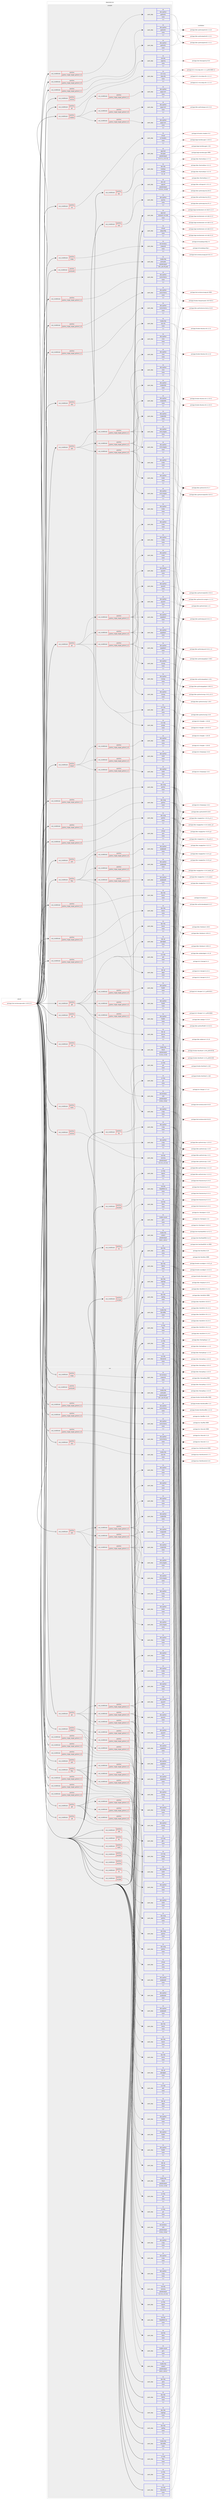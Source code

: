 digraph prolog {

# *************
# Graph options
# *************

newrank=true;
concentrate=true;
compound=true;
graph [rankdir=LR,fontname=Helvetica,fontsize=10,ranksep=1.5];#, ranksep=2.5, nodesep=0.2];
edge  [arrowhead=vee];
node  [fontname=Helvetica,fontsize=10];

# **********
# The ebuild
# **********

subgraph cluster_leftcol {
color=gray;
rank=same;
label=<<i>ebuild</i>>;
id [label="portage://net-wireless/gnuradio-3.10.9.2-r5", color=red, width=4, href="../net-wireless/gnuradio-3.10.9.2-r5.svg"];
}

# ****************
# The dependencies
# ****************

subgraph cluster_midcol {
color=gray;
label=<<i>dependencies</i>>;
subgraph cluster_compile {
fillcolor="#eeeeee";
style=filled;
label=<<i>compile</i>>;
subgraph cond100345 {
dependency379329 [label=<<TABLE BORDER="0" CELLBORDER="1" CELLSPACING="0" CELLPADDING="4"><TR><TD ROWSPAN="3" CELLPADDING="10">use_conditional</TD></TR><TR><TD>positive</TD></TR><TR><TD>alsa</TD></TR></TABLE>>, shape=none, color=red];
subgraph pack276242 {
dependency379330 [label=<<TABLE BORDER="0" CELLBORDER="1" CELLSPACING="0" CELLPADDING="4" WIDTH="220"><TR><TD ROWSPAN="6" CELLPADDING="30">pack_dep</TD></TR><TR><TD WIDTH="110">no</TD></TR><TR><TD>media-libs</TD></TR><TR><TD>alsa-lib</TD></TR><TR><TD>none</TD></TR><TR><TD>[,,]</TD></TR></TABLE>>, shape=none, color=blue];
}
dependency379329:e -> dependency379330:w [weight=20,style="dashed",arrowhead="vee"];
}
id:e -> dependency379329:w [weight=20,style="solid",arrowhead="vee"];
subgraph cond100346 {
dependency379331 [label=<<TABLE BORDER="0" CELLBORDER="1" CELLSPACING="0" CELLPADDING="4"><TR><TD ROWSPAN="3" CELLPADDING="10">use_conditional</TD></TR><TR><TD>positive</TD></TR><TR><TD>ctrlport</TD></TR></TABLE>>, shape=none, color=red];
subgraph cond100347 {
dependency379332 [label=<<TABLE BORDER="0" CELLBORDER="1" CELLSPACING="0" CELLPADDING="4"><TR><TD ROWSPAN="3" CELLPADDING="10">use_conditional</TD></TR><TR><TD>positive</TD></TR><TR><TD>python_single_target_python3_10</TD></TR></TABLE>>, shape=none, color=red];
subgraph pack276243 {
dependency379333 [label=<<TABLE BORDER="0" CELLBORDER="1" CELLSPACING="0" CELLPADDING="4" WIDTH="220"><TR><TD ROWSPAN="6" CELLPADDING="30">pack_dep</TD></TR><TR><TD WIDTH="110">no</TD></TR><TR><TD>dev-python</TD></TR><TR><TD>thrift</TD></TR><TR><TD>none</TD></TR><TR><TD>[,,]</TD></TR></TABLE>>, shape=none, color=blue];
}
dependency379332:e -> dependency379333:w [weight=20,style="dashed",arrowhead="vee"];
}
dependency379331:e -> dependency379332:w [weight=20,style="dashed",arrowhead="vee"];
subgraph cond100348 {
dependency379334 [label=<<TABLE BORDER="0" CELLBORDER="1" CELLSPACING="0" CELLPADDING="4"><TR><TD ROWSPAN="3" CELLPADDING="10">use_conditional</TD></TR><TR><TD>positive</TD></TR><TR><TD>python_single_target_python3_11</TD></TR></TABLE>>, shape=none, color=red];
subgraph pack276244 {
dependency379335 [label=<<TABLE BORDER="0" CELLBORDER="1" CELLSPACING="0" CELLPADDING="4" WIDTH="220"><TR><TD ROWSPAN="6" CELLPADDING="30">pack_dep</TD></TR><TR><TD WIDTH="110">no</TD></TR><TR><TD>dev-python</TD></TR><TR><TD>thrift</TD></TR><TR><TD>none</TD></TR><TR><TD>[,,]</TD></TR></TABLE>>, shape=none, color=blue];
}
dependency379334:e -> dependency379335:w [weight=20,style="dashed",arrowhead="vee"];
}
dependency379331:e -> dependency379334:w [weight=20,style="dashed",arrowhead="vee"];
subgraph cond100349 {
dependency379336 [label=<<TABLE BORDER="0" CELLBORDER="1" CELLSPACING="0" CELLPADDING="4"><TR><TD ROWSPAN="3" CELLPADDING="10">use_conditional</TD></TR><TR><TD>positive</TD></TR><TR><TD>python_single_target_python3_12</TD></TR></TABLE>>, shape=none, color=red];
subgraph pack276245 {
dependency379337 [label=<<TABLE BORDER="0" CELLBORDER="1" CELLSPACING="0" CELLPADDING="4" WIDTH="220"><TR><TD ROWSPAN="6" CELLPADDING="30">pack_dep</TD></TR><TR><TD WIDTH="110">no</TD></TR><TR><TD>dev-python</TD></TR><TR><TD>thrift</TD></TR><TR><TD>none</TD></TR><TR><TD>[,,]</TD></TR></TABLE>>, shape=none, color=blue];
}
dependency379336:e -> dependency379337:w [weight=20,style="dashed",arrowhead="vee"];
}
dependency379331:e -> dependency379336:w [weight=20,style="dashed",arrowhead="vee"];
}
id:e -> dependency379331:w [weight=20,style="solid",arrowhead="vee"];
subgraph cond100350 {
dependency379338 [label=<<TABLE BORDER="0" CELLBORDER="1" CELLSPACING="0" CELLPADDING="4"><TR><TD ROWSPAN="3" CELLPADDING="10">use_conditional</TD></TR><TR><TD>positive</TD></TR><TR><TD>doc</TD></TR></TABLE>>, shape=none, color=red];
subgraph pack276246 {
dependency379339 [label=<<TABLE BORDER="0" CELLBORDER="1" CELLSPACING="0" CELLPADDING="4" WIDTH="220"><TR><TD ROWSPAN="6" CELLPADDING="30">pack_dep</TD></TR><TR><TD WIDTH="110">no</TD></TR><TR><TD>app-text</TD></TR><TR><TD>doxygen</TD></TR><TR><TD>greaterequal</TD></TR><TR><TD>[1.5.7.1,,,1.5.7.1]</TD></TR></TABLE>>, shape=none, color=blue];
}
dependency379338:e -> dependency379339:w [weight=20,style="dashed",arrowhead="vee"];
subgraph pack276247 {
dependency379340 [label=<<TABLE BORDER="0" CELLBORDER="1" CELLSPACING="0" CELLPADDING="4" WIDTH="220"><TR><TD ROWSPAN="6" CELLPADDING="30">pack_dep</TD></TR><TR><TD WIDTH="110">no</TD></TR><TR><TD>dev-libs</TD></TR><TR><TD>mathjax</TD></TR><TR><TD>smaller</TD></TR><TR><TD>[3,,,3]</TD></TR></TABLE>>, shape=none, color=blue];
}
dependency379338:e -> dependency379340:w [weight=20,style="dashed",arrowhead="vee"];
}
id:e -> dependency379338:w [weight=20,style="solid",arrowhead="vee"];
subgraph cond100351 {
dependency379341 [label=<<TABLE BORDER="0" CELLBORDER="1" CELLSPACING="0" CELLPADDING="4"><TR><TD ROWSPAN="3" CELLPADDING="10">use_conditional</TD></TR><TR><TD>positive</TD></TR><TR><TD>fec</TD></TR></TABLE>>, shape=none, color=red];
subgraph pack276248 {
dependency379342 [label=<<TABLE BORDER="0" CELLBORDER="1" CELLSPACING="0" CELLPADDING="4" WIDTH="220"><TR><TD ROWSPAN="6" CELLPADDING="30">pack_dep</TD></TR><TR><TD WIDTH="110">no</TD></TR><TR><TD>sci-libs</TD></TR><TR><TD>gsl</TD></TR><TR><TD>none</TD></TR><TR><TD>[,,]</TD></TR></TABLE>>, shape=none, color=blue];
}
dependency379341:e -> dependency379342:w [weight=20,style="dashed",arrowhead="vee"];
subgraph pack276249 {
dependency379343 [label=<<TABLE BORDER="0" CELLBORDER="1" CELLSPACING="0" CELLPADDING="4" WIDTH="220"><TR><TD ROWSPAN="6" CELLPADDING="30">pack_dep</TD></TR><TR><TD WIDTH="110">no</TD></TR><TR><TD>dev-python</TD></TR><TR><TD>scipy</TD></TR><TR><TD>none</TD></TR><TR><TD>[,,]</TD></TR></TABLE>>, shape=none, color=blue];
}
dependency379341:e -> dependency379343:w [weight=20,style="dashed",arrowhead="vee"];
}
id:e -> dependency379341:w [weight=20,style="solid",arrowhead="vee"];
subgraph cond100352 {
dependency379344 [label=<<TABLE BORDER="0" CELLBORDER="1" CELLSPACING="0" CELLPADDING="4"><TR><TD ROWSPAN="3" CELLPADDING="10">use_conditional</TD></TR><TR><TD>positive</TD></TR><TR><TD>filter</TD></TR></TABLE>>, shape=none, color=red];
subgraph pack276250 {
dependency379345 [label=<<TABLE BORDER="0" CELLBORDER="1" CELLSPACING="0" CELLPADDING="4" WIDTH="220"><TR><TD ROWSPAN="6" CELLPADDING="30">pack_dep</TD></TR><TR><TD WIDTH="110">no</TD></TR><TR><TD>dev-python</TD></TR><TR><TD>scipy</TD></TR><TR><TD>none</TD></TR><TR><TD>[,,]</TD></TR></TABLE>>, shape=none, color=blue];
}
dependency379344:e -> dependency379345:w [weight=20,style="dashed",arrowhead="vee"];
subgraph cond100353 {
dependency379346 [label=<<TABLE BORDER="0" CELLBORDER="1" CELLSPACING="0" CELLPADDING="4"><TR><TD ROWSPAN="3" CELLPADDING="10">use_conditional</TD></TR><TR><TD>positive</TD></TR><TR><TD>python_single_target_python3_10</TD></TR></TABLE>>, shape=none, color=red];
subgraph pack276251 {
dependency379347 [label=<<TABLE BORDER="0" CELLBORDER="1" CELLSPACING="0" CELLPADDING="4" WIDTH="220"><TR><TD ROWSPAN="6" CELLPADDING="30">pack_dep</TD></TR><TR><TD WIDTH="110">no</TD></TR><TR><TD>dev-python</TD></TR><TR><TD>pyqtgraph</TD></TR><TR><TD>none</TD></TR><TR><TD>[,,]</TD></TR></TABLE>>, shape=none, color=blue];
}
dependency379346:e -> dependency379347:w [weight=20,style="dashed",arrowhead="vee"];
}
dependency379344:e -> dependency379346:w [weight=20,style="dashed",arrowhead="vee"];
subgraph cond100354 {
dependency379348 [label=<<TABLE BORDER="0" CELLBORDER="1" CELLSPACING="0" CELLPADDING="4"><TR><TD ROWSPAN="3" CELLPADDING="10">use_conditional</TD></TR><TR><TD>positive</TD></TR><TR><TD>python_single_target_python3_11</TD></TR></TABLE>>, shape=none, color=red];
subgraph pack276252 {
dependency379349 [label=<<TABLE BORDER="0" CELLBORDER="1" CELLSPACING="0" CELLPADDING="4" WIDTH="220"><TR><TD ROWSPAN="6" CELLPADDING="30">pack_dep</TD></TR><TR><TD WIDTH="110">no</TD></TR><TR><TD>dev-python</TD></TR><TR><TD>pyqtgraph</TD></TR><TR><TD>none</TD></TR><TR><TD>[,,]</TD></TR></TABLE>>, shape=none, color=blue];
}
dependency379348:e -> dependency379349:w [weight=20,style="dashed",arrowhead="vee"];
}
dependency379344:e -> dependency379348:w [weight=20,style="dashed",arrowhead="vee"];
subgraph cond100355 {
dependency379350 [label=<<TABLE BORDER="0" CELLBORDER="1" CELLSPACING="0" CELLPADDING="4"><TR><TD ROWSPAN="3" CELLPADDING="10">use_conditional</TD></TR><TR><TD>positive</TD></TR><TR><TD>python_single_target_python3_12</TD></TR></TABLE>>, shape=none, color=red];
subgraph pack276253 {
dependency379351 [label=<<TABLE BORDER="0" CELLBORDER="1" CELLSPACING="0" CELLPADDING="4" WIDTH="220"><TR><TD ROWSPAN="6" CELLPADDING="30">pack_dep</TD></TR><TR><TD WIDTH="110">no</TD></TR><TR><TD>dev-python</TD></TR><TR><TD>pyqtgraph</TD></TR><TR><TD>none</TD></TR><TR><TD>[,,]</TD></TR></TABLE>>, shape=none, color=blue];
}
dependency379350:e -> dependency379351:w [weight=20,style="dashed",arrowhead="vee"];
}
dependency379344:e -> dependency379350:w [weight=20,style="dashed",arrowhead="vee"];
}
id:e -> dependency379344:w [weight=20,style="solid",arrowhead="vee"];
subgraph cond100356 {
dependency379352 [label=<<TABLE BORDER="0" CELLBORDER="1" CELLSPACING="0" CELLPADDING="4"><TR><TD ROWSPAN="3" CELLPADDING="10">use_conditional</TD></TR><TR><TD>positive</TD></TR><TR><TD>grc</TD></TR></TABLE>>, shape=none, color=red];
subgraph cond100357 {
dependency379353 [label=<<TABLE BORDER="0" CELLBORDER="1" CELLSPACING="0" CELLPADDING="4"><TR><TD ROWSPAN="3" CELLPADDING="10">use_conditional</TD></TR><TR><TD>positive</TD></TR><TR><TD>python_single_target_python3_10</TD></TR></TABLE>>, shape=none, color=red];
subgraph pack276254 {
dependency379354 [label=<<TABLE BORDER="0" CELLBORDER="1" CELLSPACING="0" CELLPADDING="4" WIDTH="220"><TR><TD ROWSPAN="6" CELLPADDING="30">pack_dep</TD></TR><TR><TD WIDTH="110">no</TD></TR><TR><TD>dev-python</TD></TR><TR><TD>mako</TD></TR><TR><TD>none</TD></TR><TR><TD>[,,]</TD></TR></TABLE>>, shape=none, color=blue];
}
dependency379353:e -> dependency379354:w [weight=20,style="dashed",arrowhead="vee"];
subgraph pack276255 {
dependency379355 [label=<<TABLE BORDER="0" CELLBORDER="1" CELLSPACING="0" CELLPADDING="4" WIDTH="220"><TR><TD ROWSPAN="6" CELLPADDING="30">pack_dep</TD></TR><TR><TD WIDTH="110">no</TD></TR><TR><TD>dev-python</TD></TR><TR><TD>numpy</TD></TR><TR><TD>none</TD></TR><TR><TD>[,,]</TD></TR></TABLE>>, shape=none, color=blue];
}
dependency379353:e -> dependency379355:w [weight=20,style="dashed",arrowhead="vee"];
subgraph pack276256 {
dependency379356 [label=<<TABLE BORDER="0" CELLBORDER="1" CELLSPACING="0" CELLPADDING="4" WIDTH="220"><TR><TD ROWSPAN="6" CELLPADDING="30">pack_dep</TD></TR><TR><TD WIDTH="110">no</TD></TR><TR><TD>dev-python</TD></TR><TR><TD>pygobject</TD></TR><TR><TD>none</TD></TR><TR><TD>[,,]</TD></TR></TABLE>>, shape=none, color=blue];
}
dependency379353:e -> dependency379356:w [weight=20,style="dashed",arrowhead="vee"];
subgraph pack276257 {
dependency379357 [label=<<TABLE BORDER="0" CELLBORDER="1" CELLSPACING="0" CELLPADDING="4" WIDTH="220"><TR><TD ROWSPAN="6" CELLPADDING="30">pack_dep</TD></TR><TR><TD WIDTH="110">no</TD></TR><TR><TD>dev-python</TD></TR><TR><TD>pyyaml</TD></TR><TR><TD>none</TD></TR><TR><TD>[,,]</TD></TR></TABLE>>, shape=none, color=blue];
}
dependency379353:e -> dependency379357:w [weight=20,style="dashed",arrowhead="vee"];
}
dependency379352:e -> dependency379353:w [weight=20,style="dashed",arrowhead="vee"];
subgraph cond100358 {
dependency379358 [label=<<TABLE BORDER="0" CELLBORDER="1" CELLSPACING="0" CELLPADDING="4"><TR><TD ROWSPAN="3" CELLPADDING="10">use_conditional</TD></TR><TR><TD>positive</TD></TR><TR><TD>python_single_target_python3_11</TD></TR></TABLE>>, shape=none, color=red];
subgraph pack276258 {
dependency379359 [label=<<TABLE BORDER="0" CELLBORDER="1" CELLSPACING="0" CELLPADDING="4" WIDTH="220"><TR><TD ROWSPAN="6" CELLPADDING="30">pack_dep</TD></TR><TR><TD WIDTH="110">no</TD></TR><TR><TD>dev-python</TD></TR><TR><TD>mako</TD></TR><TR><TD>none</TD></TR><TR><TD>[,,]</TD></TR></TABLE>>, shape=none, color=blue];
}
dependency379358:e -> dependency379359:w [weight=20,style="dashed",arrowhead="vee"];
subgraph pack276259 {
dependency379360 [label=<<TABLE BORDER="0" CELLBORDER="1" CELLSPACING="0" CELLPADDING="4" WIDTH="220"><TR><TD ROWSPAN="6" CELLPADDING="30">pack_dep</TD></TR><TR><TD WIDTH="110">no</TD></TR><TR><TD>dev-python</TD></TR><TR><TD>numpy</TD></TR><TR><TD>none</TD></TR><TR><TD>[,,]</TD></TR></TABLE>>, shape=none, color=blue];
}
dependency379358:e -> dependency379360:w [weight=20,style="dashed",arrowhead="vee"];
subgraph pack276260 {
dependency379361 [label=<<TABLE BORDER="0" CELLBORDER="1" CELLSPACING="0" CELLPADDING="4" WIDTH="220"><TR><TD ROWSPAN="6" CELLPADDING="30">pack_dep</TD></TR><TR><TD WIDTH="110">no</TD></TR><TR><TD>dev-python</TD></TR><TR><TD>pygobject</TD></TR><TR><TD>none</TD></TR><TR><TD>[,,]</TD></TR></TABLE>>, shape=none, color=blue];
}
dependency379358:e -> dependency379361:w [weight=20,style="dashed",arrowhead="vee"];
subgraph pack276261 {
dependency379362 [label=<<TABLE BORDER="0" CELLBORDER="1" CELLSPACING="0" CELLPADDING="4" WIDTH="220"><TR><TD ROWSPAN="6" CELLPADDING="30">pack_dep</TD></TR><TR><TD WIDTH="110">no</TD></TR><TR><TD>dev-python</TD></TR><TR><TD>pyyaml</TD></TR><TR><TD>none</TD></TR><TR><TD>[,,]</TD></TR></TABLE>>, shape=none, color=blue];
}
dependency379358:e -> dependency379362:w [weight=20,style="dashed",arrowhead="vee"];
}
dependency379352:e -> dependency379358:w [weight=20,style="dashed",arrowhead="vee"];
subgraph cond100359 {
dependency379363 [label=<<TABLE BORDER="0" CELLBORDER="1" CELLSPACING="0" CELLPADDING="4"><TR><TD ROWSPAN="3" CELLPADDING="10">use_conditional</TD></TR><TR><TD>positive</TD></TR><TR><TD>python_single_target_python3_12</TD></TR></TABLE>>, shape=none, color=red];
subgraph pack276262 {
dependency379364 [label=<<TABLE BORDER="0" CELLBORDER="1" CELLSPACING="0" CELLPADDING="4" WIDTH="220"><TR><TD ROWSPAN="6" CELLPADDING="30">pack_dep</TD></TR><TR><TD WIDTH="110">no</TD></TR><TR><TD>dev-python</TD></TR><TR><TD>mako</TD></TR><TR><TD>none</TD></TR><TR><TD>[,,]</TD></TR></TABLE>>, shape=none, color=blue];
}
dependency379363:e -> dependency379364:w [weight=20,style="dashed",arrowhead="vee"];
subgraph pack276263 {
dependency379365 [label=<<TABLE BORDER="0" CELLBORDER="1" CELLSPACING="0" CELLPADDING="4" WIDTH="220"><TR><TD ROWSPAN="6" CELLPADDING="30">pack_dep</TD></TR><TR><TD WIDTH="110">no</TD></TR><TR><TD>dev-python</TD></TR><TR><TD>numpy</TD></TR><TR><TD>none</TD></TR><TR><TD>[,,]</TD></TR></TABLE>>, shape=none, color=blue];
}
dependency379363:e -> dependency379365:w [weight=20,style="dashed",arrowhead="vee"];
subgraph pack276264 {
dependency379366 [label=<<TABLE BORDER="0" CELLBORDER="1" CELLSPACING="0" CELLPADDING="4" WIDTH="220"><TR><TD ROWSPAN="6" CELLPADDING="30">pack_dep</TD></TR><TR><TD WIDTH="110">no</TD></TR><TR><TD>dev-python</TD></TR><TR><TD>pygobject</TD></TR><TR><TD>none</TD></TR><TR><TD>[,,]</TD></TR></TABLE>>, shape=none, color=blue];
}
dependency379363:e -> dependency379366:w [weight=20,style="dashed",arrowhead="vee"];
subgraph pack276265 {
dependency379367 [label=<<TABLE BORDER="0" CELLBORDER="1" CELLSPACING="0" CELLPADDING="4" WIDTH="220"><TR><TD ROWSPAN="6" CELLPADDING="30">pack_dep</TD></TR><TR><TD WIDTH="110">no</TD></TR><TR><TD>dev-python</TD></TR><TR><TD>pyyaml</TD></TR><TR><TD>none</TD></TR><TR><TD>[,,]</TD></TR></TABLE>>, shape=none, color=blue];
}
dependency379363:e -> dependency379367:w [weight=20,style="dashed",arrowhead="vee"];
}
dependency379352:e -> dependency379363:w [weight=20,style="dashed",arrowhead="vee"];
subgraph pack276266 {
dependency379368 [label=<<TABLE BORDER="0" CELLBORDER="1" CELLSPACING="0" CELLPADDING="4" WIDTH="220"><TR><TD ROWSPAN="6" CELLPADDING="30">pack_dep</TD></TR><TR><TD WIDTH="110">no</TD></TR><TR><TD>x11-libs</TD></TR><TR><TD>gtk+</TD></TR><TR><TD>none</TD></TR><TR><TD>[,,]</TD></TR></TABLE>>, shape=none, color=blue];
}
dependency379352:e -> dependency379368:w [weight=20,style="dashed",arrowhead="vee"];
subgraph pack276267 {
dependency379369 [label=<<TABLE BORDER="0" CELLBORDER="1" CELLSPACING="0" CELLPADDING="4" WIDTH="220"><TR><TD ROWSPAN="6" CELLPADDING="30">pack_dep</TD></TR><TR><TD WIDTH="110">no</TD></TR><TR><TD>x11-libs</TD></TR><TR><TD>pango</TD></TR><TR><TD>none</TD></TR><TR><TD>[,,]</TD></TR></TABLE>>, shape=none, color=blue];
}
dependency379352:e -> dependency379369:w [weight=20,style="dashed",arrowhead="vee"];
}
id:e -> dependency379352:w [weight=20,style="solid",arrowhead="vee"];
subgraph cond100360 {
dependency379370 [label=<<TABLE BORDER="0" CELLBORDER="1" CELLSPACING="0" CELLPADDING="4"><TR><TD ROWSPAN="3" CELLPADDING="10">use_conditional</TD></TR><TR><TD>positive</TD></TR><TR><TD>grc</TD></TR></TABLE>>, shape=none, color=red];
subgraph pack276268 {
dependency379371 [label=<<TABLE BORDER="0" CELLBORDER="1" CELLSPACING="0" CELLPADDING="4" WIDTH="220"><TR><TD ROWSPAN="6" CELLPADDING="30">pack_dep</TD></TR><TR><TD WIDTH="110">no</TD></TR><TR><TD>x11-misc</TD></TR><TR><TD>xdg-utils</TD></TR><TR><TD>none</TD></TR><TR><TD>[,,]</TD></TR></TABLE>>, shape=none, color=blue];
}
dependency379370:e -> dependency379371:w [weight=20,style="dashed",arrowhead="vee"];
}
id:e -> dependency379370:w [weight=20,style="solid",arrowhead="vee"];
subgraph cond100361 {
dependency379372 [label=<<TABLE BORDER="0" CELLBORDER="1" CELLSPACING="0" CELLPADDING="4"><TR><TD ROWSPAN="3" CELLPADDING="10">use_conditional</TD></TR><TR><TD>positive</TD></TR><TR><TD>iio</TD></TR></TABLE>>, shape=none, color=red];
subgraph pack276269 {
dependency379373 [label=<<TABLE BORDER="0" CELLBORDER="1" CELLSPACING="0" CELLPADDING="4" WIDTH="220"><TR><TD ROWSPAN="6" CELLPADDING="30">pack_dep</TD></TR><TR><TD WIDTH="110">no</TD></TR><TR><TD>net-libs</TD></TR><TR><TD>libiio</TD></TR><TR><TD>none</TD></TR><TR><TD>[,,]</TD></TR></TABLE>>, shape=none, color=blue];
}
dependency379372:e -> dependency379373:w [weight=20,style="dashed",arrowhead="vee"];
subgraph pack276270 {
dependency379374 [label=<<TABLE BORDER="0" CELLBORDER="1" CELLSPACING="0" CELLPADDING="4" WIDTH="220"><TR><TD ROWSPAN="6" CELLPADDING="30">pack_dep</TD></TR><TR><TD WIDTH="110">no</TD></TR><TR><TD>net-libs</TD></TR><TR><TD>libad9361-iio</TD></TR><TR><TD>none</TD></TR><TR><TD>[,,]</TD></TR></TABLE>>, shape=none, color=blue];
}
dependency379372:e -> dependency379374:w [weight=20,style="dashed",arrowhead="vee"];
}
id:e -> dependency379372:w [weight=20,style="solid",arrowhead="vee"];
subgraph cond100362 {
dependency379375 [label=<<TABLE BORDER="0" CELLBORDER="1" CELLSPACING="0" CELLPADDING="4"><TR><TD ROWSPAN="3" CELLPADDING="10">use_conditional</TD></TR><TR><TD>positive</TD></TR><TR><TD>jack</TD></TR></TABLE>>, shape=none, color=red];
subgraph pack276271 {
dependency379376 [label=<<TABLE BORDER="0" CELLBORDER="1" CELLSPACING="0" CELLPADDING="4" WIDTH="220"><TR><TD ROWSPAN="6" CELLPADDING="30">pack_dep</TD></TR><TR><TD WIDTH="110">no</TD></TR><TR><TD>virtual</TD></TR><TR><TD>jack</TD></TR><TR><TD>none</TD></TR><TR><TD>[,,]</TD></TR></TABLE>>, shape=none, color=blue];
}
dependency379375:e -> dependency379376:w [weight=20,style="dashed",arrowhead="vee"];
}
id:e -> dependency379375:w [weight=20,style="solid",arrowhead="vee"];
subgraph cond100363 {
dependency379377 [label=<<TABLE BORDER="0" CELLBORDER="1" CELLSPACING="0" CELLPADDING="4"><TR><TD ROWSPAN="3" CELLPADDING="10">use_conditional</TD></TR><TR><TD>positive</TD></TR><TR><TD>modtool</TD></TR></TABLE>>, shape=none, color=red];
subgraph cond100364 {
dependency379378 [label=<<TABLE BORDER="0" CELLBORDER="1" CELLSPACING="0" CELLPADDING="4"><TR><TD ROWSPAN="3" CELLPADDING="10">use_conditional</TD></TR><TR><TD>positive</TD></TR><TR><TD>python_single_target_python3_10</TD></TR></TABLE>>, shape=none, color=red];
subgraph pack276272 {
dependency379379 [label=<<TABLE BORDER="0" CELLBORDER="1" CELLSPACING="0" CELLPADDING="4" WIDTH="220"><TR><TD ROWSPAN="6" CELLPADDING="30">pack_dep</TD></TR><TR><TD WIDTH="110">no</TD></TR><TR><TD>dev-python</TD></TR><TR><TD>pygccxml</TD></TR><TR><TD>none</TD></TR><TR><TD>[,,]</TD></TR></TABLE>>, shape=none, color=blue];
}
dependency379378:e -> dependency379379:w [weight=20,style="dashed",arrowhead="vee"];
}
dependency379377:e -> dependency379378:w [weight=20,style="dashed",arrowhead="vee"];
subgraph cond100365 {
dependency379380 [label=<<TABLE BORDER="0" CELLBORDER="1" CELLSPACING="0" CELLPADDING="4"><TR><TD ROWSPAN="3" CELLPADDING="10">use_conditional</TD></TR><TR><TD>positive</TD></TR><TR><TD>python_single_target_python3_11</TD></TR></TABLE>>, shape=none, color=red];
subgraph pack276273 {
dependency379381 [label=<<TABLE BORDER="0" CELLBORDER="1" CELLSPACING="0" CELLPADDING="4" WIDTH="220"><TR><TD ROWSPAN="6" CELLPADDING="30">pack_dep</TD></TR><TR><TD WIDTH="110">no</TD></TR><TR><TD>dev-python</TD></TR><TR><TD>pygccxml</TD></TR><TR><TD>none</TD></TR><TR><TD>[,,]</TD></TR></TABLE>>, shape=none, color=blue];
}
dependency379380:e -> dependency379381:w [weight=20,style="dashed",arrowhead="vee"];
}
dependency379377:e -> dependency379380:w [weight=20,style="dashed",arrowhead="vee"];
subgraph cond100366 {
dependency379382 [label=<<TABLE BORDER="0" CELLBORDER="1" CELLSPACING="0" CELLPADDING="4"><TR><TD ROWSPAN="3" CELLPADDING="10">use_conditional</TD></TR><TR><TD>positive</TD></TR><TR><TD>python_single_target_python3_12</TD></TR></TABLE>>, shape=none, color=red];
subgraph pack276274 {
dependency379383 [label=<<TABLE BORDER="0" CELLBORDER="1" CELLSPACING="0" CELLPADDING="4" WIDTH="220"><TR><TD ROWSPAN="6" CELLPADDING="30">pack_dep</TD></TR><TR><TD WIDTH="110">no</TD></TR><TR><TD>dev-python</TD></TR><TR><TD>pygccxml</TD></TR><TR><TD>none</TD></TR><TR><TD>[,,]</TD></TR></TABLE>>, shape=none, color=blue];
}
dependency379382:e -> dependency379383:w [weight=20,style="dashed",arrowhead="vee"];
}
dependency379377:e -> dependency379382:w [weight=20,style="dashed",arrowhead="vee"];
}
id:e -> dependency379377:w [weight=20,style="solid",arrowhead="vee"];
subgraph cond100367 {
dependency379384 [label=<<TABLE BORDER="0" CELLBORDER="1" CELLSPACING="0" CELLPADDING="4"><TR><TD ROWSPAN="3" CELLPADDING="10">use_conditional</TD></TR><TR><TD>positive</TD></TR><TR><TD>oss</TD></TR></TABLE>>, shape=none, color=red];
subgraph pack276275 {
dependency379385 [label=<<TABLE BORDER="0" CELLBORDER="1" CELLSPACING="0" CELLPADDING="4" WIDTH="220"><TR><TD ROWSPAN="6" CELLPADDING="30">pack_dep</TD></TR><TR><TD WIDTH="110">no</TD></TR><TR><TD>virtual</TD></TR><TR><TD>os-headers</TD></TR><TR><TD>none</TD></TR><TR><TD>[,,]</TD></TR></TABLE>>, shape=none, color=blue];
}
dependency379384:e -> dependency379385:w [weight=20,style="dashed",arrowhead="vee"];
}
id:e -> dependency379384:w [weight=20,style="solid",arrowhead="vee"];
subgraph cond100368 {
dependency379386 [label=<<TABLE BORDER="0" CELLBORDER="1" CELLSPACING="0" CELLPADDING="4"><TR><TD ROWSPAN="3" CELLPADDING="10">use_conditional</TD></TR><TR><TD>positive</TD></TR><TR><TD>portaudio</TD></TR></TABLE>>, shape=none, color=red];
subgraph pack276276 {
dependency379387 [label=<<TABLE BORDER="0" CELLBORDER="1" CELLSPACING="0" CELLPADDING="4" WIDTH="220"><TR><TD ROWSPAN="6" CELLPADDING="30">pack_dep</TD></TR><TR><TD WIDTH="110">no</TD></TR><TR><TD>media-libs</TD></TR><TR><TD>portaudio</TD></TR><TR><TD>greaterequal</TD></TR><TR><TD>[19,,_pre,19_pre]</TD></TR></TABLE>>, shape=none, color=blue];
}
dependency379386:e -> dependency379387:w [weight=20,style="dashed",arrowhead="vee"];
}
id:e -> dependency379386:w [weight=20,style="solid",arrowhead="vee"];
subgraph cond100369 {
dependency379388 [label=<<TABLE BORDER="0" CELLBORDER="1" CELLSPACING="0" CELLPADDING="4"><TR><TD ROWSPAN="3" CELLPADDING="10">use_conditional</TD></TR><TR><TD>positive</TD></TR><TR><TD>python_single_target_python3_10</TD></TR></TABLE>>, shape=none, color=red];
subgraph pack276277 {
dependency379389 [label=<<TABLE BORDER="0" CELLBORDER="1" CELLSPACING="0" CELLPADDING="4" WIDTH="220"><TR><TD ROWSPAN="6" CELLPADDING="30">pack_dep</TD></TR><TR><TD WIDTH="110">no</TD></TR><TR><TD>dev-lang</TD></TR><TR><TD>python</TD></TR><TR><TD>none</TD></TR><TR><TD>[,,]</TD></TR></TABLE>>, shape=none, color=blue];
}
dependency379388:e -> dependency379389:w [weight=20,style="dashed",arrowhead="vee"];
}
id:e -> dependency379388:w [weight=20,style="solid",arrowhead="vee"];
subgraph cond100370 {
dependency379390 [label=<<TABLE BORDER="0" CELLBORDER="1" CELLSPACING="0" CELLPADDING="4"><TR><TD ROWSPAN="3" CELLPADDING="10">use_conditional</TD></TR><TR><TD>positive</TD></TR><TR><TD>python_single_target_python3_10</TD></TR></TABLE>>, shape=none, color=red];
subgraph pack276278 {
dependency379391 [label=<<TABLE BORDER="0" CELLBORDER="1" CELLSPACING="0" CELLPADDING="4" WIDTH="220"><TR><TD ROWSPAN="6" CELLPADDING="30">pack_dep</TD></TR><TR><TD WIDTH="110">no</TD></TR><TR><TD>dev-libs</TD></TR><TR><TD>boost</TD></TR><TR><TD>none</TD></TR><TR><TD>[,,]</TD></TR></TABLE>>, shape=none, color=blue];
}
dependency379390:e -> dependency379391:w [weight=20,style="dashed",arrowhead="vee"];
}
id:e -> dependency379390:w [weight=20,style="solid",arrowhead="vee"];
subgraph cond100371 {
dependency379392 [label=<<TABLE BORDER="0" CELLBORDER="1" CELLSPACING="0" CELLPADDING="4"><TR><TD ROWSPAN="3" CELLPADDING="10">use_conditional</TD></TR><TR><TD>positive</TD></TR><TR><TD>python_single_target_python3_10</TD></TR></TABLE>>, shape=none, color=red];
subgraph pack276279 {
dependency379393 [label=<<TABLE BORDER="0" CELLBORDER="1" CELLSPACING="0" CELLPADDING="4" WIDTH="220"><TR><TD ROWSPAN="6" CELLPADDING="30">pack_dep</TD></TR><TR><TD WIDTH="110">no</TD></TR><TR><TD>dev-python</TD></TR><TR><TD>jsonschema</TD></TR><TR><TD>none</TD></TR><TR><TD>[,,]</TD></TR></TABLE>>, shape=none, color=blue];
}
dependency379392:e -> dependency379393:w [weight=20,style="dashed",arrowhead="vee"];
}
id:e -> dependency379392:w [weight=20,style="solid",arrowhead="vee"];
subgraph cond100372 {
dependency379394 [label=<<TABLE BORDER="0" CELLBORDER="1" CELLSPACING="0" CELLPADDING="4"><TR><TD ROWSPAN="3" CELLPADDING="10">use_conditional</TD></TR><TR><TD>positive</TD></TR><TR><TD>python_single_target_python3_10</TD></TR></TABLE>>, shape=none, color=red];
subgraph pack276280 {
dependency379395 [label=<<TABLE BORDER="0" CELLBORDER="1" CELLSPACING="0" CELLPADDING="4" WIDTH="220"><TR><TD ROWSPAN="6" CELLPADDING="30">pack_dep</TD></TR><TR><TD WIDTH="110">no</TD></TR><TR><TD>dev-python</TD></TR><TR><TD>pybind11</TD></TR><TR><TD>none</TD></TR><TR><TD>[,,]</TD></TR></TABLE>>, shape=none, color=blue];
}
dependency379394:e -> dependency379395:w [weight=20,style="dashed",arrowhead="vee"];
}
id:e -> dependency379394:w [weight=20,style="solid",arrowhead="vee"];
subgraph cond100373 {
dependency379396 [label=<<TABLE BORDER="0" CELLBORDER="1" CELLSPACING="0" CELLPADDING="4"><TR><TD ROWSPAN="3" CELLPADDING="10">use_conditional</TD></TR><TR><TD>positive</TD></TR><TR><TD>python_single_target_python3_11</TD></TR></TABLE>>, shape=none, color=red];
subgraph pack276281 {
dependency379397 [label=<<TABLE BORDER="0" CELLBORDER="1" CELLSPACING="0" CELLPADDING="4" WIDTH="220"><TR><TD ROWSPAN="6" CELLPADDING="30">pack_dep</TD></TR><TR><TD WIDTH="110">no</TD></TR><TR><TD>dev-lang</TD></TR><TR><TD>python</TD></TR><TR><TD>none</TD></TR><TR><TD>[,,]</TD></TR></TABLE>>, shape=none, color=blue];
}
dependency379396:e -> dependency379397:w [weight=20,style="dashed",arrowhead="vee"];
}
id:e -> dependency379396:w [weight=20,style="solid",arrowhead="vee"];
subgraph cond100374 {
dependency379398 [label=<<TABLE BORDER="0" CELLBORDER="1" CELLSPACING="0" CELLPADDING="4"><TR><TD ROWSPAN="3" CELLPADDING="10">use_conditional</TD></TR><TR><TD>positive</TD></TR><TR><TD>python_single_target_python3_11</TD></TR></TABLE>>, shape=none, color=red];
subgraph pack276282 {
dependency379399 [label=<<TABLE BORDER="0" CELLBORDER="1" CELLSPACING="0" CELLPADDING="4" WIDTH="220"><TR><TD ROWSPAN="6" CELLPADDING="30">pack_dep</TD></TR><TR><TD WIDTH="110">no</TD></TR><TR><TD>dev-libs</TD></TR><TR><TD>boost</TD></TR><TR><TD>none</TD></TR><TR><TD>[,,]</TD></TR></TABLE>>, shape=none, color=blue];
}
dependency379398:e -> dependency379399:w [weight=20,style="dashed",arrowhead="vee"];
}
id:e -> dependency379398:w [weight=20,style="solid",arrowhead="vee"];
subgraph cond100375 {
dependency379400 [label=<<TABLE BORDER="0" CELLBORDER="1" CELLSPACING="0" CELLPADDING="4"><TR><TD ROWSPAN="3" CELLPADDING="10">use_conditional</TD></TR><TR><TD>positive</TD></TR><TR><TD>python_single_target_python3_11</TD></TR></TABLE>>, shape=none, color=red];
subgraph pack276283 {
dependency379401 [label=<<TABLE BORDER="0" CELLBORDER="1" CELLSPACING="0" CELLPADDING="4" WIDTH="220"><TR><TD ROWSPAN="6" CELLPADDING="30">pack_dep</TD></TR><TR><TD WIDTH="110">no</TD></TR><TR><TD>dev-python</TD></TR><TR><TD>jsonschema</TD></TR><TR><TD>none</TD></TR><TR><TD>[,,]</TD></TR></TABLE>>, shape=none, color=blue];
}
dependency379400:e -> dependency379401:w [weight=20,style="dashed",arrowhead="vee"];
}
id:e -> dependency379400:w [weight=20,style="solid",arrowhead="vee"];
subgraph cond100376 {
dependency379402 [label=<<TABLE BORDER="0" CELLBORDER="1" CELLSPACING="0" CELLPADDING="4"><TR><TD ROWSPAN="3" CELLPADDING="10">use_conditional</TD></TR><TR><TD>positive</TD></TR><TR><TD>python_single_target_python3_11</TD></TR></TABLE>>, shape=none, color=red];
subgraph pack276284 {
dependency379403 [label=<<TABLE BORDER="0" CELLBORDER="1" CELLSPACING="0" CELLPADDING="4" WIDTH="220"><TR><TD ROWSPAN="6" CELLPADDING="30">pack_dep</TD></TR><TR><TD WIDTH="110">no</TD></TR><TR><TD>dev-python</TD></TR><TR><TD>pybind11</TD></TR><TR><TD>none</TD></TR><TR><TD>[,,]</TD></TR></TABLE>>, shape=none, color=blue];
}
dependency379402:e -> dependency379403:w [weight=20,style="dashed",arrowhead="vee"];
}
id:e -> dependency379402:w [weight=20,style="solid",arrowhead="vee"];
subgraph cond100377 {
dependency379404 [label=<<TABLE BORDER="0" CELLBORDER="1" CELLSPACING="0" CELLPADDING="4"><TR><TD ROWSPAN="3" CELLPADDING="10">use_conditional</TD></TR><TR><TD>positive</TD></TR><TR><TD>python_single_target_python3_12</TD></TR></TABLE>>, shape=none, color=red];
subgraph pack276285 {
dependency379405 [label=<<TABLE BORDER="0" CELLBORDER="1" CELLSPACING="0" CELLPADDING="4" WIDTH="220"><TR><TD ROWSPAN="6" CELLPADDING="30">pack_dep</TD></TR><TR><TD WIDTH="110">no</TD></TR><TR><TD>dev-lang</TD></TR><TR><TD>python</TD></TR><TR><TD>none</TD></TR><TR><TD>[,,]</TD></TR></TABLE>>, shape=none, color=blue];
}
dependency379404:e -> dependency379405:w [weight=20,style="dashed",arrowhead="vee"];
}
id:e -> dependency379404:w [weight=20,style="solid",arrowhead="vee"];
subgraph cond100378 {
dependency379406 [label=<<TABLE BORDER="0" CELLBORDER="1" CELLSPACING="0" CELLPADDING="4"><TR><TD ROWSPAN="3" CELLPADDING="10">use_conditional</TD></TR><TR><TD>positive</TD></TR><TR><TD>python_single_target_python3_12</TD></TR></TABLE>>, shape=none, color=red];
subgraph pack276286 {
dependency379407 [label=<<TABLE BORDER="0" CELLBORDER="1" CELLSPACING="0" CELLPADDING="4" WIDTH="220"><TR><TD ROWSPAN="6" CELLPADDING="30">pack_dep</TD></TR><TR><TD WIDTH="110">no</TD></TR><TR><TD>dev-libs</TD></TR><TR><TD>boost</TD></TR><TR><TD>none</TD></TR><TR><TD>[,,]</TD></TR></TABLE>>, shape=none, color=blue];
}
dependency379406:e -> dependency379407:w [weight=20,style="dashed",arrowhead="vee"];
}
id:e -> dependency379406:w [weight=20,style="solid",arrowhead="vee"];
subgraph cond100379 {
dependency379408 [label=<<TABLE BORDER="0" CELLBORDER="1" CELLSPACING="0" CELLPADDING="4"><TR><TD ROWSPAN="3" CELLPADDING="10">use_conditional</TD></TR><TR><TD>positive</TD></TR><TR><TD>python_single_target_python3_12</TD></TR></TABLE>>, shape=none, color=red];
subgraph pack276287 {
dependency379409 [label=<<TABLE BORDER="0" CELLBORDER="1" CELLSPACING="0" CELLPADDING="4" WIDTH="220"><TR><TD ROWSPAN="6" CELLPADDING="30">pack_dep</TD></TR><TR><TD WIDTH="110">no</TD></TR><TR><TD>dev-python</TD></TR><TR><TD>jsonschema</TD></TR><TR><TD>none</TD></TR><TR><TD>[,,]</TD></TR></TABLE>>, shape=none, color=blue];
}
dependency379408:e -> dependency379409:w [weight=20,style="dashed",arrowhead="vee"];
}
id:e -> dependency379408:w [weight=20,style="solid",arrowhead="vee"];
subgraph cond100380 {
dependency379410 [label=<<TABLE BORDER="0" CELLBORDER="1" CELLSPACING="0" CELLPADDING="4"><TR><TD ROWSPAN="3" CELLPADDING="10">use_conditional</TD></TR><TR><TD>positive</TD></TR><TR><TD>python_single_target_python3_12</TD></TR></TABLE>>, shape=none, color=red];
subgraph pack276288 {
dependency379411 [label=<<TABLE BORDER="0" CELLBORDER="1" CELLSPACING="0" CELLPADDING="4" WIDTH="220"><TR><TD ROWSPAN="6" CELLPADDING="30">pack_dep</TD></TR><TR><TD WIDTH="110">no</TD></TR><TR><TD>dev-python</TD></TR><TR><TD>pybind11</TD></TR><TR><TD>none</TD></TR><TR><TD>[,,]</TD></TR></TABLE>>, shape=none, color=blue];
}
dependency379410:e -> dependency379411:w [weight=20,style="dashed",arrowhead="vee"];
}
id:e -> dependency379410:w [weight=20,style="solid",arrowhead="vee"];
subgraph cond100381 {
dependency379412 [label=<<TABLE BORDER="0" CELLBORDER="1" CELLSPACING="0" CELLPADDING="4"><TR><TD ROWSPAN="3" CELLPADDING="10">use_conditional</TD></TR><TR><TD>positive</TD></TR><TR><TD>qt5</TD></TR></TABLE>>, shape=none, color=red];
subgraph cond100382 {
dependency379413 [label=<<TABLE BORDER="0" CELLBORDER="1" CELLSPACING="0" CELLPADDING="4"><TR><TD ROWSPAN="3" CELLPADDING="10">use_conditional</TD></TR><TR><TD>positive</TD></TR><TR><TD>python_single_target_python3_10</TD></TR></TABLE>>, shape=none, color=red];
subgraph pack276289 {
dependency379414 [label=<<TABLE BORDER="0" CELLBORDER="1" CELLSPACING="0" CELLPADDING="4" WIDTH="220"><TR><TD ROWSPAN="6" CELLPADDING="30">pack_dep</TD></TR><TR><TD WIDTH="110">no</TD></TR><TR><TD>dev-python</TD></TR><TR><TD>PyQt5</TD></TR><TR><TD>none</TD></TR><TR><TD>[,,]</TD></TR></TABLE>>, shape=none, color=blue];
}
dependency379413:e -> dependency379414:w [weight=20,style="dashed",arrowhead="vee"];
}
dependency379412:e -> dependency379413:w [weight=20,style="dashed",arrowhead="vee"];
subgraph cond100383 {
dependency379415 [label=<<TABLE BORDER="0" CELLBORDER="1" CELLSPACING="0" CELLPADDING="4"><TR><TD ROWSPAN="3" CELLPADDING="10">use_conditional</TD></TR><TR><TD>positive</TD></TR><TR><TD>python_single_target_python3_11</TD></TR></TABLE>>, shape=none, color=red];
subgraph pack276290 {
dependency379416 [label=<<TABLE BORDER="0" CELLBORDER="1" CELLSPACING="0" CELLPADDING="4" WIDTH="220"><TR><TD ROWSPAN="6" CELLPADDING="30">pack_dep</TD></TR><TR><TD WIDTH="110">no</TD></TR><TR><TD>dev-python</TD></TR><TR><TD>PyQt5</TD></TR><TR><TD>none</TD></TR><TR><TD>[,,]</TD></TR></TABLE>>, shape=none, color=blue];
}
dependency379415:e -> dependency379416:w [weight=20,style="dashed",arrowhead="vee"];
}
dependency379412:e -> dependency379415:w [weight=20,style="dashed",arrowhead="vee"];
subgraph cond100384 {
dependency379417 [label=<<TABLE BORDER="0" CELLBORDER="1" CELLSPACING="0" CELLPADDING="4"><TR><TD ROWSPAN="3" CELLPADDING="10">use_conditional</TD></TR><TR><TD>positive</TD></TR><TR><TD>python_single_target_python3_12</TD></TR></TABLE>>, shape=none, color=red];
subgraph pack276291 {
dependency379418 [label=<<TABLE BORDER="0" CELLBORDER="1" CELLSPACING="0" CELLPADDING="4" WIDTH="220"><TR><TD ROWSPAN="6" CELLPADDING="30">pack_dep</TD></TR><TR><TD WIDTH="110">no</TD></TR><TR><TD>dev-python</TD></TR><TR><TD>PyQt5</TD></TR><TR><TD>none</TD></TR><TR><TD>[,,]</TD></TR></TABLE>>, shape=none, color=blue];
}
dependency379417:e -> dependency379418:w [weight=20,style="dashed",arrowhead="vee"];
}
dependency379412:e -> dependency379417:w [weight=20,style="dashed",arrowhead="vee"];
subgraph pack276292 {
dependency379419 [label=<<TABLE BORDER="0" CELLBORDER="1" CELLSPACING="0" CELLPADDING="4" WIDTH="220"><TR><TD ROWSPAN="6" CELLPADDING="30">pack_dep</TD></TR><TR><TD WIDTH="110">no</TD></TR><TR><TD>dev-qt</TD></TR><TR><TD>qtcore</TD></TR><TR><TD>none</TD></TR><TR><TD>[,,]</TD></TR></TABLE>>, shape=none, color=blue];
}
dependency379412:e -> dependency379419:w [weight=20,style="dashed",arrowhead="vee"];
subgraph pack276293 {
dependency379420 [label=<<TABLE BORDER="0" CELLBORDER="1" CELLSPACING="0" CELLPADDING="4" WIDTH="220"><TR><TD ROWSPAN="6" CELLPADDING="30">pack_dep</TD></TR><TR><TD WIDTH="110">no</TD></TR><TR><TD>dev-qt</TD></TR><TR><TD>qtgui</TD></TR><TR><TD>none</TD></TR><TR><TD>[,,]</TD></TR></TABLE>>, shape=none, color=blue];
}
dependency379412:e -> dependency379420:w [weight=20,style="dashed",arrowhead="vee"];
subgraph pack276294 {
dependency379421 [label=<<TABLE BORDER="0" CELLBORDER="1" CELLSPACING="0" CELLPADDING="4" WIDTH="220"><TR><TD ROWSPAN="6" CELLPADDING="30">pack_dep</TD></TR><TR><TD WIDTH="110">no</TD></TR><TR><TD>x11-libs</TD></TR><TR><TD>qwt</TD></TR><TR><TD>none</TD></TR><TR><TD>[,,]</TD></TR></TABLE>>, shape=none, color=blue];
}
dependency379412:e -> dependency379421:w [weight=20,style="dashed",arrowhead="vee"];
subgraph pack276295 {
dependency379422 [label=<<TABLE BORDER="0" CELLBORDER="1" CELLSPACING="0" CELLPADDING="4" WIDTH="220"><TR><TD ROWSPAN="6" CELLPADDING="30">pack_dep</TD></TR><TR><TD WIDTH="110">no</TD></TR><TR><TD>dev-qt</TD></TR><TR><TD>qtwidgets</TD></TR><TR><TD>none</TD></TR><TR><TD>[,,]</TD></TR></TABLE>>, shape=none, color=blue];
}
dependency379412:e -> dependency379422:w [weight=20,style="dashed",arrowhead="vee"];
}
id:e -> dependency379412:w [weight=20,style="solid",arrowhead="vee"];
subgraph cond100385 {
dependency379423 [label=<<TABLE BORDER="0" CELLBORDER="1" CELLSPACING="0" CELLPADDING="4"><TR><TD ROWSPAN="3" CELLPADDING="10">use_conditional</TD></TR><TR><TD>positive</TD></TR><TR><TD>sdl</TD></TR></TABLE>>, shape=none, color=red];
subgraph pack276296 {
dependency379424 [label=<<TABLE BORDER="0" CELLBORDER="1" CELLSPACING="0" CELLPADDING="4" WIDTH="220"><TR><TD ROWSPAN="6" CELLPADDING="30">pack_dep</TD></TR><TR><TD WIDTH="110">no</TD></TR><TR><TD>media-libs</TD></TR><TR><TD>libsdl</TD></TR><TR><TD>greaterequal</TD></TR><TR><TD>[1.2.0,,,1.2.0]</TD></TR></TABLE>>, shape=none, color=blue];
}
dependency379423:e -> dependency379424:w [weight=20,style="dashed",arrowhead="vee"];
}
id:e -> dependency379423:w [weight=20,style="solid",arrowhead="vee"];
subgraph cond100386 {
dependency379425 [label=<<TABLE BORDER="0" CELLBORDER="1" CELLSPACING="0" CELLPADDING="4"><TR><TD ROWSPAN="3" CELLPADDING="10">use_conditional</TD></TR><TR><TD>positive</TD></TR><TR><TD>soapy</TD></TR></TABLE>>, shape=none, color=red];
subgraph pack276297 {
dependency379426 [label=<<TABLE BORDER="0" CELLBORDER="1" CELLSPACING="0" CELLPADDING="4" WIDTH="220"><TR><TD ROWSPAN="6" CELLPADDING="30">pack_dep</TD></TR><TR><TD WIDTH="110">no</TD></TR><TR><TD>net-wireless</TD></TR><TR><TD>soapysdr</TD></TR><TR><TD>none</TD></TR><TR><TD>[,,]</TD></TR></TABLE>>, shape=none, color=blue];
}
dependency379425:e -> dependency379426:w [weight=20,style="dashed",arrowhead="vee"];
}
id:e -> dependency379425:w [weight=20,style="solid",arrowhead="vee"];
subgraph cond100387 {
dependency379427 [label=<<TABLE BORDER="0" CELLBORDER="1" CELLSPACING="0" CELLPADDING="4"><TR><TD ROWSPAN="3" CELLPADDING="10">use_conditional</TD></TR><TR><TD>positive</TD></TR><TR><TD>test</TD></TR></TABLE>>, shape=none, color=red];
subgraph pack276298 {
dependency379428 [label=<<TABLE BORDER="0" CELLBORDER="1" CELLSPACING="0" CELLPADDING="4" WIDTH="220"><TR><TD ROWSPAN="6" CELLPADDING="30">pack_dep</TD></TR><TR><TD WIDTH="110">no</TD></TR><TR><TD>dev-util</TD></TR><TR><TD>cppunit</TD></TR><TR><TD>greaterequal</TD></TR><TR><TD>[1.9.14,,,1.9.14]</TD></TR></TABLE>>, shape=none, color=blue];
}
dependency379427:e -> dependency379428:w [weight=20,style="dashed",arrowhead="vee"];
subgraph pack276299 {
dependency379429 [label=<<TABLE BORDER="0" CELLBORDER="1" CELLSPACING="0" CELLPADDING="4" WIDTH="220"><TR><TD ROWSPAN="6" CELLPADDING="30">pack_dep</TD></TR><TR><TD WIDTH="110">no</TD></TR><TR><TD>dev-python</TD></TR><TR><TD>pyzmq</TD></TR><TR><TD>none</TD></TR><TR><TD>[,,]</TD></TR></TABLE>>, shape=none, color=blue];
}
dependency379427:e -> dependency379429:w [weight=20,style="dashed",arrowhead="vee"];
}
id:e -> dependency379427:w [weight=20,style="solid",arrowhead="vee"];
subgraph cond100388 {
dependency379430 [label=<<TABLE BORDER="0" CELLBORDER="1" CELLSPACING="0" CELLPADDING="4"><TR><TD ROWSPAN="3" CELLPADDING="10">use_conditional</TD></TR><TR><TD>positive</TD></TR><TR><TD>trellis</TD></TR></TABLE>>, shape=none, color=red];
subgraph pack276300 {
dependency379431 [label=<<TABLE BORDER="0" CELLBORDER="1" CELLSPACING="0" CELLPADDING="4" WIDTH="220"><TR><TD ROWSPAN="6" CELLPADDING="30">pack_dep</TD></TR><TR><TD WIDTH="110">no</TD></TR><TR><TD>dev-python</TD></TR><TR><TD>scipy</TD></TR><TR><TD>none</TD></TR><TR><TD>[,,]</TD></TR></TABLE>>, shape=none, color=blue];
}
dependency379430:e -> dependency379431:w [weight=20,style="dashed",arrowhead="vee"];
}
id:e -> dependency379430:w [weight=20,style="solid",arrowhead="vee"];
subgraph cond100389 {
dependency379432 [label=<<TABLE BORDER="0" CELLBORDER="1" CELLSPACING="0" CELLPADDING="4"><TR><TD ROWSPAN="3" CELLPADDING="10">use_conditional</TD></TR><TR><TD>positive</TD></TR><TR><TD>uhd</TD></TR></TABLE>>, shape=none, color=red];
subgraph pack276301 {
dependency379433 [label=<<TABLE BORDER="0" CELLBORDER="1" CELLSPACING="0" CELLPADDING="4" WIDTH="220"><TR><TD ROWSPAN="6" CELLPADDING="30">pack_dep</TD></TR><TR><TD WIDTH="110">no</TD></TR><TR><TD>net-wireless</TD></TR><TR><TD>uhd</TD></TR><TR><TD>greaterequal</TD></TR><TR><TD>[3.9.6,,,3.9.6]</TD></TR></TABLE>>, shape=none, color=blue];
}
dependency379432:e -> dependency379433:w [weight=20,style="dashed",arrowhead="vee"];
}
id:e -> dependency379432:w [weight=20,style="solid",arrowhead="vee"];
subgraph cond100390 {
dependency379434 [label=<<TABLE BORDER="0" CELLBORDER="1" CELLSPACING="0" CELLPADDING="4"><TR><TD ROWSPAN="3" CELLPADDING="10">use_conditional</TD></TR><TR><TD>positive</TD></TR><TR><TD>utils</TD></TR></TABLE>>, shape=none, color=red];
subgraph cond100391 {
dependency379435 [label=<<TABLE BORDER="0" CELLBORDER="1" CELLSPACING="0" CELLPADDING="4"><TR><TD ROWSPAN="3" CELLPADDING="10">use_conditional</TD></TR><TR><TD>positive</TD></TR><TR><TD>python_single_target_python3_10</TD></TR></TABLE>>, shape=none, color=red];
subgraph pack276302 {
dependency379436 [label=<<TABLE BORDER="0" CELLBORDER="1" CELLSPACING="0" CELLPADDING="4" WIDTH="220"><TR><TD ROWSPAN="6" CELLPADDING="30">pack_dep</TD></TR><TR><TD WIDTH="110">no</TD></TR><TR><TD>dev-python</TD></TR><TR><TD>click</TD></TR><TR><TD>none</TD></TR><TR><TD>[,,]</TD></TR></TABLE>>, shape=none, color=blue];
}
dependency379435:e -> dependency379436:w [weight=20,style="dashed",arrowhead="vee"];
subgraph pack276303 {
dependency379437 [label=<<TABLE BORDER="0" CELLBORDER="1" CELLSPACING="0" CELLPADDING="4" WIDTH="220"><TR><TD ROWSPAN="6" CELLPADDING="30">pack_dep</TD></TR><TR><TD WIDTH="110">no</TD></TR><TR><TD>dev-python</TD></TR><TR><TD>click-plugins</TD></TR><TR><TD>none</TD></TR><TR><TD>[,,]</TD></TR></TABLE>>, shape=none, color=blue];
}
dependency379435:e -> dependency379437:w [weight=20,style="dashed",arrowhead="vee"];
subgraph pack276304 {
dependency379438 [label=<<TABLE BORDER="0" CELLBORDER="1" CELLSPACING="0" CELLPADDING="4" WIDTH="220"><TR><TD ROWSPAN="6" CELLPADDING="30">pack_dep</TD></TR><TR><TD WIDTH="110">no</TD></TR><TR><TD>dev-python</TD></TR><TR><TD>mako</TD></TR><TR><TD>none</TD></TR><TR><TD>[,,]</TD></TR></TABLE>>, shape=none, color=blue];
}
dependency379435:e -> dependency379438:w [weight=20,style="dashed",arrowhead="vee"];
subgraph pack276305 {
dependency379439 [label=<<TABLE BORDER="0" CELLBORDER="1" CELLSPACING="0" CELLPADDING="4" WIDTH="220"><TR><TD ROWSPAN="6" CELLPADDING="30">pack_dep</TD></TR><TR><TD WIDTH="110">no</TD></TR><TR><TD>dev-python</TD></TR><TR><TD>matplotlib</TD></TR><TR><TD>none</TD></TR><TR><TD>[,,]</TD></TR></TABLE>>, shape=none, color=blue];
}
dependency379435:e -> dependency379439:w [weight=20,style="dashed",arrowhead="vee"];
}
dependency379434:e -> dependency379435:w [weight=20,style="dashed",arrowhead="vee"];
subgraph cond100392 {
dependency379440 [label=<<TABLE BORDER="0" CELLBORDER="1" CELLSPACING="0" CELLPADDING="4"><TR><TD ROWSPAN="3" CELLPADDING="10">use_conditional</TD></TR><TR><TD>positive</TD></TR><TR><TD>python_single_target_python3_11</TD></TR></TABLE>>, shape=none, color=red];
subgraph pack276306 {
dependency379441 [label=<<TABLE BORDER="0" CELLBORDER="1" CELLSPACING="0" CELLPADDING="4" WIDTH="220"><TR><TD ROWSPAN="6" CELLPADDING="30">pack_dep</TD></TR><TR><TD WIDTH="110">no</TD></TR><TR><TD>dev-python</TD></TR><TR><TD>click</TD></TR><TR><TD>none</TD></TR><TR><TD>[,,]</TD></TR></TABLE>>, shape=none, color=blue];
}
dependency379440:e -> dependency379441:w [weight=20,style="dashed",arrowhead="vee"];
subgraph pack276307 {
dependency379442 [label=<<TABLE BORDER="0" CELLBORDER="1" CELLSPACING="0" CELLPADDING="4" WIDTH="220"><TR><TD ROWSPAN="6" CELLPADDING="30">pack_dep</TD></TR><TR><TD WIDTH="110">no</TD></TR><TR><TD>dev-python</TD></TR><TR><TD>click-plugins</TD></TR><TR><TD>none</TD></TR><TR><TD>[,,]</TD></TR></TABLE>>, shape=none, color=blue];
}
dependency379440:e -> dependency379442:w [weight=20,style="dashed",arrowhead="vee"];
subgraph pack276308 {
dependency379443 [label=<<TABLE BORDER="0" CELLBORDER="1" CELLSPACING="0" CELLPADDING="4" WIDTH="220"><TR><TD ROWSPAN="6" CELLPADDING="30">pack_dep</TD></TR><TR><TD WIDTH="110">no</TD></TR><TR><TD>dev-python</TD></TR><TR><TD>mako</TD></TR><TR><TD>none</TD></TR><TR><TD>[,,]</TD></TR></TABLE>>, shape=none, color=blue];
}
dependency379440:e -> dependency379443:w [weight=20,style="dashed",arrowhead="vee"];
subgraph pack276309 {
dependency379444 [label=<<TABLE BORDER="0" CELLBORDER="1" CELLSPACING="0" CELLPADDING="4" WIDTH="220"><TR><TD ROWSPAN="6" CELLPADDING="30">pack_dep</TD></TR><TR><TD WIDTH="110">no</TD></TR><TR><TD>dev-python</TD></TR><TR><TD>matplotlib</TD></TR><TR><TD>none</TD></TR><TR><TD>[,,]</TD></TR></TABLE>>, shape=none, color=blue];
}
dependency379440:e -> dependency379444:w [weight=20,style="dashed",arrowhead="vee"];
}
dependency379434:e -> dependency379440:w [weight=20,style="dashed",arrowhead="vee"];
subgraph cond100393 {
dependency379445 [label=<<TABLE BORDER="0" CELLBORDER="1" CELLSPACING="0" CELLPADDING="4"><TR><TD ROWSPAN="3" CELLPADDING="10">use_conditional</TD></TR><TR><TD>positive</TD></TR><TR><TD>python_single_target_python3_12</TD></TR></TABLE>>, shape=none, color=red];
subgraph pack276310 {
dependency379446 [label=<<TABLE BORDER="0" CELLBORDER="1" CELLSPACING="0" CELLPADDING="4" WIDTH="220"><TR><TD ROWSPAN="6" CELLPADDING="30">pack_dep</TD></TR><TR><TD WIDTH="110">no</TD></TR><TR><TD>dev-python</TD></TR><TR><TD>click</TD></TR><TR><TD>none</TD></TR><TR><TD>[,,]</TD></TR></TABLE>>, shape=none, color=blue];
}
dependency379445:e -> dependency379446:w [weight=20,style="dashed",arrowhead="vee"];
subgraph pack276311 {
dependency379447 [label=<<TABLE BORDER="0" CELLBORDER="1" CELLSPACING="0" CELLPADDING="4" WIDTH="220"><TR><TD ROWSPAN="6" CELLPADDING="30">pack_dep</TD></TR><TR><TD WIDTH="110">no</TD></TR><TR><TD>dev-python</TD></TR><TR><TD>click-plugins</TD></TR><TR><TD>none</TD></TR><TR><TD>[,,]</TD></TR></TABLE>>, shape=none, color=blue];
}
dependency379445:e -> dependency379447:w [weight=20,style="dashed",arrowhead="vee"];
subgraph pack276312 {
dependency379448 [label=<<TABLE BORDER="0" CELLBORDER="1" CELLSPACING="0" CELLPADDING="4" WIDTH="220"><TR><TD ROWSPAN="6" CELLPADDING="30">pack_dep</TD></TR><TR><TD WIDTH="110">no</TD></TR><TR><TD>dev-python</TD></TR><TR><TD>mako</TD></TR><TR><TD>none</TD></TR><TR><TD>[,,]</TD></TR></TABLE>>, shape=none, color=blue];
}
dependency379445:e -> dependency379448:w [weight=20,style="dashed",arrowhead="vee"];
subgraph pack276313 {
dependency379449 [label=<<TABLE BORDER="0" CELLBORDER="1" CELLSPACING="0" CELLPADDING="4" WIDTH="220"><TR><TD ROWSPAN="6" CELLPADDING="30">pack_dep</TD></TR><TR><TD WIDTH="110">no</TD></TR><TR><TD>dev-python</TD></TR><TR><TD>matplotlib</TD></TR><TR><TD>none</TD></TR><TR><TD>[,,]</TD></TR></TABLE>>, shape=none, color=blue];
}
dependency379445:e -> dependency379449:w [weight=20,style="dashed",arrowhead="vee"];
}
dependency379434:e -> dependency379445:w [weight=20,style="dashed",arrowhead="vee"];
}
id:e -> dependency379434:w [weight=20,style="solid",arrowhead="vee"];
subgraph cond100394 {
dependency379450 [label=<<TABLE BORDER="0" CELLBORDER="1" CELLSPACING="0" CELLPADDING="4"><TR><TD ROWSPAN="3" CELLPADDING="10">use_conditional</TD></TR><TR><TD>positive</TD></TR><TR><TD>vocoder</TD></TR></TABLE>>, shape=none, color=red];
subgraph pack276314 {
dependency379451 [label=<<TABLE BORDER="0" CELLBORDER="1" CELLSPACING="0" CELLPADDING="4" WIDTH="220"><TR><TD ROWSPAN="6" CELLPADDING="30">pack_dep</TD></TR><TR><TD WIDTH="110">no</TD></TR><TR><TD>media-sound</TD></TR><TR><TD>gsm</TD></TR><TR><TD>none</TD></TR><TR><TD>[,,]</TD></TR></TABLE>>, shape=none, color=blue];
}
dependency379450:e -> dependency379451:w [weight=20,style="dashed",arrowhead="vee"];
subgraph pack276315 {
dependency379452 [label=<<TABLE BORDER="0" CELLBORDER="1" CELLSPACING="0" CELLPADDING="4" WIDTH="220"><TR><TD ROWSPAN="6" CELLPADDING="30">pack_dep</TD></TR><TR><TD WIDTH="110">no</TD></TR><TR><TD>media-libs</TD></TR><TR><TD>codec2</TD></TR><TR><TD>greaterequal</TD></TR><TR><TD>[0.8.1,,,0.8.1]</TD></TR></TABLE>>, shape=none, color=blue];
}
dependency379450:e -> dependency379452:w [weight=20,style="dashed",arrowhead="vee"];
}
id:e -> dependency379450:w [weight=20,style="solid",arrowhead="vee"];
subgraph cond100395 {
dependency379453 [label=<<TABLE BORDER="0" CELLBORDER="1" CELLSPACING="0" CELLPADDING="4"><TR><TD ROWSPAN="3" CELLPADDING="10">use_conditional</TD></TR><TR><TD>positive</TD></TR><TR><TD>wavelet</TD></TR></TABLE>>, shape=none, color=red];
subgraph pack276316 {
dependency379454 [label=<<TABLE BORDER="0" CELLBORDER="1" CELLSPACING="0" CELLPADDING="4" WIDTH="220"><TR><TD ROWSPAN="6" CELLPADDING="30">pack_dep</TD></TR><TR><TD WIDTH="110">no</TD></TR><TR><TD>sci-libs</TD></TR><TR><TD>gsl</TD></TR><TR><TD>none</TD></TR><TR><TD>[,,]</TD></TR></TABLE>>, shape=none, color=blue];
}
dependency379453:e -> dependency379454:w [weight=20,style="dashed",arrowhead="vee"];
subgraph pack276317 {
dependency379455 [label=<<TABLE BORDER="0" CELLBORDER="1" CELLSPACING="0" CELLPADDING="4" WIDTH="220"><TR><TD ROWSPAN="6" CELLPADDING="30">pack_dep</TD></TR><TR><TD WIDTH="110">no</TD></TR><TR><TD>sci-libs</TD></TR><TR><TD>lapack</TD></TR><TR><TD>none</TD></TR><TR><TD>[,,]</TD></TR></TABLE>>, shape=none, color=blue];
}
dependency379453:e -> dependency379455:w [weight=20,style="dashed",arrowhead="vee"];
}
id:e -> dependency379453:w [weight=20,style="solid",arrowhead="vee"];
subgraph cond100396 {
dependency379456 [label=<<TABLE BORDER="0" CELLBORDER="1" CELLSPACING="0" CELLPADDING="4"><TR><TD ROWSPAN="3" CELLPADDING="10">use_conditional</TD></TR><TR><TD>positive</TD></TR><TR><TD>zeromq</TD></TR></TABLE>>, shape=none, color=red];
subgraph pack276318 {
dependency379457 [label=<<TABLE BORDER="0" CELLBORDER="1" CELLSPACING="0" CELLPADDING="4" WIDTH="220"><TR><TD ROWSPAN="6" CELLPADDING="30">pack_dep</TD></TR><TR><TD WIDTH="110">no</TD></TR><TR><TD>net-libs</TD></TR><TR><TD>cppzmq</TD></TR><TR><TD>none</TD></TR><TR><TD>[,,]</TD></TR></TABLE>>, shape=none, color=blue];
}
dependency379456:e -> dependency379457:w [weight=20,style="dashed",arrowhead="vee"];
}
id:e -> dependency379456:w [weight=20,style="solid",arrowhead="vee"];
subgraph cond100397 {
dependency379458 [label=<<TABLE BORDER="0" CELLBORDER="1" CELLSPACING="0" CELLPADDING="4"><TR><TD ROWSPAN="3" CELLPADDING="10">use_conditional</TD></TR><TR><TD>positive</TD></TR><TR><TD>zeromq</TD></TR></TABLE>>, shape=none, color=red];
subgraph pack276319 {
dependency379459 [label=<<TABLE BORDER="0" CELLBORDER="1" CELLSPACING="0" CELLPADDING="4" WIDTH="220"><TR><TD ROWSPAN="6" CELLPADDING="30">pack_dep</TD></TR><TR><TD WIDTH="110">no</TD></TR><TR><TD>net-libs</TD></TR><TR><TD>zeromq</TD></TR><TR><TD>greaterequal</TD></TR><TR><TD>[2.1.11,,,2.1.11]</TD></TR></TABLE>>, shape=none, color=blue];
}
dependency379458:e -> dependency379459:w [weight=20,style="dashed",arrowhead="vee"];
}
id:e -> dependency379458:w [weight=20,style="solid",arrowhead="vee"];
subgraph pack276320 {
dependency379460 [label=<<TABLE BORDER="0" CELLBORDER="1" CELLSPACING="0" CELLPADDING="4" WIDTH="220"><TR><TD ROWSPAN="6" CELLPADDING="30">pack_dep</TD></TR><TR><TD WIDTH="110">no</TD></TR><TR><TD>app-text</TD></TR><TR><TD>docbook-xml-dtd</TD></TR><TR><TD>none</TD></TR><TR><TD>[,,]</TD></TR></TABLE>>, shape=none, color=blue];
}
id:e -> dependency379460:w [weight=20,style="solid",arrowhead="vee"];
subgraph pack276321 {
dependency379461 [label=<<TABLE BORDER="0" CELLBORDER="1" CELLSPACING="0" CELLPADDING="4" WIDTH="220"><TR><TD ROWSPAN="6" CELLPADDING="30">pack_dep</TD></TR><TR><TD WIDTH="110">no</TD></TR><TR><TD>dev-libs</TD></TR><TR><TD>gmp</TD></TR><TR><TD>none</TD></TR><TR><TD>[,,]</TD></TR></TABLE>>, shape=none, color=blue];
}
id:e -> dependency379461:w [weight=20,style="solid",arrowhead="vee"];
subgraph pack276322 {
dependency379462 [label=<<TABLE BORDER="0" CELLBORDER="1" CELLSPACING="0" CELLPADDING="4" WIDTH="220"><TR><TD ROWSPAN="6" CELLPADDING="30">pack_dep</TD></TR><TR><TD WIDTH="110">no</TD></TR><TR><TD>dev-libs</TD></TR><TR><TD>libfmt</TD></TR><TR><TD>none</TD></TR><TR><TD>[,,]</TD></TR></TABLE>>, shape=none, color=blue];
}
id:e -> dependency379462:w [weight=20,style="solid",arrowhead="vee"];
subgraph pack276323 {
dependency379463 [label=<<TABLE BORDER="0" CELLBORDER="1" CELLSPACING="0" CELLPADDING="4" WIDTH="220"><TR><TD ROWSPAN="6" CELLPADDING="30">pack_dep</TD></TR><TR><TD WIDTH="110">no</TD></TR><TR><TD>dev-libs</TD></TR><TR><TD>log4cpp</TD></TR><TR><TD>none</TD></TR><TR><TD>[,,]</TD></TR></TABLE>>, shape=none, color=blue];
}
id:e -> dependency379463:w [weight=20,style="solid",arrowhead="vee"];
subgraph pack276324 {
dependency379464 [label=<<TABLE BORDER="0" CELLBORDER="1" CELLSPACING="0" CELLPADDING="4" WIDTH="220"><TR><TD ROWSPAN="6" CELLPADDING="30">pack_dep</TD></TR><TR><TD WIDTH="110">no</TD></TR><TR><TD>dev-libs</TD></TR><TR><TD>spdlog</TD></TR><TR><TD>none</TD></TR><TR><TD>[,,]</TD></TR></TABLE>>, shape=none, color=blue];
}
id:e -> dependency379464:w [weight=20,style="solid",arrowhead="vee"];
subgraph pack276325 {
dependency379465 [label=<<TABLE BORDER="0" CELLBORDER="1" CELLSPACING="0" CELLPADDING="4" WIDTH="220"><TR><TD ROWSPAN="6" CELLPADDING="30">pack_dep</TD></TR><TR><TD WIDTH="110">no</TD></TR><TR><TD>media-libs</TD></TR><TR><TD>libsndfile</TD></TR><TR><TD>none</TD></TR><TR><TD>[,,]</TD></TR></TABLE>>, shape=none, color=blue];
}
id:e -> dependency379465:w [weight=20,style="solid",arrowhead="vee"];
subgraph pack276326 {
dependency379466 [label=<<TABLE BORDER="0" CELLBORDER="1" CELLSPACING="0" CELLPADDING="4" WIDTH="220"><TR><TD ROWSPAN="6" CELLPADDING="30">pack_dep</TD></TR><TR><TD WIDTH="110">no</TD></TR><TR><TD>sci-libs</TD></TR><TR><TD>fftw</TD></TR><TR><TD>none</TD></TR><TR><TD>[,,]</TD></TR></TABLE>>, shape=none, color=blue];
}
id:e -> dependency379466:w [weight=20,style="solid",arrowhead="vee"];
subgraph pack276327 {
dependency379467 [label=<<TABLE BORDER="0" CELLBORDER="1" CELLSPACING="0" CELLPADDING="4" WIDTH="220"><TR><TD ROWSPAN="6" CELLPADDING="30">pack_dep</TD></TR><TR><TD WIDTH="110">no</TD></TR><TR><TD>sci-libs</TD></TR><TR><TD>volk</TD></TR><TR><TD>none</TD></TR><TR><TD>[,,]</TD></TR></TABLE>>, shape=none, color=blue];
}
id:e -> dependency379467:w [weight=20,style="solid",arrowhead="vee"];
subgraph pack276328 {
dependency379468 [label=<<TABLE BORDER="0" CELLBORDER="1" CELLSPACING="0" CELLPADDING="4" WIDTH="220"><TR><TD ROWSPAN="6" CELLPADDING="30">pack_dep</TD></TR><TR><TD WIDTH="110">no</TD></TR><TR><TD>sys-libs</TD></TR><TR><TD>libunwind</TD></TR><TR><TD>none</TD></TR><TR><TD>[,,]</TD></TR></TABLE>>, shape=none, color=blue];
}
id:e -> dependency379468:w [weight=20,style="solid",arrowhead="vee"];
subgraph pack276329 {
dependency379469 [label=<<TABLE BORDER="0" CELLBORDER="1" CELLSPACING="0" CELLPADDING="4" WIDTH="220"><TR><TD ROWSPAN="6" CELLPADDING="30">pack_dep</TD></TR><TR><TD WIDTH="110">no</TD></TR><TR><TD>virtual</TD></TR><TR><TD>pkgconfig</TD></TR><TR><TD>none</TD></TR><TR><TD>[,,]</TD></TR></TABLE>>, shape=none, color=blue];
}
id:e -> dependency379469:w [weight=20,style="solid",arrowhead="vee"];
}
subgraph cluster_compileandrun {
fillcolor="#eeeeee";
style=filled;
label=<<i>compile and run</i>>;
}
subgraph cluster_run {
fillcolor="#eeeeee";
style=filled;
label=<<i>run</i>>;
subgraph cond100398 {
dependency379470 [label=<<TABLE BORDER="0" CELLBORDER="1" CELLSPACING="0" CELLPADDING="4"><TR><TD ROWSPAN="3" CELLPADDING="10">use_conditional</TD></TR><TR><TD>positive</TD></TR><TR><TD>alsa</TD></TR></TABLE>>, shape=none, color=red];
subgraph pack276330 {
dependency379471 [label=<<TABLE BORDER="0" CELLBORDER="1" CELLSPACING="0" CELLPADDING="4" WIDTH="220"><TR><TD ROWSPAN="6" CELLPADDING="30">pack_dep</TD></TR><TR><TD WIDTH="110">no</TD></TR><TR><TD>media-libs</TD></TR><TR><TD>alsa-lib</TD></TR><TR><TD>none</TD></TR><TR><TD>[,,]</TD></TR></TABLE>>, shape=none, color=blue];
}
dependency379470:e -> dependency379471:w [weight=20,style="dashed",arrowhead="vee"];
}
id:e -> dependency379470:w [weight=20,style="solid",arrowhead="odot"];
subgraph cond100399 {
dependency379472 [label=<<TABLE BORDER="0" CELLBORDER="1" CELLSPACING="0" CELLPADDING="4"><TR><TD ROWSPAN="3" CELLPADDING="10">use_conditional</TD></TR><TR><TD>positive</TD></TR><TR><TD>ctrlport</TD></TR></TABLE>>, shape=none, color=red];
subgraph cond100400 {
dependency379473 [label=<<TABLE BORDER="0" CELLBORDER="1" CELLSPACING="0" CELLPADDING="4"><TR><TD ROWSPAN="3" CELLPADDING="10">use_conditional</TD></TR><TR><TD>positive</TD></TR><TR><TD>python_single_target_python3_10</TD></TR></TABLE>>, shape=none, color=red];
subgraph pack276331 {
dependency379474 [label=<<TABLE BORDER="0" CELLBORDER="1" CELLSPACING="0" CELLPADDING="4" WIDTH="220"><TR><TD ROWSPAN="6" CELLPADDING="30">pack_dep</TD></TR><TR><TD WIDTH="110">no</TD></TR><TR><TD>dev-python</TD></TR><TR><TD>thrift</TD></TR><TR><TD>none</TD></TR><TR><TD>[,,]</TD></TR></TABLE>>, shape=none, color=blue];
}
dependency379473:e -> dependency379474:w [weight=20,style="dashed",arrowhead="vee"];
}
dependency379472:e -> dependency379473:w [weight=20,style="dashed",arrowhead="vee"];
subgraph cond100401 {
dependency379475 [label=<<TABLE BORDER="0" CELLBORDER="1" CELLSPACING="0" CELLPADDING="4"><TR><TD ROWSPAN="3" CELLPADDING="10">use_conditional</TD></TR><TR><TD>positive</TD></TR><TR><TD>python_single_target_python3_11</TD></TR></TABLE>>, shape=none, color=red];
subgraph pack276332 {
dependency379476 [label=<<TABLE BORDER="0" CELLBORDER="1" CELLSPACING="0" CELLPADDING="4" WIDTH="220"><TR><TD ROWSPAN="6" CELLPADDING="30">pack_dep</TD></TR><TR><TD WIDTH="110">no</TD></TR><TR><TD>dev-python</TD></TR><TR><TD>thrift</TD></TR><TR><TD>none</TD></TR><TR><TD>[,,]</TD></TR></TABLE>>, shape=none, color=blue];
}
dependency379475:e -> dependency379476:w [weight=20,style="dashed",arrowhead="vee"];
}
dependency379472:e -> dependency379475:w [weight=20,style="dashed",arrowhead="vee"];
subgraph cond100402 {
dependency379477 [label=<<TABLE BORDER="0" CELLBORDER="1" CELLSPACING="0" CELLPADDING="4"><TR><TD ROWSPAN="3" CELLPADDING="10">use_conditional</TD></TR><TR><TD>positive</TD></TR><TR><TD>python_single_target_python3_12</TD></TR></TABLE>>, shape=none, color=red];
subgraph pack276333 {
dependency379478 [label=<<TABLE BORDER="0" CELLBORDER="1" CELLSPACING="0" CELLPADDING="4" WIDTH="220"><TR><TD ROWSPAN="6" CELLPADDING="30">pack_dep</TD></TR><TR><TD WIDTH="110">no</TD></TR><TR><TD>dev-python</TD></TR><TR><TD>thrift</TD></TR><TR><TD>none</TD></TR><TR><TD>[,,]</TD></TR></TABLE>>, shape=none, color=blue];
}
dependency379477:e -> dependency379478:w [weight=20,style="dashed",arrowhead="vee"];
}
dependency379472:e -> dependency379477:w [weight=20,style="dashed",arrowhead="vee"];
}
id:e -> dependency379472:w [weight=20,style="solid",arrowhead="odot"];
subgraph cond100403 {
dependency379479 [label=<<TABLE BORDER="0" CELLBORDER="1" CELLSPACING="0" CELLPADDING="4"><TR><TD ROWSPAN="3" CELLPADDING="10">use_conditional</TD></TR><TR><TD>positive</TD></TR><TR><TD>fec</TD></TR></TABLE>>, shape=none, color=red];
subgraph pack276334 {
dependency379480 [label=<<TABLE BORDER="0" CELLBORDER="1" CELLSPACING="0" CELLPADDING="4" WIDTH="220"><TR><TD ROWSPAN="6" CELLPADDING="30">pack_dep</TD></TR><TR><TD WIDTH="110">no</TD></TR><TR><TD>sci-libs</TD></TR><TR><TD>gsl</TD></TR><TR><TD>none</TD></TR><TR><TD>[,,]</TD></TR></TABLE>>, shape=none, color=blue];
}
dependency379479:e -> dependency379480:w [weight=20,style="dashed",arrowhead="vee"];
subgraph pack276335 {
dependency379481 [label=<<TABLE BORDER="0" CELLBORDER="1" CELLSPACING="0" CELLPADDING="4" WIDTH="220"><TR><TD ROWSPAN="6" CELLPADDING="30">pack_dep</TD></TR><TR><TD WIDTH="110">no</TD></TR><TR><TD>dev-python</TD></TR><TR><TD>scipy</TD></TR><TR><TD>none</TD></TR><TR><TD>[,,]</TD></TR></TABLE>>, shape=none, color=blue];
}
dependency379479:e -> dependency379481:w [weight=20,style="dashed",arrowhead="vee"];
}
id:e -> dependency379479:w [weight=20,style="solid",arrowhead="odot"];
subgraph cond100404 {
dependency379482 [label=<<TABLE BORDER="0" CELLBORDER="1" CELLSPACING="0" CELLPADDING="4"><TR><TD ROWSPAN="3" CELLPADDING="10">use_conditional</TD></TR><TR><TD>positive</TD></TR><TR><TD>filter</TD></TR></TABLE>>, shape=none, color=red];
subgraph pack276336 {
dependency379483 [label=<<TABLE BORDER="0" CELLBORDER="1" CELLSPACING="0" CELLPADDING="4" WIDTH="220"><TR><TD ROWSPAN="6" CELLPADDING="30">pack_dep</TD></TR><TR><TD WIDTH="110">no</TD></TR><TR><TD>dev-python</TD></TR><TR><TD>scipy</TD></TR><TR><TD>none</TD></TR><TR><TD>[,,]</TD></TR></TABLE>>, shape=none, color=blue];
}
dependency379482:e -> dependency379483:w [weight=20,style="dashed",arrowhead="vee"];
subgraph cond100405 {
dependency379484 [label=<<TABLE BORDER="0" CELLBORDER="1" CELLSPACING="0" CELLPADDING="4"><TR><TD ROWSPAN="3" CELLPADDING="10">use_conditional</TD></TR><TR><TD>positive</TD></TR><TR><TD>python_single_target_python3_10</TD></TR></TABLE>>, shape=none, color=red];
subgraph pack276337 {
dependency379485 [label=<<TABLE BORDER="0" CELLBORDER="1" CELLSPACING="0" CELLPADDING="4" WIDTH="220"><TR><TD ROWSPAN="6" CELLPADDING="30">pack_dep</TD></TR><TR><TD WIDTH="110">no</TD></TR><TR><TD>dev-python</TD></TR><TR><TD>pyqtgraph</TD></TR><TR><TD>none</TD></TR><TR><TD>[,,]</TD></TR></TABLE>>, shape=none, color=blue];
}
dependency379484:e -> dependency379485:w [weight=20,style="dashed",arrowhead="vee"];
}
dependency379482:e -> dependency379484:w [weight=20,style="dashed",arrowhead="vee"];
subgraph cond100406 {
dependency379486 [label=<<TABLE BORDER="0" CELLBORDER="1" CELLSPACING="0" CELLPADDING="4"><TR><TD ROWSPAN="3" CELLPADDING="10">use_conditional</TD></TR><TR><TD>positive</TD></TR><TR><TD>python_single_target_python3_11</TD></TR></TABLE>>, shape=none, color=red];
subgraph pack276338 {
dependency379487 [label=<<TABLE BORDER="0" CELLBORDER="1" CELLSPACING="0" CELLPADDING="4" WIDTH="220"><TR><TD ROWSPAN="6" CELLPADDING="30">pack_dep</TD></TR><TR><TD WIDTH="110">no</TD></TR><TR><TD>dev-python</TD></TR><TR><TD>pyqtgraph</TD></TR><TR><TD>none</TD></TR><TR><TD>[,,]</TD></TR></TABLE>>, shape=none, color=blue];
}
dependency379486:e -> dependency379487:w [weight=20,style="dashed",arrowhead="vee"];
}
dependency379482:e -> dependency379486:w [weight=20,style="dashed",arrowhead="vee"];
subgraph cond100407 {
dependency379488 [label=<<TABLE BORDER="0" CELLBORDER="1" CELLSPACING="0" CELLPADDING="4"><TR><TD ROWSPAN="3" CELLPADDING="10">use_conditional</TD></TR><TR><TD>positive</TD></TR><TR><TD>python_single_target_python3_12</TD></TR></TABLE>>, shape=none, color=red];
subgraph pack276339 {
dependency379489 [label=<<TABLE BORDER="0" CELLBORDER="1" CELLSPACING="0" CELLPADDING="4" WIDTH="220"><TR><TD ROWSPAN="6" CELLPADDING="30">pack_dep</TD></TR><TR><TD WIDTH="110">no</TD></TR><TR><TD>dev-python</TD></TR><TR><TD>pyqtgraph</TD></TR><TR><TD>none</TD></TR><TR><TD>[,,]</TD></TR></TABLE>>, shape=none, color=blue];
}
dependency379488:e -> dependency379489:w [weight=20,style="dashed",arrowhead="vee"];
}
dependency379482:e -> dependency379488:w [weight=20,style="dashed",arrowhead="vee"];
}
id:e -> dependency379482:w [weight=20,style="solid",arrowhead="odot"];
subgraph cond100408 {
dependency379490 [label=<<TABLE BORDER="0" CELLBORDER="1" CELLSPACING="0" CELLPADDING="4"><TR><TD ROWSPAN="3" CELLPADDING="10">use_conditional</TD></TR><TR><TD>positive</TD></TR><TR><TD>grc</TD></TR></TABLE>>, shape=none, color=red];
subgraph cond100409 {
dependency379491 [label=<<TABLE BORDER="0" CELLBORDER="1" CELLSPACING="0" CELLPADDING="4"><TR><TD ROWSPAN="3" CELLPADDING="10">use_conditional</TD></TR><TR><TD>positive</TD></TR><TR><TD>python_single_target_python3_10</TD></TR></TABLE>>, shape=none, color=red];
subgraph pack276340 {
dependency379492 [label=<<TABLE BORDER="0" CELLBORDER="1" CELLSPACING="0" CELLPADDING="4" WIDTH="220"><TR><TD ROWSPAN="6" CELLPADDING="30">pack_dep</TD></TR><TR><TD WIDTH="110">no</TD></TR><TR><TD>dev-python</TD></TR><TR><TD>mako</TD></TR><TR><TD>none</TD></TR><TR><TD>[,,]</TD></TR></TABLE>>, shape=none, color=blue];
}
dependency379491:e -> dependency379492:w [weight=20,style="dashed",arrowhead="vee"];
subgraph pack276341 {
dependency379493 [label=<<TABLE BORDER="0" CELLBORDER="1" CELLSPACING="0" CELLPADDING="4" WIDTH="220"><TR><TD ROWSPAN="6" CELLPADDING="30">pack_dep</TD></TR><TR><TD WIDTH="110">no</TD></TR><TR><TD>dev-python</TD></TR><TR><TD>numpy</TD></TR><TR><TD>none</TD></TR><TR><TD>[,,]</TD></TR></TABLE>>, shape=none, color=blue];
}
dependency379491:e -> dependency379493:w [weight=20,style="dashed",arrowhead="vee"];
subgraph pack276342 {
dependency379494 [label=<<TABLE BORDER="0" CELLBORDER="1" CELLSPACING="0" CELLPADDING="4" WIDTH="220"><TR><TD ROWSPAN="6" CELLPADDING="30">pack_dep</TD></TR><TR><TD WIDTH="110">no</TD></TR><TR><TD>dev-python</TD></TR><TR><TD>pygobject</TD></TR><TR><TD>none</TD></TR><TR><TD>[,,]</TD></TR></TABLE>>, shape=none, color=blue];
}
dependency379491:e -> dependency379494:w [weight=20,style="dashed",arrowhead="vee"];
subgraph pack276343 {
dependency379495 [label=<<TABLE BORDER="0" CELLBORDER="1" CELLSPACING="0" CELLPADDING="4" WIDTH="220"><TR><TD ROWSPAN="6" CELLPADDING="30">pack_dep</TD></TR><TR><TD WIDTH="110">no</TD></TR><TR><TD>dev-python</TD></TR><TR><TD>pyyaml</TD></TR><TR><TD>none</TD></TR><TR><TD>[,,]</TD></TR></TABLE>>, shape=none, color=blue];
}
dependency379491:e -> dependency379495:w [weight=20,style="dashed",arrowhead="vee"];
}
dependency379490:e -> dependency379491:w [weight=20,style="dashed",arrowhead="vee"];
subgraph cond100410 {
dependency379496 [label=<<TABLE BORDER="0" CELLBORDER="1" CELLSPACING="0" CELLPADDING="4"><TR><TD ROWSPAN="3" CELLPADDING="10">use_conditional</TD></TR><TR><TD>positive</TD></TR><TR><TD>python_single_target_python3_11</TD></TR></TABLE>>, shape=none, color=red];
subgraph pack276344 {
dependency379497 [label=<<TABLE BORDER="0" CELLBORDER="1" CELLSPACING="0" CELLPADDING="4" WIDTH="220"><TR><TD ROWSPAN="6" CELLPADDING="30">pack_dep</TD></TR><TR><TD WIDTH="110">no</TD></TR><TR><TD>dev-python</TD></TR><TR><TD>mako</TD></TR><TR><TD>none</TD></TR><TR><TD>[,,]</TD></TR></TABLE>>, shape=none, color=blue];
}
dependency379496:e -> dependency379497:w [weight=20,style="dashed",arrowhead="vee"];
subgraph pack276345 {
dependency379498 [label=<<TABLE BORDER="0" CELLBORDER="1" CELLSPACING="0" CELLPADDING="4" WIDTH="220"><TR><TD ROWSPAN="6" CELLPADDING="30">pack_dep</TD></TR><TR><TD WIDTH="110">no</TD></TR><TR><TD>dev-python</TD></TR><TR><TD>numpy</TD></TR><TR><TD>none</TD></TR><TR><TD>[,,]</TD></TR></TABLE>>, shape=none, color=blue];
}
dependency379496:e -> dependency379498:w [weight=20,style="dashed",arrowhead="vee"];
subgraph pack276346 {
dependency379499 [label=<<TABLE BORDER="0" CELLBORDER="1" CELLSPACING="0" CELLPADDING="4" WIDTH="220"><TR><TD ROWSPAN="6" CELLPADDING="30">pack_dep</TD></TR><TR><TD WIDTH="110">no</TD></TR><TR><TD>dev-python</TD></TR><TR><TD>pygobject</TD></TR><TR><TD>none</TD></TR><TR><TD>[,,]</TD></TR></TABLE>>, shape=none, color=blue];
}
dependency379496:e -> dependency379499:w [weight=20,style="dashed",arrowhead="vee"];
subgraph pack276347 {
dependency379500 [label=<<TABLE BORDER="0" CELLBORDER="1" CELLSPACING="0" CELLPADDING="4" WIDTH="220"><TR><TD ROWSPAN="6" CELLPADDING="30">pack_dep</TD></TR><TR><TD WIDTH="110">no</TD></TR><TR><TD>dev-python</TD></TR><TR><TD>pyyaml</TD></TR><TR><TD>none</TD></TR><TR><TD>[,,]</TD></TR></TABLE>>, shape=none, color=blue];
}
dependency379496:e -> dependency379500:w [weight=20,style="dashed",arrowhead="vee"];
}
dependency379490:e -> dependency379496:w [weight=20,style="dashed",arrowhead="vee"];
subgraph cond100411 {
dependency379501 [label=<<TABLE BORDER="0" CELLBORDER="1" CELLSPACING="0" CELLPADDING="4"><TR><TD ROWSPAN="3" CELLPADDING="10">use_conditional</TD></TR><TR><TD>positive</TD></TR><TR><TD>python_single_target_python3_12</TD></TR></TABLE>>, shape=none, color=red];
subgraph pack276348 {
dependency379502 [label=<<TABLE BORDER="0" CELLBORDER="1" CELLSPACING="0" CELLPADDING="4" WIDTH="220"><TR><TD ROWSPAN="6" CELLPADDING="30">pack_dep</TD></TR><TR><TD WIDTH="110">no</TD></TR><TR><TD>dev-python</TD></TR><TR><TD>mako</TD></TR><TR><TD>none</TD></TR><TR><TD>[,,]</TD></TR></TABLE>>, shape=none, color=blue];
}
dependency379501:e -> dependency379502:w [weight=20,style="dashed",arrowhead="vee"];
subgraph pack276349 {
dependency379503 [label=<<TABLE BORDER="0" CELLBORDER="1" CELLSPACING="0" CELLPADDING="4" WIDTH="220"><TR><TD ROWSPAN="6" CELLPADDING="30">pack_dep</TD></TR><TR><TD WIDTH="110">no</TD></TR><TR><TD>dev-python</TD></TR><TR><TD>numpy</TD></TR><TR><TD>none</TD></TR><TR><TD>[,,]</TD></TR></TABLE>>, shape=none, color=blue];
}
dependency379501:e -> dependency379503:w [weight=20,style="dashed",arrowhead="vee"];
subgraph pack276350 {
dependency379504 [label=<<TABLE BORDER="0" CELLBORDER="1" CELLSPACING="0" CELLPADDING="4" WIDTH="220"><TR><TD ROWSPAN="6" CELLPADDING="30">pack_dep</TD></TR><TR><TD WIDTH="110">no</TD></TR><TR><TD>dev-python</TD></TR><TR><TD>pygobject</TD></TR><TR><TD>none</TD></TR><TR><TD>[,,]</TD></TR></TABLE>>, shape=none, color=blue];
}
dependency379501:e -> dependency379504:w [weight=20,style="dashed",arrowhead="vee"];
subgraph pack276351 {
dependency379505 [label=<<TABLE BORDER="0" CELLBORDER="1" CELLSPACING="0" CELLPADDING="4" WIDTH="220"><TR><TD ROWSPAN="6" CELLPADDING="30">pack_dep</TD></TR><TR><TD WIDTH="110">no</TD></TR><TR><TD>dev-python</TD></TR><TR><TD>pyyaml</TD></TR><TR><TD>none</TD></TR><TR><TD>[,,]</TD></TR></TABLE>>, shape=none, color=blue];
}
dependency379501:e -> dependency379505:w [weight=20,style="dashed",arrowhead="vee"];
}
dependency379490:e -> dependency379501:w [weight=20,style="dashed",arrowhead="vee"];
subgraph pack276352 {
dependency379506 [label=<<TABLE BORDER="0" CELLBORDER="1" CELLSPACING="0" CELLPADDING="4" WIDTH="220"><TR><TD ROWSPAN="6" CELLPADDING="30">pack_dep</TD></TR><TR><TD WIDTH="110">no</TD></TR><TR><TD>x11-libs</TD></TR><TR><TD>gtk+</TD></TR><TR><TD>none</TD></TR><TR><TD>[,,]</TD></TR></TABLE>>, shape=none, color=blue];
}
dependency379490:e -> dependency379506:w [weight=20,style="dashed",arrowhead="vee"];
subgraph pack276353 {
dependency379507 [label=<<TABLE BORDER="0" CELLBORDER="1" CELLSPACING="0" CELLPADDING="4" WIDTH="220"><TR><TD ROWSPAN="6" CELLPADDING="30">pack_dep</TD></TR><TR><TD WIDTH="110">no</TD></TR><TR><TD>x11-libs</TD></TR><TR><TD>pango</TD></TR><TR><TD>none</TD></TR><TR><TD>[,,]</TD></TR></TABLE>>, shape=none, color=blue];
}
dependency379490:e -> dependency379507:w [weight=20,style="dashed",arrowhead="vee"];
}
id:e -> dependency379490:w [weight=20,style="solid",arrowhead="odot"];
subgraph cond100412 {
dependency379508 [label=<<TABLE BORDER="0" CELLBORDER="1" CELLSPACING="0" CELLPADDING="4"><TR><TD ROWSPAN="3" CELLPADDING="10">use_conditional</TD></TR><TR><TD>positive</TD></TR><TR><TD>iio</TD></TR></TABLE>>, shape=none, color=red];
subgraph pack276354 {
dependency379509 [label=<<TABLE BORDER="0" CELLBORDER="1" CELLSPACING="0" CELLPADDING="4" WIDTH="220"><TR><TD ROWSPAN="6" CELLPADDING="30">pack_dep</TD></TR><TR><TD WIDTH="110">no</TD></TR><TR><TD>net-libs</TD></TR><TR><TD>libiio</TD></TR><TR><TD>none</TD></TR><TR><TD>[,,]</TD></TR></TABLE>>, shape=none, color=blue];
}
dependency379508:e -> dependency379509:w [weight=20,style="dashed",arrowhead="vee"];
subgraph pack276355 {
dependency379510 [label=<<TABLE BORDER="0" CELLBORDER="1" CELLSPACING="0" CELLPADDING="4" WIDTH="220"><TR><TD ROWSPAN="6" CELLPADDING="30">pack_dep</TD></TR><TR><TD WIDTH="110">no</TD></TR><TR><TD>net-libs</TD></TR><TR><TD>libad9361-iio</TD></TR><TR><TD>none</TD></TR><TR><TD>[,,]</TD></TR></TABLE>>, shape=none, color=blue];
}
dependency379508:e -> dependency379510:w [weight=20,style="dashed",arrowhead="vee"];
}
id:e -> dependency379508:w [weight=20,style="solid",arrowhead="odot"];
subgraph cond100413 {
dependency379511 [label=<<TABLE BORDER="0" CELLBORDER="1" CELLSPACING="0" CELLPADDING="4"><TR><TD ROWSPAN="3" CELLPADDING="10">use_conditional</TD></TR><TR><TD>positive</TD></TR><TR><TD>jack</TD></TR></TABLE>>, shape=none, color=red];
subgraph pack276356 {
dependency379512 [label=<<TABLE BORDER="0" CELLBORDER="1" CELLSPACING="0" CELLPADDING="4" WIDTH="220"><TR><TD ROWSPAN="6" CELLPADDING="30">pack_dep</TD></TR><TR><TD WIDTH="110">no</TD></TR><TR><TD>virtual</TD></TR><TR><TD>jack</TD></TR><TR><TD>none</TD></TR><TR><TD>[,,]</TD></TR></TABLE>>, shape=none, color=blue];
}
dependency379511:e -> dependency379512:w [weight=20,style="dashed",arrowhead="vee"];
}
id:e -> dependency379511:w [weight=20,style="solid",arrowhead="odot"];
subgraph cond100414 {
dependency379513 [label=<<TABLE BORDER="0" CELLBORDER="1" CELLSPACING="0" CELLPADDING="4"><TR><TD ROWSPAN="3" CELLPADDING="10">use_conditional</TD></TR><TR><TD>positive</TD></TR><TR><TD>portaudio</TD></TR></TABLE>>, shape=none, color=red];
subgraph pack276357 {
dependency379514 [label=<<TABLE BORDER="0" CELLBORDER="1" CELLSPACING="0" CELLPADDING="4" WIDTH="220"><TR><TD ROWSPAN="6" CELLPADDING="30">pack_dep</TD></TR><TR><TD WIDTH="110">no</TD></TR><TR><TD>media-libs</TD></TR><TR><TD>portaudio</TD></TR><TR><TD>greaterequal</TD></TR><TR><TD>[19,,_pre,19_pre]</TD></TR></TABLE>>, shape=none, color=blue];
}
dependency379513:e -> dependency379514:w [weight=20,style="dashed",arrowhead="vee"];
}
id:e -> dependency379513:w [weight=20,style="solid",arrowhead="odot"];
subgraph cond100415 {
dependency379515 [label=<<TABLE BORDER="0" CELLBORDER="1" CELLSPACING="0" CELLPADDING="4"><TR><TD ROWSPAN="3" CELLPADDING="10">use_conditional</TD></TR><TR><TD>positive</TD></TR><TR><TD>python_single_target_python3_10</TD></TR></TABLE>>, shape=none, color=red];
subgraph pack276358 {
dependency379516 [label=<<TABLE BORDER="0" CELLBORDER="1" CELLSPACING="0" CELLPADDING="4" WIDTH="220"><TR><TD ROWSPAN="6" CELLPADDING="30">pack_dep</TD></TR><TR><TD WIDTH="110">no</TD></TR><TR><TD>dev-lang</TD></TR><TR><TD>python</TD></TR><TR><TD>none</TD></TR><TR><TD>[,,]</TD></TR></TABLE>>, shape=none, color=blue];
}
dependency379515:e -> dependency379516:w [weight=20,style="dashed",arrowhead="vee"];
}
id:e -> dependency379515:w [weight=20,style="solid",arrowhead="odot"];
subgraph cond100416 {
dependency379517 [label=<<TABLE BORDER="0" CELLBORDER="1" CELLSPACING="0" CELLPADDING="4"><TR><TD ROWSPAN="3" CELLPADDING="10">use_conditional</TD></TR><TR><TD>positive</TD></TR><TR><TD>python_single_target_python3_10</TD></TR></TABLE>>, shape=none, color=red];
subgraph pack276359 {
dependency379518 [label=<<TABLE BORDER="0" CELLBORDER="1" CELLSPACING="0" CELLPADDING="4" WIDTH="220"><TR><TD ROWSPAN="6" CELLPADDING="30">pack_dep</TD></TR><TR><TD WIDTH="110">no</TD></TR><TR><TD>dev-libs</TD></TR><TR><TD>boost</TD></TR><TR><TD>none</TD></TR><TR><TD>[,,]</TD></TR></TABLE>>, shape=none, color=blue];
}
dependency379517:e -> dependency379518:w [weight=20,style="dashed",arrowhead="vee"];
}
id:e -> dependency379517:w [weight=20,style="solid",arrowhead="odot"];
subgraph cond100417 {
dependency379519 [label=<<TABLE BORDER="0" CELLBORDER="1" CELLSPACING="0" CELLPADDING="4"><TR><TD ROWSPAN="3" CELLPADDING="10">use_conditional</TD></TR><TR><TD>positive</TD></TR><TR><TD>python_single_target_python3_10</TD></TR></TABLE>>, shape=none, color=red];
subgraph pack276360 {
dependency379520 [label=<<TABLE BORDER="0" CELLBORDER="1" CELLSPACING="0" CELLPADDING="4" WIDTH="220"><TR><TD ROWSPAN="6" CELLPADDING="30">pack_dep</TD></TR><TR><TD WIDTH="110">no</TD></TR><TR><TD>dev-python</TD></TR><TR><TD>jsonschema</TD></TR><TR><TD>none</TD></TR><TR><TD>[,,]</TD></TR></TABLE>>, shape=none, color=blue];
}
dependency379519:e -> dependency379520:w [weight=20,style="dashed",arrowhead="vee"];
}
id:e -> dependency379519:w [weight=20,style="solid",arrowhead="odot"];
subgraph cond100418 {
dependency379521 [label=<<TABLE BORDER="0" CELLBORDER="1" CELLSPACING="0" CELLPADDING="4"><TR><TD ROWSPAN="3" CELLPADDING="10">use_conditional</TD></TR><TR><TD>positive</TD></TR><TR><TD>python_single_target_python3_11</TD></TR></TABLE>>, shape=none, color=red];
subgraph pack276361 {
dependency379522 [label=<<TABLE BORDER="0" CELLBORDER="1" CELLSPACING="0" CELLPADDING="4" WIDTH="220"><TR><TD ROWSPAN="6" CELLPADDING="30">pack_dep</TD></TR><TR><TD WIDTH="110">no</TD></TR><TR><TD>dev-lang</TD></TR><TR><TD>python</TD></TR><TR><TD>none</TD></TR><TR><TD>[,,]</TD></TR></TABLE>>, shape=none, color=blue];
}
dependency379521:e -> dependency379522:w [weight=20,style="dashed",arrowhead="vee"];
}
id:e -> dependency379521:w [weight=20,style="solid",arrowhead="odot"];
subgraph cond100419 {
dependency379523 [label=<<TABLE BORDER="0" CELLBORDER="1" CELLSPACING="0" CELLPADDING="4"><TR><TD ROWSPAN="3" CELLPADDING="10">use_conditional</TD></TR><TR><TD>positive</TD></TR><TR><TD>python_single_target_python3_11</TD></TR></TABLE>>, shape=none, color=red];
subgraph pack276362 {
dependency379524 [label=<<TABLE BORDER="0" CELLBORDER="1" CELLSPACING="0" CELLPADDING="4" WIDTH="220"><TR><TD ROWSPAN="6" CELLPADDING="30">pack_dep</TD></TR><TR><TD WIDTH="110">no</TD></TR><TR><TD>dev-libs</TD></TR><TR><TD>boost</TD></TR><TR><TD>none</TD></TR><TR><TD>[,,]</TD></TR></TABLE>>, shape=none, color=blue];
}
dependency379523:e -> dependency379524:w [weight=20,style="dashed",arrowhead="vee"];
}
id:e -> dependency379523:w [weight=20,style="solid",arrowhead="odot"];
subgraph cond100420 {
dependency379525 [label=<<TABLE BORDER="0" CELLBORDER="1" CELLSPACING="0" CELLPADDING="4"><TR><TD ROWSPAN="3" CELLPADDING="10">use_conditional</TD></TR><TR><TD>positive</TD></TR><TR><TD>python_single_target_python3_11</TD></TR></TABLE>>, shape=none, color=red];
subgraph pack276363 {
dependency379526 [label=<<TABLE BORDER="0" CELLBORDER="1" CELLSPACING="0" CELLPADDING="4" WIDTH="220"><TR><TD ROWSPAN="6" CELLPADDING="30">pack_dep</TD></TR><TR><TD WIDTH="110">no</TD></TR><TR><TD>dev-python</TD></TR><TR><TD>jsonschema</TD></TR><TR><TD>none</TD></TR><TR><TD>[,,]</TD></TR></TABLE>>, shape=none, color=blue];
}
dependency379525:e -> dependency379526:w [weight=20,style="dashed",arrowhead="vee"];
}
id:e -> dependency379525:w [weight=20,style="solid",arrowhead="odot"];
subgraph cond100421 {
dependency379527 [label=<<TABLE BORDER="0" CELLBORDER="1" CELLSPACING="0" CELLPADDING="4"><TR><TD ROWSPAN="3" CELLPADDING="10">use_conditional</TD></TR><TR><TD>positive</TD></TR><TR><TD>python_single_target_python3_12</TD></TR></TABLE>>, shape=none, color=red];
subgraph pack276364 {
dependency379528 [label=<<TABLE BORDER="0" CELLBORDER="1" CELLSPACING="0" CELLPADDING="4" WIDTH="220"><TR><TD ROWSPAN="6" CELLPADDING="30">pack_dep</TD></TR><TR><TD WIDTH="110">no</TD></TR><TR><TD>dev-lang</TD></TR><TR><TD>python</TD></TR><TR><TD>none</TD></TR><TR><TD>[,,]</TD></TR></TABLE>>, shape=none, color=blue];
}
dependency379527:e -> dependency379528:w [weight=20,style="dashed",arrowhead="vee"];
}
id:e -> dependency379527:w [weight=20,style="solid",arrowhead="odot"];
subgraph cond100422 {
dependency379529 [label=<<TABLE BORDER="0" CELLBORDER="1" CELLSPACING="0" CELLPADDING="4"><TR><TD ROWSPAN="3" CELLPADDING="10">use_conditional</TD></TR><TR><TD>positive</TD></TR><TR><TD>python_single_target_python3_12</TD></TR></TABLE>>, shape=none, color=red];
subgraph pack276365 {
dependency379530 [label=<<TABLE BORDER="0" CELLBORDER="1" CELLSPACING="0" CELLPADDING="4" WIDTH="220"><TR><TD ROWSPAN="6" CELLPADDING="30">pack_dep</TD></TR><TR><TD WIDTH="110">no</TD></TR><TR><TD>dev-libs</TD></TR><TR><TD>boost</TD></TR><TR><TD>none</TD></TR><TR><TD>[,,]</TD></TR></TABLE>>, shape=none, color=blue];
}
dependency379529:e -> dependency379530:w [weight=20,style="dashed",arrowhead="vee"];
}
id:e -> dependency379529:w [weight=20,style="solid",arrowhead="odot"];
subgraph cond100423 {
dependency379531 [label=<<TABLE BORDER="0" CELLBORDER="1" CELLSPACING="0" CELLPADDING="4"><TR><TD ROWSPAN="3" CELLPADDING="10">use_conditional</TD></TR><TR><TD>positive</TD></TR><TR><TD>python_single_target_python3_12</TD></TR></TABLE>>, shape=none, color=red];
subgraph pack276366 {
dependency379532 [label=<<TABLE BORDER="0" CELLBORDER="1" CELLSPACING="0" CELLPADDING="4" WIDTH="220"><TR><TD ROWSPAN="6" CELLPADDING="30">pack_dep</TD></TR><TR><TD WIDTH="110">no</TD></TR><TR><TD>dev-python</TD></TR><TR><TD>jsonschema</TD></TR><TR><TD>none</TD></TR><TR><TD>[,,]</TD></TR></TABLE>>, shape=none, color=blue];
}
dependency379531:e -> dependency379532:w [weight=20,style="dashed",arrowhead="vee"];
}
id:e -> dependency379531:w [weight=20,style="solid",arrowhead="odot"];
subgraph cond100424 {
dependency379533 [label=<<TABLE BORDER="0" CELLBORDER="1" CELLSPACING="0" CELLPADDING="4"><TR><TD ROWSPAN="3" CELLPADDING="10">use_conditional</TD></TR><TR><TD>positive</TD></TR><TR><TD>qt5</TD></TR></TABLE>>, shape=none, color=red];
subgraph cond100425 {
dependency379534 [label=<<TABLE BORDER="0" CELLBORDER="1" CELLSPACING="0" CELLPADDING="4"><TR><TD ROWSPAN="3" CELLPADDING="10">use_conditional</TD></TR><TR><TD>positive</TD></TR><TR><TD>python_single_target_python3_10</TD></TR></TABLE>>, shape=none, color=red];
subgraph pack276367 {
dependency379535 [label=<<TABLE BORDER="0" CELLBORDER="1" CELLSPACING="0" CELLPADDING="4" WIDTH="220"><TR><TD ROWSPAN="6" CELLPADDING="30">pack_dep</TD></TR><TR><TD WIDTH="110">no</TD></TR><TR><TD>dev-python</TD></TR><TR><TD>PyQt5</TD></TR><TR><TD>none</TD></TR><TR><TD>[,,]</TD></TR></TABLE>>, shape=none, color=blue];
}
dependency379534:e -> dependency379535:w [weight=20,style="dashed",arrowhead="vee"];
}
dependency379533:e -> dependency379534:w [weight=20,style="dashed",arrowhead="vee"];
subgraph cond100426 {
dependency379536 [label=<<TABLE BORDER="0" CELLBORDER="1" CELLSPACING="0" CELLPADDING="4"><TR><TD ROWSPAN="3" CELLPADDING="10">use_conditional</TD></TR><TR><TD>positive</TD></TR><TR><TD>python_single_target_python3_11</TD></TR></TABLE>>, shape=none, color=red];
subgraph pack276368 {
dependency379537 [label=<<TABLE BORDER="0" CELLBORDER="1" CELLSPACING="0" CELLPADDING="4" WIDTH="220"><TR><TD ROWSPAN="6" CELLPADDING="30">pack_dep</TD></TR><TR><TD WIDTH="110">no</TD></TR><TR><TD>dev-python</TD></TR><TR><TD>PyQt5</TD></TR><TR><TD>none</TD></TR><TR><TD>[,,]</TD></TR></TABLE>>, shape=none, color=blue];
}
dependency379536:e -> dependency379537:w [weight=20,style="dashed",arrowhead="vee"];
}
dependency379533:e -> dependency379536:w [weight=20,style="dashed",arrowhead="vee"];
subgraph cond100427 {
dependency379538 [label=<<TABLE BORDER="0" CELLBORDER="1" CELLSPACING="0" CELLPADDING="4"><TR><TD ROWSPAN="3" CELLPADDING="10">use_conditional</TD></TR><TR><TD>positive</TD></TR><TR><TD>python_single_target_python3_12</TD></TR></TABLE>>, shape=none, color=red];
subgraph pack276369 {
dependency379539 [label=<<TABLE BORDER="0" CELLBORDER="1" CELLSPACING="0" CELLPADDING="4" WIDTH="220"><TR><TD ROWSPAN="6" CELLPADDING="30">pack_dep</TD></TR><TR><TD WIDTH="110">no</TD></TR><TR><TD>dev-python</TD></TR><TR><TD>PyQt5</TD></TR><TR><TD>none</TD></TR><TR><TD>[,,]</TD></TR></TABLE>>, shape=none, color=blue];
}
dependency379538:e -> dependency379539:w [weight=20,style="dashed",arrowhead="vee"];
}
dependency379533:e -> dependency379538:w [weight=20,style="dashed",arrowhead="vee"];
subgraph pack276370 {
dependency379540 [label=<<TABLE BORDER="0" CELLBORDER="1" CELLSPACING="0" CELLPADDING="4" WIDTH="220"><TR><TD ROWSPAN="6" CELLPADDING="30">pack_dep</TD></TR><TR><TD WIDTH="110">no</TD></TR><TR><TD>dev-qt</TD></TR><TR><TD>qtcore</TD></TR><TR><TD>none</TD></TR><TR><TD>[,,]</TD></TR></TABLE>>, shape=none, color=blue];
}
dependency379533:e -> dependency379540:w [weight=20,style="dashed",arrowhead="vee"];
subgraph pack276371 {
dependency379541 [label=<<TABLE BORDER="0" CELLBORDER="1" CELLSPACING="0" CELLPADDING="4" WIDTH="220"><TR><TD ROWSPAN="6" CELLPADDING="30">pack_dep</TD></TR><TR><TD WIDTH="110">no</TD></TR><TR><TD>dev-qt</TD></TR><TR><TD>qtgui</TD></TR><TR><TD>none</TD></TR><TR><TD>[,,]</TD></TR></TABLE>>, shape=none, color=blue];
}
dependency379533:e -> dependency379541:w [weight=20,style="dashed",arrowhead="vee"];
subgraph pack276372 {
dependency379542 [label=<<TABLE BORDER="0" CELLBORDER="1" CELLSPACING="0" CELLPADDING="4" WIDTH="220"><TR><TD ROWSPAN="6" CELLPADDING="30">pack_dep</TD></TR><TR><TD WIDTH="110">no</TD></TR><TR><TD>x11-libs</TD></TR><TR><TD>qwt</TD></TR><TR><TD>none</TD></TR><TR><TD>[,,]</TD></TR></TABLE>>, shape=none, color=blue];
}
dependency379533:e -> dependency379542:w [weight=20,style="dashed",arrowhead="vee"];
subgraph pack276373 {
dependency379543 [label=<<TABLE BORDER="0" CELLBORDER="1" CELLSPACING="0" CELLPADDING="4" WIDTH="220"><TR><TD ROWSPAN="6" CELLPADDING="30">pack_dep</TD></TR><TR><TD WIDTH="110">no</TD></TR><TR><TD>dev-qt</TD></TR><TR><TD>qtwidgets</TD></TR><TR><TD>none</TD></TR><TR><TD>[,,]</TD></TR></TABLE>>, shape=none, color=blue];
}
dependency379533:e -> dependency379543:w [weight=20,style="dashed",arrowhead="vee"];
}
id:e -> dependency379533:w [weight=20,style="solid",arrowhead="odot"];
subgraph cond100428 {
dependency379544 [label=<<TABLE BORDER="0" CELLBORDER="1" CELLSPACING="0" CELLPADDING="4"><TR><TD ROWSPAN="3" CELLPADDING="10">use_conditional</TD></TR><TR><TD>positive</TD></TR><TR><TD>sdl</TD></TR></TABLE>>, shape=none, color=red];
subgraph pack276374 {
dependency379545 [label=<<TABLE BORDER="0" CELLBORDER="1" CELLSPACING="0" CELLPADDING="4" WIDTH="220"><TR><TD ROWSPAN="6" CELLPADDING="30">pack_dep</TD></TR><TR><TD WIDTH="110">no</TD></TR><TR><TD>media-libs</TD></TR><TR><TD>libsdl</TD></TR><TR><TD>greaterequal</TD></TR><TR><TD>[1.2.0,,,1.2.0]</TD></TR></TABLE>>, shape=none, color=blue];
}
dependency379544:e -> dependency379545:w [weight=20,style="dashed",arrowhead="vee"];
}
id:e -> dependency379544:w [weight=20,style="solid",arrowhead="odot"];
subgraph cond100429 {
dependency379546 [label=<<TABLE BORDER="0" CELLBORDER="1" CELLSPACING="0" CELLPADDING="4"><TR><TD ROWSPAN="3" CELLPADDING="10">use_conditional</TD></TR><TR><TD>positive</TD></TR><TR><TD>soapy</TD></TR></TABLE>>, shape=none, color=red];
subgraph pack276375 {
dependency379547 [label=<<TABLE BORDER="0" CELLBORDER="1" CELLSPACING="0" CELLPADDING="4" WIDTH="220"><TR><TD ROWSPAN="6" CELLPADDING="30">pack_dep</TD></TR><TR><TD WIDTH="110">no</TD></TR><TR><TD>net-wireless</TD></TR><TR><TD>soapysdr</TD></TR><TR><TD>none</TD></TR><TR><TD>[,,]</TD></TR></TABLE>>, shape=none, color=blue];
}
dependency379546:e -> dependency379547:w [weight=20,style="dashed",arrowhead="vee"];
}
id:e -> dependency379546:w [weight=20,style="solid",arrowhead="odot"];
subgraph cond100430 {
dependency379548 [label=<<TABLE BORDER="0" CELLBORDER="1" CELLSPACING="0" CELLPADDING="4"><TR><TD ROWSPAN="3" CELLPADDING="10">use_conditional</TD></TR><TR><TD>positive</TD></TR><TR><TD>trellis</TD></TR></TABLE>>, shape=none, color=red];
subgraph pack276376 {
dependency379549 [label=<<TABLE BORDER="0" CELLBORDER="1" CELLSPACING="0" CELLPADDING="4" WIDTH="220"><TR><TD ROWSPAN="6" CELLPADDING="30">pack_dep</TD></TR><TR><TD WIDTH="110">no</TD></TR><TR><TD>dev-python</TD></TR><TR><TD>scipy</TD></TR><TR><TD>none</TD></TR><TR><TD>[,,]</TD></TR></TABLE>>, shape=none, color=blue];
}
dependency379548:e -> dependency379549:w [weight=20,style="dashed",arrowhead="vee"];
}
id:e -> dependency379548:w [weight=20,style="solid",arrowhead="odot"];
subgraph cond100431 {
dependency379550 [label=<<TABLE BORDER="0" CELLBORDER="1" CELLSPACING="0" CELLPADDING="4"><TR><TD ROWSPAN="3" CELLPADDING="10">use_conditional</TD></TR><TR><TD>positive</TD></TR><TR><TD>uhd</TD></TR></TABLE>>, shape=none, color=red];
subgraph pack276377 {
dependency379551 [label=<<TABLE BORDER="0" CELLBORDER="1" CELLSPACING="0" CELLPADDING="4" WIDTH="220"><TR><TD ROWSPAN="6" CELLPADDING="30">pack_dep</TD></TR><TR><TD WIDTH="110">no</TD></TR><TR><TD>net-wireless</TD></TR><TR><TD>uhd</TD></TR><TR><TD>greaterequal</TD></TR><TR><TD>[3.9.6,,,3.9.6]</TD></TR></TABLE>>, shape=none, color=blue];
}
dependency379550:e -> dependency379551:w [weight=20,style="dashed",arrowhead="vee"];
}
id:e -> dependency379550:w [weight=20,style="solid",arrowhead="odot"];
subgraph cond100432 {
dependency379552 [label=<<TABLE BORDER="0" CELLBORDER="1" CELLSPACING="0" CELLPADDING="4"><TR><TD ROWSPAN="3" CELLPADDING="10">use_conditional</TD></TR><TR><TD>positive</TD></TR><TR><TD>utils</TD></TR></TABLE>>, shape=none, color=red];
subgraph cond100433 {
dependency379553 [label=<<TABLE BORDER="0" CELLBORDER="1" CELLSPACING="0" CELLPADDING="4"><TR><TD ROWSPAN="3" CELLPADDING="10">use_conditional</TD></TR><TR><TD>positive</TD></TR><TR><TD>python_single_target_python3_10</TD></TR></TABLE>>, shape=none, color=red];
subgraph pack276378 {
dependency379554 [label=<<TABLE BORDER="0" CELLBORDER="1" CELLSPACING="0" CELLPADDING="4" WIDTH="220"><TR><TD ROWSPAN="6" CELLPADDING="30">pack_dep</TD></TR><TR><TD WIDTH="110">no</TD></TR><TR><TD>dev-python</TD></TR><TR><TD>click</TD></TR><TR><TD>none</TD></TR><TR><TD>[,,]</TD></TR></TABLE>>, shape=none, color=blue];
}
dependency379553:e -> dependency379554:w [weight=20,style="dashed",arrowhead="vee"];
subgraph pack276379 {
dependency379555 [label=<<TABLE BORDER="0" CELLBORDER="1" CELLSPACING="0" CELLPADDING="4" WIDTH="220"><TR><TD ROWSPAN="6" CELLPADDING="30">pack_dep</TD></TR><TR><TD WIDTH="110">no</TD></TR><TR><TD>dev-python</TD></TR><TR><TD>click-plugins</TD></TR><TR><TD>none</TD></TR><TR><TD>[,,]</TD></TR></TABLE>>, shape=none, color=blue];
}
dependency379553:e -> dependency379555:w [weight=20,style="dashed",arrowhead="vee"];
subgraph pack276380 {
dependency379556 [label=<<TABLE BORDER="0" CELLBORDER="1" CELLSPACING="0" CELLPADDING="4" WIDTH="220"><TR><TD ROWSPAN="6" CELLPADDING="30">pack_dep</TD></TR><TR><TD WIDTH="110">no</TD></TR><TR><TD>dev-python</TD></TR><TR><TD>mako</TD></TR><TR><TD>none</TD></TR><TR><TD>[,,]</TD></TR></TABLE>>, shape=none, color=blue];
}
dependency379553:e -> dependency379556:w [weight=20,style="dashed",arrowhead="vee"];
subgraph pack276381 {
dependency379557 [label=<<TABLE BORDER="0" CELLBORDER="1" CELLSPACING="0" CELLPADDING="4" WIDTH="220"><TR><TD ROWSPAN="6" CELLPADDING="30">pack_dep</TD></TR><TR><TD WIDTH="110">no</TD></TR><TR><TD>dev-python</TD></TR><TR><TD>matplotlib</TD></TR><TR><TD>none</TD></TR><TR><TD>[,,]</TD></TR></TABLE>>, shape=none, color=blue];
}
dependency379553:e -> dependency379557:w [weight=20,style="dashed",arrowhead="vee"];
}
dependency379552:e -> dependency379553:w [weight=20,style="dashed",arrowhead="vee"];
subgraph cond100434 {
dependency379558 [label=<<TABLE BORDER="0" CELLBORDER="1" CELLSPACING="0" CELLPADDING="4"><TR><TD ROWSPAN="3" CELLPADDING="10">use_conditional</TD></TR><TR><TD>positive</TD></TR><TR><TD>python_single_target_python3_11</TD></TR></TABLE>>, shape=none, color=red];
subgraph pack276382 {
dependency379559 [label=<<TABLE BORDER="0" CELLBORDER="1" CELLSPACING="0" CELLPADDING="4" WIDTH="220"><TR><TD ROWSPAN="6" CELLPADDING="30">pack_dep</TD></TR><TR><TD WIDTH="110">no</TD></TR><TR><TD>dev-python</TD></TR><TR><TD>click</TD></TR><TR><TD>none</TD></TR><TR><TD>[,,]</TD></TR></TABLE>>, shape=none, color=blue];
}
dependency379558:e -> dependency379559:w [weight=20,style="dashed",arrowhead="vee"];
subgraph pack276383 {
dependency379560 [label=<<TABLE BORDER="0" CELLBORDER="1" CELLSPACING="0" CELLPADDING="4" WIDTH="220"><TR><TD ROWSPAN="6" CELLPADDING="30">pack_dep</TD></TR><TR><TD WIDTH="110">no</TD></TR><TR><TD>dev-python</TD></TR><TR><TD>click-plugins</TD></TR><TR><TD>none</TD></TR><TR><TD>[,,]</TD></TR></TABLE>>, shape=none, color=blue];
}
dependency379558:e -> dependency379560:w [weight=20,style="dashed",arrowhead="vee"];
subgraph pack276384 {
dependency379561 [label=<<TABLE BORDER="0" CELLBORDER="1" CELLSPACING="0" CELLPADDING="4" WIDTH="220"><TR><TD ROWSPAN="6" CELLPADDING="30">pack_dep</TD></TR><TR><TD WIDTH="110">no</TD></TR><TR><TD>dev-python</TD></TR><TR><TD>mako</TD></TR><TR><TD>none</TD></TR><TR><TD>[,,]</TD></TR></TABLE>>, shape=none, color=blue];
}
dependency379558:e -> dependency379561:w [weight=20,style="dashed",arrowhead="vee"];
subgraph pack276385 {
dependency379562 [label=<<TABLE BORDER="0" CELLBORDER="1" CELLSPACING="0" CELLPADDING="4" WIDTH="220"><TR><TD ROWSPAN="6" CELLPADDING="30">pack_dep</TD></TR><TR><TD WIDTH="110">no</TD></TR><TR><TD>dev-python</TD></TR><TR><TD>matplotlib</TD></TR><TR><TD>none</TD></TR><TR><TD>[,,]</TD></TR></TABLE>>, shape=none, color=blue];
}
dependency379558:e -> dependency379562:w [weight=20,style="dashed",arrowhead="vee"];
}
dependency379552:e -> dependency379558:w [weight=20,style="dashed",arrowhead="vee"];
subgraph cond100435 {
dependency379563 [label=<<TABLE BORDER="0" CELLBORDER="1" CELLSPACING="0" CELLPADDING="4"><TR><TD ROWSPAN="3" CELLPADDING="10">use_conditional</TD></TR><TR><TD>positive</TD></TR><TR><TD>python_single_target_python3_12</TD></TR></TABLE>>, shape=none, color=red];
subgraph pack276386 {
dependency379564 [label=<<TABLE BORDER="0" CELLBORDER="1" CELLSPACING="0" CELLPADDING="4" WIDTH="220"><TR><TD ROWSPAN="6" CELLPADDING="30">pack_dep</TD></TR><TR><TD WIDTH="110">no</TD></TR><TR><TD>dev-python</TD></TR><TR><TD>click</TD></TR><TR><TD>none</TD></TR><TR><TD>[,,]</TD></TR></TABLE>>, shape=none, color=blue];
}
dependency379563:e -> dependency379564:w [weight=20,style="dashed",arrowhead="vee"];
subgraph pack276387 {
dependency379565 [label=<<TABLE BORDER="0" CELLBORDER="1" CELLSPACING="0" CELLPADDING="4" WIDTH="220"><TR><TD ROWSPAN="6" CELLPADDING="30">pack_dep</TD></TR><TR><TD WIDTH="110">no</TD></TR><TR><TD>dev-python</TD></TR><TR><TD>click-plugins</TD></TR><TR><TD>none</TD></TR><TR><TD>[,,]</TD></TR></TABLE>>, shape=none, color=blue];
}
dependency379563:e -> dependency379565:w [weight=20,style="dashed",arrowhead="vee"];
subgraph pack276388 {
dependency379566 [label=<<TABLE BORDER="0" CELLBORDER="1" CELLSPACING="0" CELLPADDING="4" WIDTH="220"><TR><TD ROWSPAN="6" CELLPADDING="30">pack_dep</TD></TR><TR><TD WIDTH="110">no</TD></TR><TR><TD>dev-python</TD></TR><TR><TD>mako</TD></TR><TR><TD>none</TD></TR><TR><TD>[,,]</TD></TR></TABLE>>, shape=none, color=blue];
}
dependency379563:e -> dependency379566:w [weight=20,style="dashed",arrowhead="vee"];
subgraph pack276389 {
dependency379567 [label=<<TABLE BORDER="0" CELLBORDER="1" CELLSPACING="0" CELLPADDING="4" WIDTH="220"><TR><TD ROWSPAN="6" CELLPADDING="30">pack_dep</TD></TR><TR><TD WIDTH="110">no</TD></TR><TR><TD>dev-python</TD></TR><TR><TD>matplotlib</TD></TR><TR><TD>none</TD></TR><TR><TD>[,,]</TD></TR></TABLE>>, shape=none, color=blue];
}
dependency379563:e -> dependency379567:w [weight=20,style="dashed",arrowhead="vee"];
}
dependency379552:e -> dependency379563:w [weight=20,style="dashed",arrowhead="vee"];
}
id:e -> dependency379552:w [weight=20,style="solid",arrowhead="odot"];
subgraph cond100436 {
dependency379568 [label=<<TABLE BORDER="0" CELLBORDER="1" CELLSPACING="0" CELLPADDING="4"><TR><TD ROWSPAN="3" CELLPADDING="10">use_conditional</TD></TR><TR><TD>positive</TD></TR><TR><TD>vocoder</TD></TR></TABLE>>, shape=none, color=red];
subgraph pack276390 {
dependency379569 [label=<<TABLE BORDER="0" CELLBORDER="1" CELLSPACING="0" CELLPADDING="4" WIDTH="220"><TR><TD ROWSPAN="6" CELLPADDING="30">pack_dep</TD></TR><TR><TD WIDTH="110">no</TD></TR><TR><TD>media-sound</TD></TR><TR><TD>gsm</TD></TR><TR><TD>none</TD></TR><TR><TD>[,,]</TD></TR></TABLE>>, shape=none, color=blue];
}
dependency379568:e -> dependency379569:w [weight=20,style="dashed",arrowhead="vee"];
subgraph pack276391 {
dependency379570 [label=<<TABLE BORDER="0" CELLBORDER="1" CELLSPACING="0" CELLPADDING="4" WIDTH="220"><TR><TD ROWSPAN="6" CELLPADDING="30">pack_dep</TD></TR><TR><TD WIDTH="110">no</TD></TR><TR><TD>media-libs</TD></TR><TR><TD>codec2</TD></TR><TR><TD>greaterequal</TD></TR><TR><TD>[0.8.1,,,0.8.1]</TD></TR></TABLE>>, shape=none, color=blue];
}
dependency379568:e -> dependency379570:w [weight=20,style="dashed",arrowhead="vee"];
}
id:e -> dependency379568:w [weight=20,style="solid",arrowhead="odot"];
subgraph cond100437 {
dependency379571 [label=<<TABLE BORDER="0" CELLBORDER="1" CELLSPACING="0" CELLPADDING="4"><TR><TD ROWSPAN="3" CELLPADDING="10">use_conditional</TD></TR><TR><TD>positive</TD></TR><TR><TD>wavelet</TD></TR></TABLE>>, shape=none, color=red];
subgraph pack276392 {
dependency379572 [label=<<TABLE BORDER="0" CELLBORDER="1" CELLSPACING="0" CELLPADDING="4" WIDTH="220"><TR><TD ROWSPAN="6" CELLPADDING="30">pack_dep</TD></TR><TR><TD WIDTH="110">no</TD></TR><TR><TD>sci-libs</TD></TR><TR><TD>gsl</TD></TR><TR><TD>none</TD></TR><TR><TD>[,,]</TD></TR></TABLE>>, shape=none, color=blue];
}
dependency379571:e -> dependency379572:w [weight=20,style="dashed",arrowhead="vee"];
subgraph pack276393 {
dependency379573 [label=<<TABLE BORDER="0" CELLBORDER="1" CELLSPACING="0" CELLPADDING="4" WIDTH="220"><TR><TD ROWSPAN="6" CELLPADDING="30">pack_dep</TD></TR><TR><TD WIDTH="110">no</TD></TR><TR><TD>sci-libs</TD></TR><TR><TD>lapack</TD></TR><TR><TD>none</TD></TR><TR><TD>[,,]</TD></TR></TABLE>>, shape=none, color=blue];
}
dependency379571:e -> dependency379573:w [weight=20,style="dashed",arrowhead="vee"];
}
id:e -> dependency379571:w [weight=20,style="solid",arrowhead="odot"];
subgraph cond100438 {
dependency379574 [label=<<TABLE BORDER="0" CELLBORDER="1" CELLSPACING="0" CELLPADDING="4"><TR><TD ROWSPAN="3" CELLPADDING="10">use_conditional</TD></TR><TR><TD>positive</TD></TR><TR><TD>zeromq</TD></TR></TABLE>>, shape=none, color=red];
subgraph pack276394 {
dependency379575 [label=<<TABLE BORDER="0" CELLBORDER="1" CELLSPACING="0" CELLPADDING="4" WIDTH="220"><TR><TD ROWSPAN="6" CELLPADDING="30">pack_dep</TD></TR><TR><TD WIDTH="110">no</TD></TR><TR><TD>net-libs</TD></TR><TR><TD>zeromq</TD></TR><TR><TD>greaterequal</TD></TR><TR><TD>[2.1.11,,,2.1.11]</TD></TR></TABLE>>, shape=none, color=blue];
}
dependency379574:e -> dependency379575:w [weight=20,style="dashed",arrowhead="vee"];
}
id:e -> dependency379574:w [weight=20,style="solid",arrowhead="odot"];
subgraph pack276395 {
dependency379576 [label=<<TABLE BORDER="0" CELLBORDER="1" CELLSPACING="0" CELLPADDING="4" WIDTH="220"><TR><TD ROWSPAN="6" CELLPADDING="30">pack_dep</TD></TR><TR><TD WIDTH="110">no</TD></TR><TR><TD>dev-libs</TD></TR><TR><TD>gmp</TD></TR><TR><TD>none</TD></TR><TR><TD>[,,]</TD></TR></TABLE>>, shape=none, color=blue];
}
id:e -> dependency379576:w [weight=20,style="solid",arrowhead="odot"];
subgraph pack276396 {
dependency379577 [label=<<TABLE BORDER="0" CELLBORDER="1" CELLSPACING="0" CELLPADDING="4" WIDTH="220"><TR><TD ROWSPAN="6" CELLPADDING="30">pack_dep</TD></TR><TR><TD WIDTH="110">no</TD></TR><TR><TD>dev-libs</TD></TR><TR><TD>libfmt</TD></TR><TR><TD>none</TD></TR><TR><TD>[,,]</TD></TR></TABLE>>, shape=none, color=blue];
}
id:e -> dependency379577:w [weight=20,style="solid",arrowhead="odot"];
subgraph pack276397 {
dependency379578 [label=<<TABLE BORDER="0" CELLBORDER="1" CELLSPACING="0" CELLPADDING="4" WIDTH="220"><TR><TD ROWSPAN="6" CELLPADDING="30">pack_dep</TD></TR><TR><TD WIDTH="110">no</TD></TR><TR><TD>dev-libs</TD></TR><TR><TD>log4cpp</TD></TR><TR><TD>none</TD></TR><TR><TD>[,,]</TD></TR></TABLE>>, shape=none, color=blue];
}
id:e -> dependency379578:w [weight=20,style="solid",arrowhead="odot"];
subgraph pack276398 {
dependency379579 [label=<<TABLE BORDER="0" CELLBORDER="1" CELLSPACING="0" CELLPADDING="4" WIDTH="220"><TR><TD ROWSPAN="6" CELLPADDING="30">pack_dep</TD></TR><TR><TD WIDTH="110">no</TD></TR><TR><TD>dev-libs</TD></TR><TR><TD>spdlog</TD></TR><TR><TD>none</TD></TR><TR><TD>[,,]</TD></TR></TABLE>>, shape=none, color=blue];
}
id:e -> dependency379579:w [weight=20,style="solid",arrowhead="odot"];
subgraph pack276399 {
dependency379580 [label=<<TABLE BORDER="0" CELLBORDER="1" CELLSPACING="0" CELLPADDING="4" WIDTH="220"><TR><TD ROWSPAN="6" CELLPADDING="30">pack_dep</TD></TR><TR><TD WIDTH="110">no</TD></TR><TR><TD>media-libs</TD></TR><TR><TD>libsndfile</TD></TR><TR><TD>none</TD></TR><TR><TD>[,,]</TD></TR></TABLE>>, shape=none, color=blue];
}
id:e -> dependency379580:w [weight=20,style="solid",arrowhead="odot"];
subgraph pack276400 {
dependency379581 [label=<<TABLE BORDER="0" CELLBORDER="1" CELLSPACING="0" CELLPADDING="4" WIDTH="220"><TR><TD ROWSPAN="6" CELLPADDING="30">pack_dep</TD></TR><TR><TD WIDTH="110">no</TD></TR><TR><TD>sci-libs</TD></TR><TR><TD>fftw</TD></TR><TR><TD>none</TD></TR><TR><TD>[,,]</TD></TR></TABLE>>, shape=none, color=blue];
}
id:e -> dependency379581:w [weight=20,style="solid",arrowhead="odot"];
subgraph pack276401 {
dependency379582 [label=<<TABLE BORDER="0" CELLBORDER="1" CELLSPACING="0" CELLPADDING="4" WIDTH="220"><TR><TD ROWSPAN="6" CELLPADDING="30">pack_dep</TD></TR><TR><TD WIDTH="110">no</TD></TR><TR><TD>sci-libs</TD></TR><TR><TD>volk</TD></TR><TR><TD>none</TD></TR><TR><TD>[,,]</TD></TR></TABLE>>, shape=none, color=blue];
}
id:e -> dependency379582:w [weight=20,style="solid",arrowhead="odot"];
subgraph pack276402 {
dependency379583 [label=<<TABLE BORDER="0" CELLBORDER="1" CELLSPACING="0" CELLPADDING="4" WIDTH="220"><TR><TD ROWSPAN="6" CELLPADDING="30">pack_dep</TD></TR><TR><TD WIDTH="110">no</TD></TR><TR><TD>sys-libs</TD></TR><TR><TD>libunwind</TD></TR><TR><TD>none</TD></TR><TR><TD>[,,]</TD></TR></TABLE>>, shape=none, color=blue];
}
id:e -> dependency379583:w [weight=20,style="solid",arrowhead="odot"];
}
}

# **************
# The candidates
# **************

subgraph cluster_choices {
rank=same;
color=gray;
label=<<i>candidates</i>>;

subgraph choice276242 {
color=black;
nodesep=1;
choice1091011001059745108105981154797108115974510810598454946504649484511450 [label="portage://media-libs/alsa-lib-1.2.10-r2", color=red, width=4,href="../media-libs/alsa-lib-1.2.10-r2.svg"];
choice1091011001059745108105981154797108115974510810598454946504649484511451 [label="portage://media-libs/alsa-lib-1.2.10-r3", color=red, width=4,href="../media-libs/alsa-lib-1.2.10-r3.svg"];
choice109101100105974510810598115479710811597451081059845494650464949 [label="portage://media-libs/alsa-lib-1.2.11", color=red, width=4,href="../media-libs/alsa-lib-1.2.11.svg"];
choice109101100105974510810598115479710811597451081059845494650464950 [label="portage://media-libs/alsa-lib-1.2.12", color=red, width=4,href="../media-libs/alsa-lib-1.2.12.svg"];
dependency379330:e -> choice1091011001059745108105981154797108115974510810598454946504649484511450:w [style=dotted,weight="100"];
dependency379330:e -> choice1091011001059745108105981154797108115974510810598454946504649484511451:w [style=dotted,weight="100"];
dependency379330:e -> choice109101100105974510810598115479710811597451081059845494650464949:w [style=dotted,weight="100"];
dependency379330:e -> choice109101100105974510810598115479710811597451081059845494650464950:w [style=dotted,weight="100"];
}
subgraph choice276243 {
color=black;
nodesep=1;
choice100101118451121211161041111104711610411410510211645484650484648 [label="portage://dev-python/thrift-0.20.0", color=red, width=4,href="../dev-python/thrift-0.20.0.svg"];
dependency379333:e -> choice100101118451121211161041111104711610411410510211645484650484648:w [style=dotted,weight="100"];
}
subgraph choice276244 {
color=black;
nodesep=1;
choice100101118451121211161041111104711610411410510211645484650484648 [label="portage://dev-python/thrift-0.20.0", color=red, width=4,href="../dev-python/thrift-0.20.0.svg"];
dependency379335:e -> choice100101118451121211161041111104711610411410510211645484650484648:w [style=dotted,weight="100"];
}
subgraph choice276245 {
color=black;
nodesep=1;
choice100101118451121211161041111104711610411410510211645484650484648 [label="portage://dev-python/thrift-0.20.0", color=red, width=4,href="../dev-python/thrift-0.20.0.svg"];
dependency379337:e -> choice100101118451121211161041111104711610411410510211645484650484648:w [style=dotted,weight="100"];
}
subgraph choice276246 {
color=black;
nodesep=1;
choice971121124511610112011647100111120121103101110454946494846484511449 [label="portage://app-text/doxygen-1.10.0-r1", color=red, width=4,href="../app-text/doxygen-1.10.0-r1.svg"];
choice971121124511610112011647100111120121103101110454946574656 [label="portage://app-text/doxygen-1.9.8", color=red, width=4,href="../app-text/doxygen-1.9.8.svg"];
choice9711211245116101120116471001111201211031011104557575757 [label="portage://app-text/doxygen-9999", color=red, width=4,href="../app-text/doxygen-9999.svg"];
dependency379339:e -> choice971121124511610112011647100111120121103101110454946494846484511449:w [style=dotted,weight="100"];
dependency379339:e -> choice971121124511610112011647100111120121103101110454946574656:w [style=dotted,weight="100"];
dependency379339:e -> choice9711211245116101120116471001111201211031011104557575757:w [style=dotted,weight="100"];
}
subgraph choice276247 {
color=black;
nodesep=1;
choice1001011184510810598115471099711610410697120455046554655 [label="portage://dev-libs/mathjax-2.7.7", color=red, width=4,href="../dev-libs/mathjax-2.7.7.svg"];
choice10010111845108105981154710997116104106971204550465546554511449 [label="portage://dev-libs/mathjax-2.7.7-r1", color=red, width=4,href="../dev-libs/mathjax-2.7.7-r1.svg"];
choice10010111845108105981154710997116104106971204551465046504511449 [label="portage://dev-libs/mathjax-3.2.2-r1", color=red, width=4,href="../dev-libs/mathjax-3.2.2-r1.svg"];
choice10010111845108105981154710997116104106971204551465046504511450 [label="portage://dev-libs/mathjax-3.2.2-r2", color=red, width=4,href="../dev-libs/mathjax-3.2.2-r2.svg"];
dependency379340:e -> choice1001011184510810598115471099711610410697120455046554655:w [style=dotted,weight="100"];
dependency379340:e -> choice10010111845108105981154710997116104106971204550465546554511449:w [style=dotted,weight="100"];
dependency379340:e -> choice10010111845108105981154710997116104106971204551465046504511449:w [style=dotted,weight="100"];
dependency379340:e -> choice10010111845108105981154710997116104106971204551465046504511450:w [style=dotted,weight="100"];
}
subgraph choice276248 {
color=black;
nodesep=1;
choice115991054510810598115471031151084550465546494511450 [label="portage://sci-libs/gsl-2.7.1-r2", color=red, width=4,href="../sci-libs/gsl-2.7.1-r2.svg"];
dependency379342:e -> choice115991054510810598115471031151084550465546494511450:w [style=dotted,weight="100"];
}
subgraph choice276249 {
color=black;
nodesep=1;
choice100101118451121211161041111104711599105112121454946494946514511450 [label="portage://dev-python/scipy-1.11.3-r2", color=red, width=4,href="../dev-python/scipy-1.11.3-r2.svg"];
choice100101118451121211161041111104711599105112121454946494946524511449 [label="portage://dev-python/scipy-1.11.4-r1", color=red, width=4,href="../dev-python/scipy-1.11.4-r1.svg"];
choice100101118451121211161041111104711599105112121454946495046484511449 [label="portage://dev-python/scipy-1.12.0-r1", color=red, width=4,href="../dev-python/scipy-1.12.0-r1.svg"];
choice10010111845112121116104111110471159910511212145494649514648 [label="portage://dev-python/scipy-1.13.0", color=red, width=4,href="../dev-python/scipy-1.13.0.svg"];
choice10010111845112121116104111110471159910511212145494649514649 [label="portage://dev-python/scipy-1.13.1", color=red, width=4,href="../dev-python/scipy-1.13.1.svg"];
choice10010111845112121116104111110471159910511212145494649524648 [label="portage://dev-python/scipy-1.14.0", color=red, width=4,href="../dev-python/scipy-1.14.0.svg"];
dependency379343:e -> choice100101118451121211161041111104711599105112121454946494946514511450:w [style=dotted,weight="100"];
dependency379343:e -> choice100101118451121211161041111104711599105112121454946494946524511449:w [style=dotted,weight="100"];
dependency379343:e -> choice100101118451121211161041111104711599105112121454946495046484511449:w [style=dotted,weight="100"];
dependency379343:e -> choice10010111845112121116104111110471159910511212145494649514648:w [style=dotted,weight="100"];
dependency379343:e -> choice10010111845112121116104111110471159910511212145494649514649:w [style=dotted,weight="100"];
dependency379343:e -> choice10010111845112121116104111110471159910511212145494649524648:w [style=dotted,weight="100"];
}
subgraph choice276250 {
color=black;
nodesep=1;
choice100101118451121211161041111104711599105112121454946494946514511450 [label="portage://dev-python/scipy-1.11.3-r2", color=red, width=4,href="../dev-python/scipy-1.11.3-r2.svg"];
choice100101118451121211161041111104711599105112121454946494946524511449 [label="portage://dev-python/scipy-1.11.4-r1", color=red, width=4,href="../dev-python/scipy-1.11.4-r1.svg"];
choice100101118451121211161041111104711599105112121454946495046484511449 [label="portage://dev-python/scipy-1.12.0-r1", color=red, width=4,href="../dev-python/scipy-1.12.0-r1.svg"];
choice10010111845112121116104111110471159910511212145494649514648 [label="portage://dev-python/scipy-1.13.0", color=red, width=4,href="../dev-python/scipy-1.13.0.svg"];
choice10010111845112121116104111110471159910511212145494649514649 [label="portage://dev-python/scipy-1.13.1", color=red, width=4,href="../dev-python/scipy-1.13.1.svg"];
choice10010111845112121116104111110471159910511212145494649524648 [label="portage://dev-python/scipy-1.14.0", color=red, width=4,href="../dev-python/scipy-1.14.0.svg"];
dependency379345:e -> choice100101118451121211161041111104711599105112121454946494946514511450:w [style=dotted,weight="100"];
dependency379345:e -> choice100101118451121211161041111104711599105112121454946494946524511449:w [style=dotted,weight="100"];
dependency379345:e -> choice100101118451121211161041111104711599105112121454946495046484511449:w [style=dotted,weight="100"];
dependency379345:e -> choice10010111845112121116104111110471159910511212145494649514648:w [style=dotted,weight="100"];
dependency379345:e -> choice10010111845112121116104111110471159910511212145494649514649:w [style=dotted,weight="100"];
dependency379345:e -> choice10010111845112121116104111110471159910511212145494649524648:w [style=dotted,weight="100"];
}
subgraph choice276251 {
color=black;
nodesep=1;
choice10010111845112121116104111110471121211131161031149711210445484649514655 [label="portage://dev-python/pyqtgraph-0.13.7", color=red, width=4,href="../dev-python/pyqtgraph-0.13.7.svg"];
dependency379347:e -> choice10010111845112121116104111110471121211131161031149711210445484649514655:w [style=dotted,weight="100"];
}
subgraph choice276252 {
color=black;
nodesep=1;
choice10010111845112121116104111110471121211131161031149711210445484649514655 [label="portage://dev-python/pyqtgraph-0.13.7", color=red, width=4,href="../dev-python/pyqtgraph-0.13.7.svg"];
dependency379349:e -> choice10010111845112121116104111110471121211131161031149711210445484649514655:w [style=dotted,weight="100"];
}
subgraph choice276253 {
color=black;
nodesep=1;
choice10010111845112121116104111110471121211131161031149711210445484649514655 [label="portage://dev-python/pyqtgraph-0.13.7", color=red, width=4,href="../dev-python/pyqtgraph-0.13.7.svg"];
dependency379351:e -> choice10010111845112121116104111110471121211131161031149711210445484649514655:w [style=dotted,weight="100"];
}
subgraph choice276254 {
color=black;
nodesep=1;
choice100101118451121211161041111104710997107111454946514653 [label="portage://dev-python/mako-1.3.5", color=red, width=4,href="../dev-python/mako-1.3.5.svg"];
dependency379354:e -> choice100101118451121211161041111104710997107111454946514653:w [style=dotted,weight="100"];
}
subgraph choice276255 {
color=black;
nodesep=1;
choice100101118451121211161041111104711011710911212145494650544652 [label="portage://dev-python/numpy-1.26.4", color=red, width=4,href="../dev-python/numpy-1.26.4.svg"];
choice1001011184511212111610411111047110117109112121455046484648 [label="portage://dev-python/numpy-2.0.0", color=red, width=4,href="../dev-python/numpy-2.0.0.svg"];
choice10010111845112121116104111110471101171091121214550464846489511499504511449 [label="portage://dev-python/numpy-2.0.0_rc2-r1", color=red, width=4,href="../dev-python/numpy-2.0.0_rc2-r1.svg"];
dependency379355:e -> choice100101118451121211161041111104711011710911212145494650544652:w [style=dotted,weight="100"];
dependency379355:e -> choice1001011184511212111610411111047110117109112121455046484648:w [style=dotted,weight="100"];
dependency379355:e -> choice10010111845112121116104111110471101171091121214550464846489511499504511449:w [style=dotted,weight="100"];
}
subgraph choice276256 {
color=black;
nodesep=1;
choice1001011184511212111610411111047112121103111981061019911645514652524649 [label="portage://dev-python/pygobject-3.44.1", color=red, width=4,href="../dev-python/pygobject-3.44.1.svg"];
choice1001011184511212111610411111047112121103111981061019911645514652544648 [label="portage://dev-python/pygobject-3.46.0", color=red, width=4,href="../dev-python/pygobject-3.46.0.svg"];
choice10010111845112121116104111110471121211031119810610199116455146525446484511449 [label="portage://dev-python/pygobject-3.46.0-r1", color=red, width=4,href="../dev-python/pygobject-3.46.0-r1.svg"];
dependency379356:e -> choice1001011184511212111610411111047112121103111981061019911645514652524649:w [style=dotted,weight="100"];
dependency379356:e -> choice1001011184511212111610411111047112121103111981061019911645514652544648:w [style=dotted,weight="100"];
dependency379356:e -> choice10010111845112121116104111110471121211031119810610199116455146525446484511449:w [style=dotted,weight="100"];
}
subgraph choice276257 {
color=black;
nodesep=1;
choice1001011184511212111610411111047112121121971091084554464846494511449 [label="portage://dev-python/pyyaml-6.0.1-r1", color=red, width=4,href="../dev-python/pyyaml-6.0.1-r1.svg"];
choice100101118451121211161041111104711212112197109108455446484650951149949 [label="portage://dev-python/pyyaml-6.0.2_rc1", color=red, width=4,href="../dev-python/pyyaml-6.0.2_rc1.svg"];
dependency379357:e -> choice1001011184511212111610411111047112121121971091084554464846494511449:w [style=dotted,weight="100"];
dependency379357:e -> choice100101118451121211161041111104711212112197109108455446484650951149949:w [style=dotted,weight="100"];
}
subgraph choice276258 {
color=black;
nodesep=1;
choice100101118451121211161041111104710997107111454946514653 [label="portage://dev-python/mako-1.3.5", color=red, width=4,href="../dev-python/mako-1.3.5.svg"];
dependency379359:e -> choice100101118451121211161041111104710997107111454946514653:w [style=dotted,weight="100"];
}
subgraph choice276259 {
color=black;
nodesep=1;
choice100101118451121211161041111104711011710911212145494650544652 [label="portage://dev-python/numpy-1.26.4", color=red, width=4,href="../dev-python/numpy-1.26.4.svg"];
choice1001011184511212111610411111047110117109112121455046484648 [label="portage://dev-python/numpy-2.0.0", color=red, width=4,href="../dev-python/numpy-2.0.0.svg"];
choice10010111845112121116104111110471101171091121214550464846489511499504511449 [label="portage://dev-python/numpy-2.0.0_rc2-r1", color=red, width=4,href="../dev-python/numpy-2.0.0_rc2-r1.svg"];
dependency379360:e -> choice100101118451121211161041111104711011710911212145494650544652:w [style=dotted,weight="100"];
dependency379360:e -> choice1001011184511212111610411111047110117109112121455046484648:w [style=dotted,weight="100"];
dependency379360:e -> choice10010111845112121116104111110471101171091121214550464846489511499504511449:w [style=dotted,weight="100"];
}
subgraph choice276260 {
color=black;
nodesep=1;
choice1001011184511212111610411111047112121103111981061019911645514652524649 [label="portage://dev-python/pygobject-3.44.1", color=red, width=4,href="../dev-python/pygobject-3.44.1.svg"];
choice1001011184511212111610411111047112121103111981061019911645514652544648 [label="portage://dev-python/pygobject-3.46.0", color=red, width=4,href="../dev-python/pygobject-3.46.0.svg"];
choice10010111845112121116104111110471121211031119810610199116455146525446484511449 [label="portage://dev-python/pygobject-3.46.0-r1", color=red, width=4,href="../dev-python/pygobject-3.46.0-r1.svg"];
dependency379361:e -> choice1001011184511212111610411111047112121103111981061019911645514652524649:w [style=dotted,weight="100"];
dependency379361:e -> choice1001011184511212111610411111047112121103111981061019911645514652544648:w [style=dotted,weight="100"];
dependency379361:e -> choice10010111845112121116104111110471121211031119810610199116455146525446484511449:w [style=dotted,weight="100"];
}
subgraph choice276261 {
color=black;
nodesep=1;
choice1001011184511212111610411111047112121121971091084554464846494511449 [label="portage://dev-python/pyyaml-6.0.1-r1", color=red, width=4,href="../dev-python/pyyaml-6.0.1-r1.svg"];
choice100101118451121211161041111104711212112197109108455446484650951149949 [label="portage://dev-python/pyyaml-6.0.2_rc1", color=red, width=4,href="../dev-python/pyyaml-6.0.2_rc1.svg"];
dependency379362:e -> choice1001011184511212111610411111047112121121971091084554464846494511449:w [style=dotted,weight="100"];
dependency379362:e -> choice100101118451121211161041111104711212112197109108455446484650951149949:w [style=dotted,weight="100"];
}
subgraph choice276262 {
color=black;
nodesep=1;
choice100101118451121211161041111104710997107111454946514653 [label="portage://dev-python/mako-1.3.5", color=red, width=4,href="../dev-python/mako-1.3.5.svg"];
dependency379364:e -> choice100101118451121211161041111104710997107111454946514653:w [style=dotted,weight="100"];
}
subgraph choice276263 {
color=black;
nodesep=1;
choice100101118451121211161041111104711011710911212145494650544652 [label="portage://dev-python/numpy-1.26.4", color=red, width=4,href="../dev-python/numpy-1.26.4.svg"];
choice1001011184511212111610411111047110117109112121455046484648 [label="portage://dev-python/numpy-2.0.0", color=red, width=4,href="../dev-python/numpy-2.0.0.svg"];
choice10010111845112121116104111110471101171091121214550464846489511499504511449 [label="portage://dev-python/numpy-2.0.0_rc2-r1", color=red, width=4,href="../dev-python/numpy-2.0.0_rc2-r1.svg"];
dependency379365:e -> choice100101118451121211161041111104711011710911212145494650544652:w [style=dotted,weight="100"];
dependency379365:e -> choice1001011184511212111610411111047110117109112121455046484648:w [style=dotted,weight="100"];
dependency379365:e -> choice10010111845112121116104111110471101171091121214550464846489511499504511449:w [style=dotted,weight="100"];
}
subgraph choice276264 {
color=black;
nodesep=1;
choice1001011184511212111610411111047112121103111981061019911645514652524649 [label="portage://dev-python/pygobject-3.44.1", color=red, width=4,href="../dev-python/pygobject-3.44.1.svg"];
choice1001011184511212111610411111047112121103111981061019911645514652544648 [label="portage://dev-python/pygobject-3.46.0", color=red, width=4,href="../dev-python/pygobject-3.46.0.svg"];
choice10010111845112121116104111110471121211031119810610199116455146525446484511449 [label="portage://dev-python/pygobject-3.46.0-r1", color=red, width=4,href="../dev-python/pygobject-3.46.0-r1.svg"];
dependency379366:e -> choice1001011184511212111610411111047112121103111981061019911645514652524649:w [style=dotted,weight="100"];
dependency379366:e -> choice1001011184511212111610411111047112121103111981061019911645514652544648:w [style=dotted,weight="100"];
dependency379366:e -> choice10010111845112121116104111110471121211031119810610199116455146525446484511449:w [style=dotted,weight="100"];
}
subgraph choice276265 {
color=black;
nodesep=1;
choice1001011184511212111610411111047112121121971091084554464846494511449 [label="portage://dev-python/pyyaml-6.0.1-r1", color=red, width=4,href="../dev-python/pyyaml-6.0.1-r1.svg"];
choice100101118451121211161041111104711212112197109108455446484650951149949 [label="portage://dev-python/pyyaml-6.0.2_rc1", color=red, width=4,href="../dev-python/pyyaml-6.0.2_rc1.svg"];
dependency379367:e -> choice1001011184511212111610411111047112121121971091084554464846494511449:w [style=dotted,weight="100"];
dependency379367:e -> choice100101118451121211161041111104711212112197109108455446484650951149949:w [style=dotted,weight="100"];
}
subgraph choice276266 {
color=black;
nodesep=1;
choice12049494510810598115471031161074345504650524651514511451 [label="portage://x11-libs/gtk+-2.24.33-r3", color=red, width=4,href="../x11-libs/gtk+-2.24.33-r3.svg"];
choice1204949451081059811547103116107434551465052465153 [label="portage://x11-libs/gtk+-3.24.35", color=red, width=4,href="../x11-libs/gtk+-3.24.35.svg"];
choice1204949451081059811547103116107434551465052465249 [label="portage://x11-libs/gtk+-3.24.41", color=red, width=4,href="../x11-libs/gtk+-3.24.41.svg"];
choice1204949451081059811547103116107434551465052465250 [label="portage://x11-libs/gtk+-3.24.42", color=red, width=4,href="../x11-libs/gtk+-3.24.42.svg"];
dependency379368:e -> choice12049494510810598115471031161074345504650524651514511451:w [style=dotted,weight="100"];
dependency379368:e -> choice1204949451081059811547103116107434551465052465153:w [style=dotted,weight="100"];
dependency379368:e -> choice1204949451081059811547103116107434551465052465249:w [style=dotted,weight="100"];
dependency379368:e -> choice1204949451081059811547103116107434551465052465250:w [style=dotted,weight="100"];
}
subgraph choice276267 {
color=black;
nodesep=1;
choice12049494510810598115471129711010311145494653494648 [label="portage://x11-libs/pango-1.51.0", color=red, width=4,href="../x11-libs/pango-1.51.0.svg"];
choice12049494510810598115471129711010311145494653504649 [label="portage://x11-libs/pango-1.52.1", color=red, width=4,href="../x11-libs/pango-1.52.1.svg"];
choice12049494510810598115471129711010311145494653504650 [label="portage://x11-libs/pango-1.52.2", color=red, width=4,href="../x11-libs/pango-1.52.2.svg"];
dependency379369:e -> choice12049494510810598115471129711010311145494653494648:w [style=dotted,weight="100"];
dependency379369:e -> choice12049494510810598115471129711010311145494653504649:w [style=dotted,weight="100"];
dependency379369:e -> choice12049494510810598115471129711010311145494653504650:w [style=dotted,weight="100"];
}
subgraph choice276268 {
color=black;
nodesep=1;
choice1204949451091051159947120100103451171161051081154549464946519511250485049485648534511450 [label="portage://x11-misc/xdg-utils-1.1.3_p20210805-r2", color=red, width=4,href="../x11-misc/xdg-utils-1.1.3_p20210805-r2.svg"];
choice1204949451091051159947120100103451171161051081154549465046494511449 [label="portage://x11-misc/xdg-utils-1.2.1-r1", color=red, width=4,href="../x11-misc/xdg-utils-1.2.1-r1.svg"];
choice1204949451091051159947120100103451171161051081154549465046494511450 [label="portage://x11-misc/xdg-utils-1.2.1-r2", color=red, width=4,href="../x11-misc/xdg-utils-1.2.1-r2.svg"];
dependency379371:e -> choice1204949451091051159947120100103451171161051081154549464946519511250485049485648534511450:w [style=dotted,weight="100"];
dependency379371:e -> choice1204949451091051159947120100103451171161051081154549465046494511449:w [style=dotted,weight="100"];
dependency379371:e -> choice1204949451091051159947120100103451171161051081154549465046494511450:w [style=dotted,weight="100"];
}
subgraph choice276269 {
color=black;
nodesep=1;
choice110101116451081059811547108105981051051114548465053 [label="portage://net-libs/libiio-0.25", color=red, width=4,href="../net-libs/libiio-0.25.svg"];
choice110101116451081059811547108105981051051114557575757 [label="portage://net-libs/libiio-9999", color=red, width=4,href="../net-libs/libiio-9999.svg"];
dependency379373:e -> choice110101116451081059811547108105981051051114548465053:w [style=dotted,weight="100"];
dependency379373:e -> choice110101116451081059811547108105981051051114557575757:w [style=dotted,weight="100"];
}
subgraph choice276270 {
color=black;
nodesep=1;
choice11010111645108105981154710810598971005751544945105105111454846504511449 [label="portage://net-libs/libad9361-iio-0.2-r1", color=red, width=4,href="../net-libs/libad9361-iio-0.2-r1.svg"];
choice1101011164510810598115471081059897100575154494510510511145484651 [label="portage://net-libs/libad9361-iio-0.3", color=red, width=4,href="../net-libs/libad9361-iio-0.3.svg"];
choice110101116451081059811547108105989710057515449451051051114557575757 [label="portage://net-libs/libad9361-iio-9999", color=red, width=4,href="../net-libs/libad9361-iio-9999.svg"];
dependency379374:e -> choice11010111645108105981154710810598971005751544945105105111454846504511449:w [style=dotted,weight="100"];
dependency379374:e -> choice1101011164510810598115471081059897100575154494510510511145484651:w [style=dotted,weight="100"];
dependency379374:e -> choice110101116451081059811547108105989710057515449451051051114557575757:w [style=dotted,weight="100"];
}
subgraph choice276271 {
color=black;
nodesep=1;
choice118105114116117971084710697991074550 [label="portage://virtual/jack-2", color=red, width=4,href="../virtual/jack-2.svg"];
dependency379376:e -> choice118105114116117971084710697991074550:w [style=dotted,weight="100"];
}
subgraph choice276272 {
color=black;
nodesep=1;
choice10010111845112121116104111110471121211039999120109108455046534648 [label="portage://dev-python/pygccxml-2.5.0", color=red, width=4,href="../dev-python/pygccxml-2.5.0.svg"];
dependency379379:e -> choice10010111845112121116104111110471121211039999120109108455046534648:w [style=dotted,weight="100"];
}
subgraph choice276273 {
color=black;
nodesep=1;
choice10010111845112121116104111110471121211039999120109108455046534648 [label="portage://dev-python/pygccxml-2.5.0", color=red, width=4,href="../dev-python/pygccxml-2.5.0.svg"];
dependency379381:e -> choice10010111845112121116104111110471121211039999120109108455046534648:w [style=dotted,weight="100"];
}
subgraph choice276274 {
color=black;
nodesep=1;
choice10010111845112121116104111110471121211039999120109108455046534648 [label="portage://dev-python/pygccxml-2.5.0", color=red, width=4,href="../dev-python/pygccxml-2.5.0.svg"];
dependency379383:e -> choice10010111845112121116104111110471121211039999120109108455046534648:w [style=dotted,weight="100"];
}
subgraph choice276275 {
color=black;
nodesep=1;
choice1181051141161179710847111115451041019710010111411545484511450 [label="portage://virtual/os-headers-0-r2", color=red, width=4,href="../virtual/os-headers-0-r2.svg"];
dependency379385:e -> choice1181051141161179710847111115451041019710010111411545484511450:w [style=dotted,weight="100"];
}
subgraph choice276276 {
color=black;
nodesep=1;
choice10910110010597451081059811547112111114116971171001051114549574648554648484511450 [label="portage://media-libs/portaudio-19.07.00-r2", color=red, width=4,href="../media-libs/portaudio-19.07.00-r2.svg"];
dependency379387:e -> choice10910110010597451081059811547112111114116971171001051114549574648554648484511450:w [style=dotted,weight="100"];
}
subgraph choice276277 {
color=black;
nodesep=1;
choice100101118451089711010347112121116104111110455046554649569511249544511450 [label="portage://dev-lang/python-2.7.18_p16-r2", color=red, width=4,href="../dev-lang/python-2.7.18_p16-r2.svg"];
choice100101118451089711010347112121116104111110455146494846495295112494511449 [label="portage://dev-lang/python-3.10.14_p1-r1", color=red, width=4,href="../dev-lang/python-3.10.14_p1-r1.svg"];
choice100101118451089711010347112121116104111110455146494946574511449 [label="portage://dev-lang/python-3.11.9-r1", color=red, width=4,href="../dev-lang/python-3.11.9-r1.svg"];
choice100101118451089711010347112121116104111110455146495046514511449 [label="portage://dev-lang/python-3.12.3-r1", color=red, width=4,href="../dev-lang/python-3.12.3-r1.svg"];
choice100101118451089711010347112121116104111110455146495046529511249 [label="portage://dev-lang/python-3.12.4_p1", color=red, width=4,href="../dev-lang/python-3.12.4_p1.svg"];
choice10010111845108971101034711212111610411111045514649514648959810111697499511251 [label="portage://dev-lang/python-3.13.0_beta1_p3", color=red, width=4,href="../dev-lang/python-3.13.0_beta1_p3.svg"];
choice10010111845108971101034711212111610411111045514649514648959810111697509511257 [label="portage://dev-lang/python-3.13.0_beta2_p9", color=red, width=4,href="../dev-lang/python-3.13.0_beta2_p9.svg"];
choice1001011184510897110103471121211161041111104551464951464895981011169751 [label="portage://dev-lang/python-3.13.0_beta3", color=red, width=4,href="../dev-lang/python-3.13.0_beta3.svg"];
choice100101118451089711010347112121116104111110455146564649579511250 [label="portage://dev-lang/python-3.8.19_p2", color=red, width=4,href="../dev-lang/python-3.8.19_p2.svg"];
choice100101118451089711010347112121116104111110455146574649579511251 [label="portage://dev-lang/python-3.9.19_p3", color=red, width=4,href="../dev-lang/python-3.9.19_p3.svg"];
dependency379389:e -> choice100101118451089711010347112121116104111110455046554649569511249544511450:w [style=dotted,weight="100"];
dependency379389:e -> choice100101118451089711010347112121116104111110455146494846495295112494511449:w [style=dotted,weight="100"];
dependency379389:e -> choice100101118451089711010347112121116104111110455146494946574511449:w [style=dotted,weight="100"];
dependency379389:e -> choice100101118451089711010347112121116104111110455146495046514511449:w [style=dotted,weight="100"];
dependency379389:e -> choice100101118451089711010347112121116104111110455146495046529511249:w [style=dotted,weight="100"];
dependency379389:e -> choice10010111845108971101034711212111610411111045514649514648959810111697499511251:w [style=dotted,weight="100"];
dependency379389:e -> choice10010111845108971101034711212111610411111045514649514648959810111697509511257:w [style=dotted,weight="100"];
dependency379389:e -> choice1001011184510897110103471121211161041111104551464951464895981011169751:w [style=dotted,weight="100"];
dependency379389:e -> choice100101118451089711010347112121116104111110455146564649579511250:w [style=dotted,weight="100"];
dependency379389:e -> choice100101118451089711010347112121116104111110455146574649579511251:w [style=dotted,weight="100"];
}
subgraph choice276278 {
color=black;
nodesep=1;
choice10010111845108105981154798111111115116454946565246484511451 [label="portage://dev-libs/boost-1.84.0-r3", color=red, width=4,href="../dev-libs/boost-1.84.0-r3.svg"];
choice1001011184510810598115479811111111511645494656534648 [label="portage://dev-libs/boost-1.85.0", color=red, width=4,href="../dev-libs/boost-1.85.0.svg"];
choice10010111845108105981154798111111115116454946565346484511449 [label="portage://dev-libs/boost-1.85.0-r1", color=red, width=4,href="../dev-libs/boost-1.85.0-r1.svg"];
dependency379391:e -> choice10010111845108105981154798111111115116454946565246484511451:w [style=dotted,weight="100"];
dependency379391:e -> choice1001011184510810598115479811111111511645494656534648:w [style=dotted,weight="100"];
dependency379391:e -> choice10010111845108105981154798111111115116454946565346484511449:w [style=dotted,weight="100"];
}
subgraph choice276279 {
color=black;
nodesep=1;
choice1001011184511212111610411111047106115111110115991041011099745524650504648 [label="portage://dev-python/jsonschema-4.22.0", color=red, width=4,href="../dev-python/jsonschema-4.22.0.svg"];
dependency379393:e -> choice1001011184511212111610411111047106115111110115991041011099745524650504648:w [style=dotted,weight="100"];
}
subgraph choice276280 {
color=black;
nodesep=1;
choice100101118451121211161041111104711212198105110100494945504649494649 [label="portage://dev-python/pybind11-2.11.1", color=red, width=4,href="../dev-python/pybind11-2.11.1.svg"];
choice100101118451121211161041111104711212198105110100494945504649504648 [label="portage://dev-python/pybind11-2.12.0", color=red, width=4,href="../dev-python/pybind11-2.12.0.svg"];
choice100101118451121211161041111104711212198105110100494945504649514649 [label="portage://dev-python/pybind11-2.13.1", color=red, width=4,href="../dev-python/pybind11-2.13.1.svg"];
dependency379395:e -> choice100101118451121211161041111104711212198105110100494945504649494649:w [style=dotted,weight="100"];
dependency379395:e -> choice100101118451121211161041111104711212198105110100494945504649504648:w [style=dotted,weight="100"];
dependency379395:e -> choice100101118451121211161041111104711212198105110100494945504649514649:w [style=dotted,weight="100"];
}
subgraph choice276281 {
color=black;
nodesep=1;
choice100101118451089711010347112121116104111110455046554649569511249544511450 [label="portage://dev-lang/python-2.7.18_p16-r2", color=red, width=4,href="../dev-lang/python-2.7.18_p16-r2.svg"];
choice100101118451089711010347112121116104111110455146494846495295112494511449 [label="portage://dev-lang/python-3.10.14_p1-r1", color=red, width=4,href="../dev-lang/python-3.10.14_p1-r1.svg"];
choice100101118451089711010347112121116104111110455146494946574511449 [label="portage://dev-lang/python-3.11.9-r1", color=red, width=4,href="../dev-lang/python-3.11.9-r1.svg"];
choice100101118451089711010347112121116104111110455146495046514511449 [label="portage://dev-lang/python-3.12.3-r1", color=red, width=4,href="../dev-lang/python-3.12.3-r1.svg"];
choice100101118451089711010347112121116104111110455146495046529511249 [label="portage://dev-lang/python-3.12.4_p1", color=red, width=4,href="../dev-lang/python-3.12.4_p1.svg"];
choice10010111845108971101034711212111610411111045514649514648959810111697499511251 [label="portage://dev-lang/python-3.13.0_beta1_p3", color=red, width=4,href="../dev-lang/python-3.13.0_beta1_p3.svg"];
choice10010111845108971101034711212111610411111045514649514648959810111697509511257 [label="portage://dev-lang/python-3.13.0_beta2_p9", color=red, width=4,href="../dev-lang/python-3.13.0_beta2_p9.svg"];
choice1001011184510897110103471121211161041111104551464951464895981011169751 [label="portage://dev-lang/python-3.13.0_beta3", color=red, width=4,href="../dev-lang/python-3.13.0_beta3.svg"];
choice100101118451089711010347112121116104111110455146564649579511250 [label="portage://dev-lang/python-3.8.19_p2", color=red, width=4,href="../dev-lang/python-3.8.19_p2.svg"];
choice100101118451089711010347112121116104111110455146574649579511251 [label="portage://dev-lang/python-3.9.19_p3", color=red, width=4,href="../dev-lang/python-3.9.19_p3.svg"];
dependency379397:e -> choice100101118451089711010347112121116104111110455046554649569511249544511450:w [style=dotted,weight="100"];
dependency379397:e -> choice100101118451089711010347112121116104111110455146494846495295112494511449:w [style=dotted,weight="100"];
dependency379397:e -> choice100101118451089711010347112121116104111110455146494946574511449:w [style=dotted,weight="100"];
dependency379397:e -> choice100101118451089711010347112121116104111110455146495046514511449:w [style=dotted,weight="100"];
dependency379397:e -> choice100101118451089711010347112121116104111110455146495046529511249:w [style=dotted,weight="100"];
dependency379397:e -> choice10010111845108971101034711212111610411111045514649514648959810111697499511251:w [style=dotted,weight="100"];
dependency379397:e -> choice10010111845108971101034711212111610411111045514649514648959810111697509511257:w [style=dotted,weight="100"];
dependency379397:e -> choice1001011184510897110103471121211161041111104551464951464895981011169751:w [style=dotted,weight="100"];
dependency379397:e -> choice100101118451089711010347112121116104111110455146564649579511250:w [style=dotted,weight="100"];
dependency379397:e -> choice100101118451089711010347112121116104111110455146574649579511251:w [style=dotted,weight="100"];
}
subgraph choice276282 {
color=black;
nodesep=1;
choice10010111845108105981154798111111115116454946565246484511451 [label="portage://dev-libs/boost-1.84.0-r3", color=red, width=4,href="../dev-libs/boost-1.84.0-r3.svg"];
choice1001011184510810598115479811111111511645494656534648 [label="portage://dev-libs/boost-1.85.0", color=red, width=4,href="../dev-libs/boost-1.85.0.svg"];
choice10010111845108105981154798111111115116454946565346484511449 [label="portage://dev-libs/boost-1.85.0-r1", color=red, width=4,href="../dev-libs/boost-1.85.0-r1.svg"];
dependency379399:e -> choice10010111845108105981154798111111115116454946565246484511451:w [style=dotted,weight="100"];
dependency379399:e -> choice1001011184510810598115479811111111511645494656534648:w [style=dotted,weight="100"];
dependency379399:e -> choice10010111845108105981154798111111115116454946565346484511449:w [style=dotted,weight="100"];
}
subgraph choice276283 {
color=black;
nodesep=1;
choice1001011184511212111610411111047106115111110115991041011099745524650504648 [label="portage://dev-python/jsonschema-4.22.0", color=red, width=4,href="../dev-python/jsonschema-4.22.0.svg"];
dependency379401:e -> choice1001011184511212111610411111047106115111110115991041011099745524650504648:w [style=dotted,weight="100"];
}
subgraph choice276284 {
color=black;
nodesep=1;
choice100101118451121211161041111104711212198105110100494945504649494649 [label="portage://dev-python/pybind11-2.11.1", color=red, width=4,href="../dev-python/pybind11-2.11.1.svg"];
choice100101118451121211161041111104711212198105110100494945504649504648 [label="portage://dev-python/pybind11-2.12.0", color=red, width=4,href="../dev-python/pybind11-2.12.0.svg"];
choice100101118451121211161041111104711212198105110100494945504649514649 [label="portage://dev-python/pybind11-2.13.1", color=red, width=4,href="../dev-python/pybind11-2.13.1.svg"];
dependency379403:e -> choice100101118451121211161041111104711212198105110100494945504649494649:w [style=dotted,weight="100"];
dependency379403:e -> choice100101118451121211161041111104711212198105110100494945504649504648:w [style=dotted,weight="100"];
dependency379403:e -> choice100101118451121211161041111104711212198105110100494945504649514649:w [style=dotted,weight="100"];
}
subgraph choice276285 {
color=black;
nodesep=1;
choice100101118451089711010347112121116104111110455046554649569511249544511450 [label="portage://dev-lang/python-2.7.18_p16-r2", color=red, width=4,href="../dev-lang/python-2.7.18_p16-r2.svg"];
choice100101118451089711010347112121116104111110455146494846495295112494511449 [label="portage://dev-lang/python-3.10.14_p1-r1", color=red, width=4,href="../dev-lang/python-3.10.14_p1-r1.svg"];
choice100101118451089711010347112121116104111110455146494946574511449 [label="portage://dev-lang/python-3.11.9-r1", color=red, width=4,href="../dev-lang/python-3.11.9-r1.svg"];
choice100101118451089711010347112121116104111110455146495046514511449 [label="portage://dev-lang/python-3.12.3-r1", color=red, width=4,href="../dev-lang/python-3.12.3-r1.svg"];
choice100101118451089711010347112121116104111110455146495046529511249 [label="portage://dev-lang/python-3.12.4_p1", color=red, width=4,href="../dev-lang/python-3.12.4_p1.svg"];
choice10010111845108971101034711212111610411111045514649514648959810111697499511251 [label="portage://dev-lang/python-3.13.0_beta1_p3", color=red, width=4,href="../dev-lang/python-3.13.0_beta1_p3.svg"];
choice10010111845108971101034711212111610411111045514649514648959810111697509511257 [label="portage://dev-lang/python-3.13.0_beta2_p9", color=red, width=4,href="../dev-lang/python-3.13.0_beta2_p9.svg"];
choice1001011184510897110103471121211161041111104551464951464895981011169751 [label="portage://dev-lang/python-3.13.0_beta3", color=red, width=4,href="../dev-lang/python-3.13.0_beta3.svg"];
choice100101118451089711010347112121116104111110455146564649579511250 [label="portage://dev-lang/python-3.8.19_p2", color=red, width=4,href="../dev-lang/python-3.8.19_p2.svg"];
choice100101118451089711010347112121116104111110455146574649579511251 [label="portage://dev-lang/python-3.9.19_p3", color=red, width=4,href="../dev-lang/python-3.9.19_p3.svg"];
dependency379405:e -> choice100101118451089711010347112121116104111110455046554649569511249544511450:w [style=dotted,weight="100"];
dependency379405:e -> choice100101118451089711010347112121116104111110455146494846495295112494511449:w [style=dotted,weight="100"];
dependency379405:e -> choice100101118451089711010347112121116104111110455146494946574511449:w [style=dotted,weight="100"];
dependency379405:e -> choice100101118451089711010347112121116104111110455146495046514511449:w [style=dotted,weight="100"];
dependency379405:e -> choice100101118451089711010347112121116104111110455146495046529511249:w [style=dotted,weight="100"];
dependency379405:e -> choice10010111845108971101034711212111610411111045514649514648959810111697499511251:w [style=dotted,weight="100"];
dependency379405:e -> choice10010111845108971101034711212111610411111045514649514648959810111697509511257:w [style=dotted,weight="100"];
dependency379405:e -> choice1001011184510897110103471121211161041111104551464951464895981011169751:w [style=dotted,weight="100"];
dependency379405:e -> choice100101118451089711010347112121116104111110455146564649579511250:w [style=dotted,weight="100"];
dependency379405:e -> choice100101118451089711010347112121116104111110455146574649579511251:w [style=dotted,weight="100"];
}
subgraph choice276286 {
color=black;
nodesep=1;
choice10010111845108105981154798111111115116454946565246484511451 [label="portage://dev-libs/boost-1.84.0-r3", color=red, width=4,href="../dev-libs/boost-1.84.0-r3.svg"];
choice1001011184510810598115479811111111511645494656534648 [label="portage://dev-libs/boost-1.85.0", color=red, width=4,href="../dev-libs/boost-1.85.0.svg"];
choice10010111845108105981154798111111115116454946565346484511449 [label="portage://dev-libs/boost-1.85.0-r1", color=red, width=4,href="../dev-libs/boost-1.85.0-r1.svg"];
dependency379407:e -> choice10010111845108105981154798111111115116454946565246484511451:w [style=dotted,weight="100"];
dependency379407:e -> choice1001011184510810598115479811111111511645494656534648:w [style=dotted,weight="100"];
dependency379407:e -> choice10010111845108105981154798111111115116454946565346484511449:w [style=dotted,weight="100"];
}
subgraph choice276287 {
color=black;
nodesep=1;
choice1001011184511212111610411111047106115111110115991041011099745524650504648 [label="portage://dev-python/jsonschema-4.22.0", color=red, width=4,href="../dev-python/jsonschema-4.22.0.svg"];
dependency379409:e -> choice1001011184511212111610411111047106115111110115991041011099745524650504648:w [style=dotted,weight="100"];
}
subgraph choice276288 {
color=black;
nodesep=1;
choice100101118451121211161041111104711212198105110100494945504649494649 [label="portage://dev-python/pybind11-2.11.1", color=red, width=4,href="../dev-python/pybind11-2.11.1.svg"];
choice100101118451121211161041111104711212198105110100494945504649504648 [label="portage://dev-python/pybind11-2.12.0", color=red, width=4,href="../dev-python/pybind11-2.12.0.svg"];
choice100101118451121211161041111104711212198105110100494945504649514649 [label="portage://dev-python/pybind11-2.13.1", color=red, width=4,href="../dev-python/pybind11-2.13.1.svg"];
dependency379411:e -> choice100101118451121211161041111104711212198105110100494945504649494649:w [style=dotted,weight="100"];
dependency379411:e -> choice100101118451121211161041111104711212198105110100494945504649504648:w [style=dotted,weight="100"];
dependency379411:e -> choice100101118451121211161041111104711212198105110100494945504649514649:w [style=dotted,weight="100"];
}
subgraph choice276289 {
color=black;
nodesep=1;
choice100101118451121211161041111104780121811165345534649534649484511449 [label="portage://dev-python/PyQt5-5.15.10-r1", color=red, width=4,href="../dev-python/PyQt5-5.15.10-r1.svg"];
dependency379414:e -> choice100101118451121211161041111104780121811165345534649534649484511449:w [style=dotted,weight="100"];
}
subgraph choice276290 {
color=black;
nodesep=1;
choice100101118451121211161041111104780121811165345534649534649484511449 [label="portage://dev-python/PyQt5-5.15.10-r1", color=red, width=4,href="../dev-python/PyQt5-5.15.10-r1.svg"];
dependency379416:e -> choice100101118451121211161041111104780121811165345534649534649484511449:w [style=dotted,weight="100"];
}
subgraph choice276291 {
color=black;
nodesep=1;
choice100101118451121211161041111104780121811165345534649534649484511449 [label="portage://dev-python/PyQt5-5.15.10-r1", color=red, width=4,href="../dev-python/PyQt5-5.15.10-r1.svg"];
dependency379418:e -> choice100101118451121211161041111104780121811165345534649534649484511449:w [style=dotted,weight="100"];
}
subgraph choice276292 {
color=black;
nodesep=1;
choice1001011184511311647113116991111141014553464953464952 [label="portage://dev-qt/qtcore-5.15.14", color=red, width=4,href="../dev-qt/qtcore-5.15.14.svg"];
dependency379419:e -> choice1001011184511311647113116991111141014553464953464952:w [style=dotted,weight="100"];
}
subgraph choice276293 {
color=black;
nodesep=1;
choice10010111845113116471131161031171054553464953464952 [label="portage://dev-qt/qtgui-5.15.14", color=red, width=4,href="../dev-qt/qtgui-5.15.14.svg"];
dependency379420:e -> choice10010111845113116471131161031171054553464953464952:w [style=dotted,weight="100"];
}
subgraph choice276294 {
color=black;
nodesep=1;
choice1204949451081059811547113119116455346504651951125048504948504949 [label="portage://x11-libs/qwt-5.2.3_p20210211", color=red, width=4,href="../x11-libs/qwt-5.2.3_p20210211.svg"];
choice1204949451081059811547113119116455346504651951125048504948565056 [label="portage://x11-libs/qwt-5.2.3_p20210828", color=red, width=4,href="../x11-libs/qwt-5.2.3_p20210828.svg"];
choice1204949451081059811547113119116455446494653 [label="portage://x11-libs/qwt-6.1.5", color=red, width=4,href="../x11-libs/qwt-6.1.5.svg"];
choice12049494510810598115471131191164554465046484511449 [label="portage://x11-libs/qwt-6.2.0-r1", color=red, width=4,href="../x11-libs/qwt-6.2.0-r1.svg"];
choice12049494510810598115471131191164554465046484511451 [label="portage://x11-libs/qwt-6.2.0-r3", color=red, width=4,href="../x11-libs/qwt-6.2.0-r3.svg"];
dependency379421:e -> choice1204949451081059811547113119116455346504651951125048504948504949:w [style=dotted,weight="100"];
dependency379421:e -> choice1204949451081059811547113119116455346504651951125048504948565056:w [style=dotted,weight="100"];
dependency379421:e -> choice1204949451081059811547113119116455446494653:w [style=dotted,weight="100"];
dependency379421:e -> choice12049494510810598115471131191164554465046484511449:w [style=dotted,weight="100"];
dependency379421:e -> choice12049494510810598115471131191164554465046484511451:w [style=dotted,weight="100"];
}
subgraph choice276295 {
color=black;
nodesep=1;
choice10010111845113116471131161191051001031011161154553464953464952 [label="portage://dev-qt/qtwidgets-5.15.14", color=red, width=4,href="../dev-qt/qtwidgets-5.15.14.svg"];
dependency379422:e -> choice10010111845113116471131161191051001031011161154553464953464952:w [style=dotted,weight="100"];
}
subgraph choice276296 {
color=black;
nodesep=1;
choice109101100105974510810598115471081059811510010845494650464953951125048505049504849 [label="portage://media-libs/libsdl-1.2.15_p20221201", color=red, width=4,href="../media-libs/libsdl-1.2.15_p20221201.svg"];
choice109101100105974510810598115471081059811510010845494650465452 [label="portage://media-libs/libsdl-1.2.64", color=red, width=4,href="../media-libs/libsdl-1.2.64.svg"];
choice109101100105974510810598115471081059811510010845494650465452951125048505148555054 [label="portage://media-libs/libsdl-1.2.64_p20230726", color=red, width=4,href="../media-libs/libsdl-1.2.64_p20230726.svg"];
choice109101100105974510810598115471081059811510010845494650465456 [label="portage://media-libs/libsdl-1.2.68", color=red, width=4,href="../media-libs/libsdl-1.2.68.svg"];
dependency379424:e -> choice109101100105974510810598115471081059811510010845494650464953951125048505049504849:w [style=dotted,weight="100"];
dependency379424:e -> choice109101100105974510810598115471081059811510010845494650465452:w [style=dotted,weight="100"];
dependency379424:e -> choice109101100105974510810598115471081059811510010845494650465452951125048505148555054:w [style=dotted,weight="100"];
dependency379424:e -> choice109101100105974510810598115471081059811510010845494650465456:w [style=dotted,weight="100"];
}
subgraph choice276297 {
color=black;
nodesep=1;
choice1101011164511910511410110810111511547115111971121211151001144548465646494511449 [label="portage://net-wireless/soapysdr-0.8.1-r1", color=red, width=4,href="../net-wireless/soapysdr-0.8.1-r1.svg"];
choice1101011164511910511410110810111511547115111971121211151001144557575757 [label="portage://net-wireless/soapysdr-9999", color=red, width=4,href="../net-wireless/soapysdr-9999.svg"];
dependency379426:e -> choice1101011164511910511410110810111511547115111971121211151001144548465646494511449:w [style=dotted,weight="100"];
dependency379426:e -> choice1101011164511910511410110810111511547115111971121211151001144557575757:w [style=dotted,weight="100"];
}
subgraph choice276298 {
color=black;
nodesep=1;
choice100101118451171161051084799112112117110105116454946495346494511451 [label="portage://dev-util/cppunit-1.15.1-r3", color=red, width=4,href="../dev-util/cppunit-1.15.1-r3.svg"];
dependency379428:e -> choice100101118451171161051084799112112117110105116454946495346494511451:w [style=dotted,weight="100"];
}
subgraph choice276299 {
color=black;
nodesep=1;
choice100101118451121211161041111104711212112210911345505346494650 [label="portage://dev-python/pyzmq-25.1.2", color=red, width=4,href="../dev-python/pyzmq-25.1.2.svg"];
choice100101118451121211161041111104711212112210911345505446484650 [label="portage://dev-python/pyzmq-26.0.2", color=red, width=4,href="../dev-python/pyzmq-26.0.2.svg"];
choice100101118451121211161041111104711212112210911345505446484651 [label="portage://dev-python/pyzmq-26.0.3", color=red, width=4,href="../dev-python/pyzmq-26.0.3.svg"];
dependency379429:e -> choice100101118451121211161041111104711212112210911345505346494650:w [style=dotted,weight="100"];
dependency379429:e -> choice100101118451121211161041111104711212112210911345505446484650:w [style=dotted,weight="100"];
dependency379429:e -> choice100101118451121211161041111104711212112210911345505446484651:w [style=dotted,weight="100"];
}
subgraph choice276300 {
color=black;
nodesep=1;
choice100101118451121211161041111104711599105112121454946494946514511450 [label="portage://dev-python/scipy-1.11.3-r2", color=red, width=4,href="../dev-python/scipy-1.11.3-r2.svg"];
choice100101118451121211161041111104711599105112121454946494946524511449 [label="portage://dev-python/scipy-1.11.4-r1", color=red, width=4,href="../dev-python/scipy-1.11.4-r1.svg"];
choice100101118451121211161041111104711599105112121454946495046484511449 [label="portage://dev-python/scipy-1.12.0-r1", color=red, width=4,href="../dev-python/scipy-1.12.0-r1.svg"];
choice10010111845112121116104111110471159910511212145494649514648 [label="portage://dev-python/scipy-1.13.0", color=red, width=4,href="../dev-python/scipy-1.13.0.svg"];
choice10010111845112121116104111110471159910511212145494649514649 [label="portage://dev-python/scipy-1.13.1", color=red, width=4,href="../dev-python/scipy-1.13.1.svg"];
choice10010111845112121116104111110471159910511212145494649524648 [label="portage://dev-python/scipy-1.14.0", color=red, width=4,href="../dev-python/scipy-1.14.0.svg"];
dependency379431:e -> choice100101118451121211161041111104711599105112121454946494946514511450:w [style=dotted,weight="100"];
dependency379431:e -> choice100101118451121211161041111104711599105112121454946494946524511449:w [style=dotted,weight="100"];
dependency379431:e -> choice100101118451121211161041111104711599105112121454946495046484511449:w [style=dotted,weight="100"];
dependency379431:e -> choice10010111845112121116104111110471159910511212145494649514648:w [style=dotted,weight="100"];
dependency379431:e -> choice10010111845112121116104111110471159910511212145494649514649:w [style=dotted,weight="100"];
dependency379431:e -> choice10010111845112121116104111110471159910511212145494649524648:w [style=dotted,weight="100"];
}
subgraph choice276301 {
color=black;
nodesep=1;
choice11010111645119105114101108101115115471171041004552465246484648 [label="portage://net-wireless/uhd-4.4.0.0", color=red, width=4,href="../net-wireless/uhd-4.4.0.0.svg"];
choice11010111645119105114101108101115115471171041004552465446484648 [label="portage://net-wireless/uhd-4.6.0.0", color=red, width=4,href="../net-wireless/uhd-4.6.0.0.svg"];
dependency379433:e -> choice11010111645119105114101108101115115471171041004552465246484648:w [style=dotted,weight="100"];
dependency379433:e -> choice11010111645119105114101108101115115471171041004552465446484648:w [style=dotted,weight="100"];
}
subgraph choice276302 {
color=black;
nodesep=1;
choice10010111845112121116104111110479910810599107455646494655 [label="portage://dev-python/click-8.1.7", color=red, width=4,href="../dev-python/click-8.1.7.svg"];
dependency379436:e -> choice10010111845112121116104111110479910810599107455646494655:w [style=dotted,weight="100"];
}
subgraph choice276303 {
color=black;
nodesep=1;
choice10010111845112121116104111110479910810599107451121081171031051101154549464946494511449 [label="portage://dev-python/click-plugins-1.1.1-r1", color=red, width=4,href="../dev-python/click-plugins-1.1.1-r1.svg"];
dependency379437:e -> choice10010111845112121116104111110479910810599107451121081171031051101154549464946494511449:w [style=dotted,weight="100"];
}
subgraph choice276304 {
color=black;
nodesep=1;
choice100101118451121211161041111104710997107111454946514653 [label="portage://dev-python/mako-1.3.5", color=red, width=4,href="../dev-python/mako-1.3.5.svg"];
dependency379438:e -> choice100101118451121211161041111104710997107111454946514653:w [style=dotted,weight="100"];
}
subgraph choice276305 {
color=black;
nodesep=1;
choice100101118451121211161041111104710997116112108111116108105984551465646524511449 [label="portage://dev-python/matplotlib-3.8.4-r1", color=red, width=4,href="../dev-python/matplotlib-3.8.4-r1.svg"];
choice100101118451121211161041111104710997116112108111116108105984551465746484511449 [label="portage://dev-python/matplotlib-3.9.0-r1", color=red, width=4,href="../dev-python/matplotlib-3.9.0-r1.svg"];
dependency379439:e -> choice100101118451121211161041111104710997116112108111116108105984551465646524511449:w [style=dotted,weight="100"];
dependency379439:e -> choice100101118451121211161041111104710997116112108111116108105984551465746484511449:w [style=dotted,weight="100"];
}
subgraph choice276306 {
color=black;
nodesep=1;
choice10010111845112121116104111110479910810599107455646494655 [label="portage://dev-python/click-8.1.7", color=red, width=4,href="../dev-python/click-8.1.7.svg"];
dependency379441:e -> choice10010111845112121116104111110479910810599107455646494655:w [style=dotted,weight="100"];
}
subgraph choice276307 {
color=black;
nodesep=1;
choice10010111845112121116104111110479910810599107451121081171031051101154549464946494511449 [label="portage://dev-python/click-plugins-1.1.1-r1", color=red, width=4,href="../dev-python/click-plugins-1.1.1-r1.svg"];
dependency379442:e -> choice10010111845112121116104111110479910810599107451121081171031051101154549464946494511449:w [style=dotted,weight="100"];
}
subgraph choice276308 {
color=black;
nodesep=1;
choice100101118451121211161041111104710997107111454946514653 [label="portage://dev-python/mako-1.3.5", color=red, width=4,href="../dev-python/mako-1.3.5.svg"];
dependency379443:e -> choice100101118451121211161041111104710997107111454946514653:w [style=dotted,weight="100"];
}
subgraph choice276309 {
color=black;
nodesep=1;
choice100101118451121211161041111104710997116112108111116108105984551465646524511449 [label="portage://dev-python/matplotlib-3.8.4-r1", color=red, width=4,href="../dev-python/matplotlib-3.8.4-r1.svg"];
choice100101118451121211161041111104710997116112108111116108105984551465746484511449 [label="portage://dev-python/matplotlib-3.9.0-r1", color=red, width=4,href="../dev-python/matplotlib-3.9.0-r1.svg"];
dependency379444:e -> choice100101118451121211161041111104710997116112108111116108105984551465646524511449:w [style=dotted,weight="100"];
dependency379444:e -> choice100101118451121211161041111104710997116112108111116108105984551465746484511449:w [style=dotted,weight="100"];
}
subgraph choice276310 {
color=black;
nodesep=1;
choice10010111845112121116104111110479910810599107455646494655 [label="portage://dev-python/click-8.1.7", color=red, width=4,href="../dev-python/click-8.1.7.svg"];
dependency379446:e -> choice10010111845112121116104111110479910810599107455646494655:w [style=dotted,weight="100"];
}
subgraph choice276311 {
color=black;
nodesep=1;
choice10010111845112121116104111110479910810599107451121081171031051101154549464946494511449 [label="portage://dev-python/click-plugins-1.1.1-r1", color=red, width=4,href="../dev-python/click-plugins-1.1.1-r1.svg"];
dependency379447:e -> choice10010111845112121116104111110479910810599107451121081171031051101154549464946494511449:w [style=dotted,weight="100"];
}
subgraph choice276312 {
color=black;
nodesep=1;
choice100101118451121211161041111104710997107111454946514653 [label="portage://dev-python/mako-1.3.5", color=red, width=4,href="../dev-python/mako-1.3.5.svg"];
dependency379448:e -> choice100101118451121211161041111104710997107111454946514653:w [style=dotted,weight="100"];
}
subgraph choice276313 {
color=black;
nodesep=1;
choice100101118451121211161041111104710997116112108111116108105984551465646524511449 [label="portage://dev-python/matplotlib-3.8.4-r1", color=red, width=4,href="../dev-python/matplotlib-3.8.4-r1.svg"];
choice100101118451121211161041111104710997116112108111116108105984551465746484511449 [label="portage://dev-python/matplotlib-3.9.0-r1", color=red, width=4,href="../dev-python/matplotlib-3.9.0-r1.svg"];
dependency379449:e -> choice100101118451121211161041111104710997116112108111116108105984551465646524511449:w [style=dotted,weight="100"];
dependency379449:e -> choice100101118451121211161041111104710997116112108111116108105984551465746484511449:w [style=dotted,weight="100"];
}
subgraph choice276314 {
color=black;
nodesep=1;
choice109101100105974511511111711010047103115109454946484649514511449 [label="portage://media-sound/gsm-1.0.13-r1", color=red, width=4,href="../media-sound/gsm-1.0.13-r1.svg"];
choice109101100105974511511111711010047103115109454946484650509511249 [label="portage://media-sound/gsm-1.0.22_p1", color=red, width=4,href="../media-sound/gsm-1.0.22_p1.svg"];
dependency379451:e -> choice109101100105974511511111711010047103115109454946484649514511449:w [style=dotted,weight="100"];
dependency379451:e -> choice109101100105974511511111711010047103115109454946484650509511249:w [style=dotted,weight="100"];
}
subgraph choice276315 {
color=black;
nodesep=1;
choice10910110010597451081059811547991111001019950454946504648 [label="portage://media-libs/codec2-1.2.0", color=red, width=4,href="../media-libs/codec2-1.2.0.svg"];
dependency379452:e -> choice10910110010597451081059811547991111001019950454946504648:w [style=dotted,weight="100"];
}
subgraph choice276316 {
color=black;
nodesep=1;
choice115991054510810598115471031151084550465546494511450 [label="portage://sci-libs/gsl-2.7.1-r2", color=red, width=4,href="../sci-libs/gsl-2.7.1-r2.svg"];
dependency379454:e -> choice115991054510810598115471031151084550465546494511450:w [style=dotted,weight="100"];
}
subgraph choice276317 {
color=black;
nodesep=1;
choice115991054510810598115471089711297991074551464949 [label="portage://sci-libs/lapack-3.11", color=red, width=4,href="../sci-libs/lapack-3.11.svg"];
choice1159910545108105981154710897112979910745514649504648 [label="portage://sci-libs/lapack-3.12.0", color=red, width=4,href="../sci-libs/lapack-3.12.0.svg"];
choice11599105451081059811547108971129799107455146495046484511449 [label="portage://sci-libs/lapack-3.12.0-r1", color=red, width=4,href="../sci-libs/lapack-3.12.0-r1.svg"];
dependency379455:e -> choice115991054510810598115471089711297991074551464949:w [style=dotted,weight="100"];
dependency379455:e -> choice1159910545108105981154710897112979910745514649504648:w [style=dotted,weight="100"];
dependency379455:e -> choice11599105451081059811547108971129799107455146495046484511449:w [style=dotted,weight="100"];
}
subgraph choice276318 {
color=black;
nodesep=1;
choice11010111645108105981154799112112122109113455246574648 [label="portage://net-libs/cppzmq-4.9.0", color=red, width=4,href="../net-libs/cppzmq-4.9.0.svg"];
dependency379457:e -> choice11010111645108105981154799112112122109113455246574648:w [style=dotted,weight="100"];
}
subgraph choice276319 {
color=black;
nodesep=1;
choice1101011164510810598115471221011141111091134552465146514511449 [label="portage://net-libs/zeromq-4.3.3-r1", color=red, width=4,href="../net-libs/zeromq-4.3.3-r1.svg"];
choice1101011164510810598115471221011141111091134552465146524511449 [label="portage://net-libs/zeromq-4.3.4-r1", color=red, width=4,href="../net-libs/zeromq-4.3.4-r1.svg"];
choice1101011164510810598115471221011141111091134552465146524511450 [label="portage://net-libs/zeromq-4.3.4-r2", color=red, width=4,href="../net-libs/zeromq-4.3.4-r2.svg"];
choice110101116451081059811547122101114111109113455246514653 [label="portage://net-libs/zeromq-4.3.5", color=red, width=4,href="../net-libs/zeromq-4.3.5.svg"];
choice1101011164510810598115471221011141111091134552465146534511449 [label="portage://net-libs/zeromq-4.3.5-r1", color=red, width=4,href="../net-libs/zeromq-4.3.5-r1.svg"];
dependency379459:e -> choice1101011164510810598115471221011141111091134552465146514511449:w [style=dotted,weight="100"];
dependency379459:e -> choice1101011164510810598115471221011141111091134552465146524511449:w [style=dotted,weight="100"];
dependency379459:e -> choice1101011164510810598115471221011141111091134552465146524511450:w [style=dotted,weight="100"];
dependency379459:e -> choice110101116451081059811547122101114111109113455246514653:w [style=dotted,weight="100"];
dependency379459:e -> choice1101011164510810598115471221011141111091134552465146534511449:w [style=dotted,weight="100"];
}
subgraph choice276320 {
color=black;
nodesep=1;
choice971121124511610112011647100111999811111110745120109108451001161004552464946504511455 [label="portage://app-text/docbook-xml-dtd-4.1.2-r7", color=red, width=4,href="../app-text/docbook-xml-dtd-4.1.2-r7.svg"];
choice97112112451161011201164710011199981111111074512010910845100116100455246504511451 [label="portage://app-text/docbook-xml-dtd-4.2-r3", color=red, width=4,href="../app-text/docbook-xml-dtd-4.2-r3.svg"];
choice97112112451161011201164710011199981111111074512010910845100116100455246514511450 [label="portage://app-text/docbook-xml-dtd-4.3-r2", color=red, width=4,href="../app-text/docbook-xml-dtd-4.3-r2.svg"];
choice97112112451161011201164710011199981111111074512010910845100116100455246524511451 [label="portage://app-text/docbook-xml-dtd-4.4-r3", color=red, width=4,href="../app-text/docbook-xml-dtd-4.4-r3.svg"];
choice97112112451161011201164710011199981111111074512010910845100116100455246534511450 [label="portage://app-text/docbook-xml-dtd-4.5-r2", color=red, width=4,href="../app-text/docbook-xml-dtd-4.5-r2.svg"];
dependency379460:e -> choice971121124511610112011647100111999811111110745120109108451001161004552464946504511455:w [style=dotted,weight="100"];
dependency379460:e -> choice97112112451161011201164710011199981111111074512010910845100116100455246504511451:w [style=dotted,weight="100"];
dependency379460:e -> choice97112112451161011201164710011199981111111074512010910845100116100455246514511450:w [style=dotted,weight="100"];
dependency379460:e -> choice97112112451161011201164710011199981111111074512010910845100116100455246524511451:w [style=dotted,weight="100"];
dependency379460:e -> choice97112112451161011201164710011199981111111074512010910845100116100455246534511450:w [style=dotted,weight="100"];
}
subgraph choice276321 {
color=black;
nodesep=1;
choice1001011184510810598115471031091124554465146484511449 [label="portage://dev-libs/gmp-6.3.0-r1", color=red, width=4,href="../dev-libs/gmp-6.3.0-r1.svg"];
dependency379461:e -> choice1001011184510810598115471031091124554465146484511449:w [style=dotted,weight="100"];
}
subgraph choice276322 {
color=black;
nodesep=1;
choice10010111845108105981154710810598102109116454948464846484511449 [label="portage://dev-libs/libfmt-10.0.0-r1", color=red, width=4,href="../dev-libs/libfmt-10.0.0-r1.svg"];
choice10010111845108105981154710810598102109116454948464946484511449 [label="portage://dev-libs/libfmt-10.1.0-r1", color=red, width=4,href="../dev-libs/libfmt-10.1.0-r1.svg"];
choice10010111845108105981154710810598102109116454948464946494511449 [label="portage://dev-libs/libfmt-10.1.1-r1", color=red, width=4,href="../dev-libs/libfmt-10.1.1-r1.svg"];
choice10010111845108105981154710810598102109116454948465046484511449 [label="portage://dev-libs/libfmt-10.2.0-r1", color=red, width=4,href="../dev-libs/libfmt-10.2.0-r1.svg"];
choice10010111845108105981154710810598102109116454948465046494511450 [label="portage://dev-libs/libfmt-10.2.1-r2", color=red, width=4,href="../dev-libs/libfmt-10.2.1-r2.svg"];
choice100101118451081059811547108105981021091164557464946484511449 [label="portage://dev-libs/libfmt-9.1.0-r1", color=red, width=4,href="../dev-libs/libfmt-9.1.0-r1.svg"];
choice100101118451081059811547108105981021091164557464946484511450 [label="portage://dev-libs/libfmt-9.1.0-r2", color=red, width=4,href="../dev-libs/libfmt-9.1.0-r2.svg"];
choice100101118451081059811547108105981021091164557575757 [label="portage://dev-libs/libfmt-9999", color=red, width=4,href="../dev-libs/libfmt-9999.svg"];
dependency379462:e -> choice10010111845108105981154710810598102109116454948464846484511449:w [style=dotted,weight="100"];
dependency379462:e -> choice10010111845108105981154710810598102109116454948464946484511449:w [style=dotted,weight="100"];
dependency379462:e -> choice10010111845108105981154710810598102109116454948464946494511449:w [style=dotted,weight="100"];
dependency379462:e -> choice10010111845108105981154710810598102109116454948465046484511449:w [style=dotted,weight="100"];
dependency379462:e -> choice10010111845108105981154710810598102109116454948465046494511450:w [style=dotted,weight="100"];
dependency379462:e -> choice100101118451081059811547108105981021091164557464946484511449:w [style=dotted,weight="100"];
dependency379462:e -> choice100101118451081059811547108105981021091164557464946484511450:w [style=dotted,weight="100"];
dependency379462:e -> choice100101118451081059811547108105981021091164557575757:w [style=dotted,weight="100"];
}
subgraph choice276323 {
color=black;
nodesep=1;
choice10010111845108105981154710811110352991121124549464946514511450 [label="portage://dev-libs/log4cpp-1.1.3-r2", color=red, width=4,href="../dev-libs/log4cpp-1.1.3-r2.svg"];
choice10010111845108105981154710811110352991121124549464946514511451 [label="portage://dev-libs/log4cpp-1.1.3-r3", color=red, width=4,href="../dev-libs/log4cpp-1.1.3-r3.svg"];
choice1001011184510810598115471081111035299112112454946494652 [label="portage://dev-libs/log4cpp-1.1.4", color=red, width=4,href="../dev-libs/log4cpp-1.1.4.svg"];
dependency379463:e -> choice10010111845108105981154710811110352991121124549464946514511450:w [style=dotted,weight="100"];
dependency379463:e -> choice10010111845108105981154710811110352991121124549464946514511451:w [style=dotted,weight="100"];
dependency379463:e -> choice1001011184510810598115471081111035299112112454946494652:w [style=dotted,weight="100"];
}
subgraph choice276324 {
color=black;
nodesep=1;
choice100101118451081059811547115112100108111103454946494946484511451 [label="portage://dev-libs/spdlog-1.11.0-r3", color=red, width=4,href="../dev-libs/spdlog-1.11.0-r3.svg"];
choice100101118451081059811547115112100108111103454946494946484511452 [label="portage://dev-libs/spdlog-1.11.0-r4", color=red, width=4,href="../dev-libs/spdlog-1.11.0-r4.svg"];
choice100101118451081059811547115112100108111103454946495046484511450 [label="portage://dev-libs/spdlog-1.12.0-r2", color=red, width=4,href="../dev-libs/spdlog-1.12.0-r2.svg"];
choice100101118451081059811547115112100108111103454946495046484511451 [label="portage://dev-libs/spdlog-1.12.0-r3", color=red, width=4,href="../dev-libs/spdlog-1.12.0-r3.svg"];
choice100101118451081059811547115112100108111103454946495146484511450 [label="portage://dev-libs/spdlog-1.13.0-r2", color=red, width=4,href="../dev-libs/spdlog-1.13.0-r2.svg"];
choice1001011184510810598115471151121001081111034557575757 [label="portage://dev-libs/spdlog-9999", color=red, width=4,href="../dev-libs/spdlog-9999.svg"];
dependency379464:e -> choice100101118451081059811547115112100108111103454946494946484511451:w [style=dotted,weight="100"];
dependency379464:e -> choice100101118451081059811547115112100108111103454946494946484511452:w [style=dotted,weight="100"];
dependency379464:e -> choice100101118451081059811547115112100108111103454946495046484511450:w [style=dotted,weight="100"];
dependency379464:e -> choice100101118451081059811547115112100108111103454946495046484511451:w [style=dotted,weight="100"];
dependency379464:e -> choice100101118451081059811547115112100108111103454946495146484511450:w [style=dotted,weight="100"];
dependency379464:e -> choice1001011184510810598115471151121001081111034557575757:w [style=dotted,weight="100"];
}
subgraph choice276325 {
color=black;
nodesep=1;
choice1091011001059745108105981154710810598115110100102105108101454946504650 [label="portage://media-libs/libsndfile-1.2.2", color=red, width=4,href="../media-libs/libsndfile-1.2.2.svg"];
choice10910110010597451081059811547108105981151101001021051081014549465046504511450 [label="portage://media-libs/libsndfile-1.2.2-r2", color=red, width=4,href="../media-libs/libsndfile-1.2.2-r2.svg"];
choice10910110010597451081059811547108105981151101001021051081014557575757 [label="portage://media-libs/libsndfile-9999", color=red, width=4,href="../media-libs/libsndfile-9999.svg"];
dependency379465:e -> choice1091011001059745108105981154710810598115110100102105108101454946504650:w [style=dotted,weight="100"];
dependency379465:e -> choice10910110010597451081059811547108105981151101001021051081014549465046504511450:w [style=dotted,weight="100"];
dependency379465:e -> choice10910110010597451081059811547108105981151101001021051081014557575757:w [style=dotted,weight="100"];
}
subgraph choice276326 {
color=black;
nodesep=1;
choice1159910545108105981154710210211611945514651464948 [label="portage://sci-libs/fftw-3.3.10", color=red, width=4,href="../sci-libs/fftw-3.3.10.svg"];
choice115991054510810598115471021021161194557575757 [label="portage://sci-libs/fftw-9999", color=red, width=4,href="../sci-libs/fftw-9999.svg"];
dependency379466:e -> choice1159910545108105981154710210211611945514651464948:w [style=dotted,weight="100"];
dependency379466:e -> choice115991054510810598115471021021161194557575757:w [style=dotted,weight="100"];
}
subgraph choice276327 {
color=black;
nodesep=1;
choice11599105451081059811547118111108107455146494648 [label="portage://sci-libs/volk-3.1.0", color=red, width=4,href="../sci-libs/volk-3.1.0.svg"];
choice11599105451081059811547118111108107455146494650 [label="portage://sci-libs/volk-3.1.2", color=red, width=4,href="../sci-libs/volk-3.1.2.svg"];
choice115991054510810598115471181111081074557575757 [label="portage://sci-libs/volk-9999", color=red, width=4,href="../sci-libs/volk-9999.svg"];
dependency379467:e -> choice11599105451081059811547118111108107455146494648:w [style=dotted,weight="100"];
dependency379467:e -> choice11599105451081059811547118111108107455146494650:w [style=dotted,weight="100"];
dependency379467:e -> choice115991054510810598115471181111081074557575757:w [style=dotted,weight="100"];
}
subgraph choice276328 {
color=black;
nodesep=1;
choice11512111545108105981154710810598117110119105110100454946554650 [label="portage://sys-libs/libunwind-1.7.2", color=red, width=4,href="../sys-libs/libunwind-1.7.2.svg"];
choice11512111545108105981154710810598117110119105110100454946564649 [label="portage://sys-libs/libunwind-1.8.1", color=red, width=4,href="../sys-libs/libunwind-1.8.1.svg"];
choice115121115451081059811547108105981171101191051101004557575757 [label="portage://sys-libs/libunwind-9999", color=red, width=4,href="../sys-libs/libunwind-9999.svg"];
dependency379468:e -> choice11512111545108105981154710810598117110119105110100454946554650:w [style=dotted,weight="100"];
dependency379468:e -> choice11512111545108105981154710810598117110119105110100454946564649:w [style=dotted,weight="100"];
dependency379468:e -> choice115121115451081059811547108105981171101191051101004557575757:w [style=dotted,weight="100"];
}
subgraph choice276329 {
color=black;
nodesep=1;
choice11810511411611797108471121071039911111010210510345504511449 [label="portage://virtual/pkgconfig-2-r1", color=red, width=4,href="../virtual/pkgconfig-2-r1.svg"];
choice1181051141161179710847112107103991111101021051034551 [label="portage://virtual/pkgconfig-3", color=red, width=4,href="../virtual/pkgconfig-3.svg"];
dependency379469:e -> choice11810511411611797108471121071039911111010210510345504511449:w [style=dotted,weight="100"];
dependency379469:e -> choice1181051141161179710847112107103991111101021051034551:w [style=dotted,weight="100"];
}
subgraph choice276330 {
color=black;
nodesep=1;
choice1091011001059745108105981154797108115974510810598454946504649484511450 [label="portage://media-libs/alsa-lib-1.2.10-r2", color=red, width=4,href="../media-libs/alsa-lib-1.2.10-r2.svg"];
choice1091011001059745108105981154797108115974510810598454946504649484511451 [label="portage://media-libs/alsa-lib-1.2.10-r3", color=red, width=4,href="../media-libs/alsa-lib-1.2.10-r3.svg"];
choice109101100105974510810598115479710811597451081059845494650464949 [label="portage://media-libs/alsa-lib-1.2.11", color=red, width=4,href="../media-libs/alsa-lib-1.2.11.svg"];
choice109101100105974510810598115479710811597451081059845494650464950 [label="portage://media-libs/alsa-lib-1.2.12", color=red, width=4,href="../media-libs/alsa-lib-1.2.12.svg"];
dependency379471:e -> choice1091011001059745108105981154797108115974510810598454946504649484511450:w [style=dotted,weight="100"];
dependency379471:e -> choice1091011001059745108105981154797108115974510810598454946504649484511451:w [style=dotted,weight="100"];
dependency379471:e -> choice109101100105974510810598115479710811597451081059845494650464949:w [style=dotted,weight="100"];
dependency379471:e -> choice109101100105974510810598115479710811597451081059845494650464950:w [style=dotted,weight="100"];
}
subgraph choice276331 {
color=black;
nodesep=1;
choice100101118451121211161041111104711610411410510211645484650484648 [label="portage://dev-python/thrift-0.20.0", color=red, width=4,href="../dev-python/thrift-0.20.0.svg"];
dependency379474:e -> choice100101118451121211161041111104711610411410510211645484650484648:w [style=dotted,weight="100"];
}
subgraph choice276332 {
color=black;
nodesep=1;
choice100101118451121211161041111104711610411410510211645484650484648 [label="portage://dev-python/thrift-0.20.0", color=red, width=4,href="../dev-python/thrift-0.20.0.svg"];
dependency379476:e -> choice100101118451121211161041111104711610411410510211645484650484648:w [style=dotted,weight="100"];
}
subgraph choice276333 {
color=black;
nodesep=1;
choice100101118451121211161041111104711610411410510211645484650484648 [label="portage://dev-python/thrift-0.20.0", color=red, width=4,href="../dev-python/thrift-0.20.0.svg"];
dependency379478:e -> choice100101118451121211161041111104711610411410510211645484650484648:w [style=dotted,weight="100"];
}
subgraph choice276334 {
color=black;
nodesep=1;
choice115991054510810598115471031151084550465546494511450 [label="portage://sci-libs/gsl-2.7.1-r2", color=red, width=4,href="../sci-libs/gsl-2.7.1-r2.svg"];
dependency379480:e -> choice115991054510810598115471031151084550465546494511450:w [style=dotted,weight="100"];
}
subgraph choice276335 {
color=black;
nodesep=1;
choice100101118451121211161041111104711599105112121454946494946514511450 [label="portage://dev-python/scipy-1.11.3-r2", color=red, width=4,href="../dev-python/scipy-1.11.3-r2.svg"];
choice100101118451121211161041111104711599105112121454946494946524511449 [label="portage://dev-python/scipy-1.11.4-r1", color=red, width=4,href="../dev-python/scipy-1.11.4-r1.svg"];
choice100101118451121211161041111104711599105112121454946495046484511449 [label="portage://dev-python/scipy-1.12.0-r1", color=red, width=4,href="../dev-python/scipy-1.12.0-r1.svg"];
choice10010111845112121116104111110471159910511212145494649514648 [label="portage://dev-python/scipy-1.13.0", color=red, width=4,href="../dev-python/scipy-1.13.0.svg"];
choice10010111845112121116104111110471159910511212145494649514649 [label="portage://dev-python/scipy-1.13.1", color=red, width=4,href="../dev-python/scipy-1.13.1.svg"];
choice10010111845112121116104111110471159910511212145494649524648 [label="portage://dev-python/scipy-1.14.0", color=red, width=4,href="../dev-python/scipy-1.14.0.svg"];
dependency379481:e -> choice100101118451121211161041111104711599105112121454946494946514511450:w [style=dotted,weight="100"];
dependency379481:e -> choice100101118451121211161041111104711599105112121454946494946524511449:w [style=dotted,weight="100"];
dependency379481:e -> choice100101118451121211161041111104711599105112121454946495046484511449:w [style=dotted,weight="100"];
dependency379481:e -> choice10010111845112121116104111110471159910511212145494649514648:w [style=dotted,weight="100"];
dependency379481:e -> choice10010111845112121116104111110471159910511212145494649514649:w [style=dotted,weight="100"];
dependency379481:e -> choice10010111845112121116104111110471159910511212145494649524648:w [style=dotted,weight="100"];
}
subgraph choice276336 {
color=black;
nodesep=1;
choice100101118451121211161041111104711599105112121454946494946514511450 [label="portage://dev-python/scipy-1.11.3-r2", color=red, width=4,href="../dev-python/scipy-1.11.3-r2.svg"];
choice100101118451121211161041111104711599105112121454946494946524511449 [label="portage://dev-python/scipy-1.11.4-r1", color=red, width=4,href="../dev-python/scipy-1.11.4-r1.svg"];
choice100101118451121211161041111104711599105112121454946495046484511449 [label="portage://dev-python/scipy-1.12.0-r1", color=red, width=4,href="../dev-python/scipy-1.12.0-r1.svg"];
choice10010111845112121116104111110471159910511212145494649514648 [label="portage://dev-python/scipy-1.13.0", color=red, width=4,href="../dev-python/scipy-1.13.0.svg"];
choice10010111845112121116104111110471159910511212145494649514649 [label="portage://dev-python/scipy-1.13.1", color=red, width=4,href="../dev-python/scipy-1.13.1.svg"];
choice10010111845112121116104111110471159910511212145494649524648 [label="portage://dev-python/scipy-1.14.0", color=red, width=4,href="../dev-python/scipy-1.14.0.svg"];
dependency379483:e -> choice100101118451121211161041111104711599105112121454946494946514511450:w [style=dotted,weight="100"];
dependency379483:e -> choice100101118451121211161041111104711599105112121454946494946524511449:w [style=dotted,weight="100"];
dependency379483:e -> choice100101118451121211161041111104711599105112121454946495046484511449:w [style=dotted,weight="100"];
dependency379483:e -> choice10010111845112121116104111110471159910511212145494649514648:w [style=dotted,weight="100"];
dependency379483:e -> choice10010111845112121116104111110471159910511212145494649514649:w [style=dotted,weight="100"];
dependency379483:e -> choice10010111845112121116104111110471159910511212145494649524648:w [style=dotted,weight="100"];
}
subgraph choice276337 {
color=black;
nodesep=1;
choice10010111845112121116104111110471121211131161031149711210445484649514655 [label="portage://dev-python/pyqtgraph-0.13.7", color=red, width=4,href="../dev-python/pyqtgraph-0.13.7.svg"];
dependency379485:e -> choice10010111845112121116104111110471121211131161031149711210445484649514655:w [style=dotted,weight="100"];
}
subgraph choice276338 {
color=black;
nodesep=1;
choice10010111845112121116104111110471121211131161031149711210445484649514655 [label="portage://dev-python/pyqtgraph-0.13.7", color=red, width=4,href="../dev-python/pyqtgraph-0.13.7.svg"];
dependency379487:e -> choice10010111845112121116104111110471121211131161031149711210445484649514655:w [style=dotted,weight="100"];
}
subgraph choice276339 {
color=black;
nodesep=1;
choice10010111845112121116104111110471121211131161031149711210445484649514655 [label="portage://dev-python/pyqtgraph-0.13.7", color=red, width=4,href="../dev-python/pyqtgraph-0.13.7.svg"];
dependency379489:e -> choice10010111845112121116104111110471121211131161031149711210445484649514655:w [style=dotted,weight="100"];
}
subgraph choice276340 {
color=black;
nodesep=1;
choice100101118451121211161041111104710997107111454946514653 [label="portage://dev-python/mako-1.3.5", color=red, width=4,href="../dev-python/mako-1.3.5.svg"];
dependency379492:e -> choice100101118451121211161041111104710997107111454946514653:w [style=dotted,weight="100"];
}
subgraph choice276341 {
color=black;
nodesep=1;
choice100101118451121211161041111104711011710911212145494650544652 [label="portage://dev-python/numpy-1.26.4", color=red, width=4,href="../dev-python/numpy-1.26.4.svg"];
choice1001011184511212111610411111047110117109112121455046484648 [label="portage://dev-python/numpy-2.0.0", color=red, width=4,href="../dev-python/numpy-2.0.0.svg"];
choice10010111845112121116104111110471101171091121214550464846489511499504511449 [label="portage://dev-python/numpy-2.0.0_rc2-r1", color=red, width=4,href="../dev-python/numpy-2.0.0_rc2-r1.svg"];
dependency379493:e -> choice100101118451121211161041111104711011710911212145494650544652:w [style=dotted,weight="100"];
dependency379493:e -> choice1001011184511212111610411111047110117109112121455046484648:w [style=dotted,weight="100"];
dependency379493:e -> choice10010111845112121116104111110471101171091121214550464846489511499504511449:w [style=dotted,weight="100"];
}
subgraph choice276342 {
color=black;
nodesep=1;
choice1001011184511212111610411111047112121103111981061019911645514652524649 [label="portage://dev-python/pygobject-3.44.1", color=red, width=4,href="../dev-python/pygobject-3.44.1.svg"];
choice1001011184511212111610411111047112121103111981061019911645514652544648 [label="portage://dev-python/pygobject-3.46.0", color=red, width=4,href="../dev-python/pygobject-3.46.0.svg"];
choice10010111845112121116104111110471121211031119810610199116455146525446484511449 [label="portage://dev-python/pygobject-3.46.0-r1", color=red, width=4,href="../dev-python/pygobject-3.46.0-r1.svg"];
dependency379494:e -> choice1001011184511212111610411111047112121103111981061019911645514652524649:w [style=dotted,weight="100"];
dependency379494:e -> choice1001011184511212111610411111047112121103111981061019911645514652544648:w [style=dotted,weight="100"];
dependency379494:e -> choice10010111845112121116104111110471121211031119810610199116455146525446484511449:w [style=dotted,weight="100"];
}
subgraph choice276343 {
color=black;
nodesep=1;
choice1001011184511212111610411111047112121121971091084554464846494511449 [label="portage://dev-python/pyyaml-6.0.1-r1", color=red, width=4,href="../dev-python/pyyaml-6.0.1-r1.svg"];
choice100101118451121211161041111104711212112197109108455446484650951149949 [label="portage://dev-python/pyyaml-6.0.2_rc1", color=red, width=4,href="../dev-python/pyyaml-6.0.2_rc1.svg"];
dependency379495:e -> choice1001011184511212111610411111047112121121971091084554464846494511449:w [style=dotted,weight="100"];
dependency379495:e -> choice100101118451121211161041111104711212112197109108455446484650951149949:w [style=dotted,weight="100"];
}
subgraph choice276344 {
color=black;
nodesep=1;
choice100101118451121211161041111104710997107111454946514653 [label="portage://dev-python/mako-1.3.5", color=red, width=4,href="../dev-python/mako-1.3.5.svg"];
dependency379497:e -> choice100101118451121211161041111104710997107111454946514653:w [style=dotted,weight="100"];
}
subgraph choice276345 {
color=black;
nodesep=1;
choice100101118451121211161041111104711011710911212145494650544652 [label="portage://dev-python/numpy-1.26.4", color=red, width=4,href="../dev-python/numpy-1.26.4.svg"];
choice1001011184511212111610411111047110117109112121455046484648 [label="portage://dev-python/numpy-2.0.0", color=red, width=4,href="../dev-python/numpy-2.0.0.svg"];
choice10010111845112121116104111110471101171091121214550464846489511499504511449 [label="portage://dev-python/numpy-2.0.0_rc2-r1", color=red, width=4,href="../dev-python/numpy-2.0.0_rc2-r1.svg"];
dependency379498:e -> choice100101118451121211161041111104711011710911212145494650544652:w [style=dotted,weight="100"];
dependency379498:e -> choice1001011184511212111610411111047110117109112121455046484648:w [style=dotted,weight="100"];
dependency379498:e -> choice10010111845112121116104111110471101171091121214550464846489511499504511449:w [style=dotted,weight="100"];
}
subgraph choice276346 {
color=black;
nodesep=1;
choice1001011184511212111610411111047112121103111981061019911645514652524649 [label="portage://dev-python/pygobject-3.44.1", color=red, width=4,href="../dev-python/pygobject-3.44.1.svg"];
choice1001011184511212111610411111047112121103111981061019911645514652544648 [label="portage://dev-python/pygobject-3.46.0", color=red, width=4,href="../dev-python/pygobject-3.46.0.svg"];
choice10010111845112121116104111110471121211031119810610199116455146525446484511449 [label="portage://dev-python/pygobject-3.46.0-r1", color=red, width=4,href="../dev-python/pygobject-3.46.0-r1.svg"];
dependency379499:e -> choice1001011184511212111610411111047112121103111981061019911645514652524649:w [style=dotted,weight="100"];
dependency379499:e -> choice1001011184511212111610411111047112121103111981061019911645514652544648:w [style=dotted,weight="100"];
dependency379499:e -> choice10010111845112121116104111110471121211031119810610199116455146525446484511449:w [style=dotted,weight="100"];
}
subgraph choice276347 {
color=black;
nodesep=1;
choice1001011184511212111610411111047112121121971091084554464846494511449 [label="portage://dev-python/pyyaml-6.0.1-r1", color=red, width=4,href="../dev-python/pyyaml-6.0.1-r1.svg"];
choice100101118451121211161041111104711212112197109108455446484650951149949 [label="portage://dev-python/pyyaml-6.0.2_rc1", color=red, width=4,href="../dev-python/pyyaml-6.0.2_rc1.svg"];
dependency379500:e -> choice1001011184511212111610411111047112121121971091084554464846494511449:w [style=dotted,weight="100"];
dependency379500:e -> choice100101118451121211161041111104711212112197109108455446484650951149949:w [style=dotted,weight="100"];
}
subgraph choice276348 {
color=black;
nodesep=1;
choice100101118451121211161041111104710997107111454946514653 [label="portage://dev-python/mako-1.3.5", color=red, width=4,href="../dev-python/mako-1.3.5.svg"];
dependency379502:e -> choice100101118451121211161041111104710997107111454946514653:w [style=dotted,weight="100"];
}
subgraph choice276349 {
color=black;
nodesep=1;
choice100101118451121211161041111104711011710911212145494650544652 [label="portage://dev-python/numpy-1.26.4", color=red, width=4,href="../dev-python/numpy-1.26.4.svg"];
choice1001011184511212111610411111047110117109112121455046484648 [label="portage://dev-python/numpy-2.0.0", color=red, width=4,href="../dev-python/numpy-2.0.0.svg"];
choice10010111845112121116104111110471101171091121214550464846489511499504511449 [label="portage://dev-python/numpy-2.0.0_rc2-r1", color=red, width=4,href="../dev-python/numpy-2.0.0_rc2-r1.svg"];
dependency379503:e -> choice100101118451121211161041111104711011710911212145494650544652:w [style=dotted,weight="100"];
dependency379503:e -> choice1001011184511212111610411111047110117109112121455046484648:w [style=dotted,weight="100"];
dependency379503:e -> choice10010111845112121116104111110471101171091121214550464846489511499504511449:w [style=dotted,weight="100"];
}
subgraph choice276350 {
color=black;
nodesep=1;
choice1001011184511212111610411111047112121103111981061019911645514652524649 [label="portage://dev-python/pygobject-3.44.1", color=red, width=4,href="../dev-python/pygobject-3.44.1.svg"];
choice1001011184511212111610411111047112121103111981061019911645514652544648 [label="portage://dev-python/pygobject-3.46.0", color=red, width=4,href="../dev-python/pygobject-3.46.0.svg"];
choice10010111845112121116104111110471121211031119810610199116455146525446484511449 [label="portage://dev-python/pygobject-3.46.0-r1", color=red, width=4,href="../dev-python/pygobject-3.46.0-r1.svg"];
dependency379504:e -> choice1001011184511212111610411111047112121103111981061019911645514652524649:w [style=dotted,weight="100"];
dependency379504:e -> choice1001011184511212111610411111047112121103111981061019911645514652544648:w [style=dotted,weight="100"];
dependency379504:e -> choice10010111845112121116104111110471121211031119810610199116455146525446484511449:w [style=dotted,weight="100"];
}
subgraph choice276351 {
color=black;
nodesep=1;
choice1001011184511212111610411111047112121121971091084554464846494511449 [label="portage://dev-python/pyyaml-6.0.1-r1", color=red, width=4,href="../dev-python/pyyaml-6.0.1-r1.svg"];
choice100101118451121211161041111104711212112197109108455446484650951149949 [label="portage://dev-python/pyyaml-6.0.2_rc1", color=red, width=4,href="../dev-python/pyyaml-6.0.2_rc1.svg"];
dependency379505:e -> choice1001011184511212111610411111047112121121971091084554464846494511449:w [style=dotted,weight="100"];
dependency379505:e -> choice100101118451121211161041111104711212112197109108455446484650951149949:w [style=dotted,weight="100"];
}
subgraph choice276352 {
color=black;
nodesep=1;
choice12049494510810598115471031161074345504650524651514511451 [label="portage://x11-libs/gtk+-2.24.33-r3", color=red, width=4,href="../x11-libs/gtk+-2.24.33-r3.svg"];
choice1204949451081059811547103116107434551465052465153 [label="portage://x11-libs/gtk+-3.24.35", color=red, width=4,href="../x11-libs/gtk+-3.24.35.svg"];
choice1204949451081059811547103116107434551465052465249 [label="portage://x11-libs/gtk+-3.24.41", color=red, width=4,href="../x11-libs/gtk+-3.24.41.svg"];
choice1204949451081059811547103116107434551465052465250 [label="portage://x11-libs/gtk+-3.24.42", color=red, width=4,href="../x11-libs/gtk+-3.24.42.svg"];
dependency379506:e -> choice12049494510810598115471031161074345504650524651514511451:w [style=dotted,weight="100"];
dependency379506:e -> choice1204949451081059811547103116107434551465052465153:w [style=dotted,weight="100"];
dependency379506:e -> choice1204949451081059811547103116107434551465052465249:w [style=dotted,weight="100"];
dependency379506:e -> choice1204949451081059811547103116107434551465052465250:w [style=dotted,weight="100"];
}
subgraph choice276353 {
color=black;
nodesep=1;
choice12049494510810598115471129711010311145494653494648 [label="portage://x11-libs/pango-1.51.0", color=red, width=4,href="../x11-libs/pango-1.51.0.svg"];
choice12049494510810598115471129711010311145494653504649 [label="portage://x11-libs/pango-1.52.1", color=red, width=4,href="../x11-libs/pango-1.52.1.svg"];
choice12049494510810598115471129711010311145494653504650 [label="portage://x11-libs/pango-1.52.2", color=red, width=4,href="../x11-libs/pango-1.52.2.svg"];
dependency379507:e -> choice12049494510810598115471129711010311145494653494648:w [style=dotted,weight="100"];
dependency379507:e -> choice12049494510810598115471129711010311145494653504649:w [style=dotted,weight="100"];
dependency379507:e -> choice12049494510810598115471129711010311145494653504650:w [style=dotted,weight="100"];
}
subgraph choice276354 {
color=black;
nodesep=1;
choice110101116451081059811547108105981051051114548465053 [label="portage://net-libs/libiio-0.25", color=red, width=4,href="../net-libs/libiio-0.25.svg"];
choice110101116451081059811547108105981051051114557575757 [label="portage://net-libs/libiio-9999", color=red, width=4,href="../net-libs/libiio-9999.svg"];
dependency379509:e -> choice110101116451081059811547108105981051051114548465053:w [style=dotted,weight="100"];
dependency379509:e -> choice110101116451081059811547108105981051051114557575757:w [style=dotted,weight="100"];
}
subgraph choice276355 {
color=black;
nodesep=1;
choice11010111645108105981154710810598971005751544945105105111454846504511449 [label="portage://net-libs/libad9361-iio-0.2-r1", color=red, width=4,href="../net-libs/libad9361-iio-0.2-r1.svg"];
choice1101011164510810598115471081059897100575154494510510511145484651 [label="portage://net-libs/libad9361-iio-0.3", color=red, width=4,href="../net-libs/libad9361-iio-0.3.svg"];
choice110101116451081059811547108105989710057515449451051051114557575757 [label="portage://net-libs/libad9361-iio-9999", color=red, width=4,href="../net-libs/libad9361-iio-9999.svg"];
dependency379510:e -> choice11010111645108105981154710810598971005751544945105105111454846504511449:w [style=dotted,weight="100"];
dependency379510:e -> choice1101011164510810598115471081059897100575154494510510511145484651:w [style=dotted,weight="100"];
dependency379510:e -> choice110101116451081059811547108105989710057515449451051051114557575757:w [style=dotted,weight="100"];
}
subgraph choice276356 {
color=black;
nodesep=1;
choice118105114116117971084710697991074550 [label="portage://virtual/jack-2", color=red, width=4,href="../virtual/jack-2.svg"];
dependency379512:e -> choice118105114116117971084710697991074550:w [style=dotted,weight="100"];
}
subgraph choice276357 {
color=black;
nodesep=1;
choice10910110010597451081059811547112111114116971171001051114549574648554648484511450 [label="portage://media-libs/portaudio-19.07.00-r2", color=red, width=4,href="../media-libs/portaudio-19.07.00-r2.svg"];
dependency379514:e -> choice10910110010597451081059811547112111114116971171001051114549574648554648484511450:w [style=dotted,weight="100"];
}
subgraph choice276358 {
color=black;
nodesep=1;
choice100101118451089711010347112121116104111110455046554649569511249544511450 [label="portage://dev-lang/python-2.7.18_p16-r2", color=red, width=4,href="../dev-lang/python-2.7.18_p16-r2.svg"];
choice100101118451089711010347112121116104111110455146494846495295112494511449 [label="portage://dev-lang/python-3.10.14_p1-r1", color=red, width=4,href="../dev-lang/python-3.10.14_p1-r1.svg"];
choice100101118451089711010347112121116104111110455146494946574511449 [label="portage://dev-lang/python-3.11.9-r1", color=red, width=4,href="../dev-lang/python-3.11.9-r1.svg"];
choice100101118451089711010347112121116104111110455146495046514511449 [label="portage://dev-lang/python-3.12.3-r1", color=red, width=4,href="../dev-lang/python-3.12.3-r1.svg"];
choice100101118451089711010347112121116104111110455146495046529511249 [label="portage://dev-lang/python-3.12.4_p1", color=red, width=4,href="../dev-lang/python-3.12.4_p1.svg"];
choice10010111845108971101034711212111610411111045514649514648959810111697499511251 [label="portage://dev-lang/python-3.13.0_beta1_p3", color=red, width=4,href="../dev-lang/python-3.13.0_beta1_p3.svg"];
choice10010111845108971101034711212111610411111045514649514648959810111697509511257 [label="portage://dev-lang/python-3.13.0_beta2_p9", color=red, width=4,href="../dev-lang/python-3.13.0_beta2_p9.svg"];
choice1001011184510897110103471121211161041111104551464951464895981011169751 [label="portage://dev-lang/python-3.13.0_beta3", color=red, width=4,href="../dev-lang/python-3.13.0_beta3.svg"];
choice100101118451089711010347112121116104111110455146564649579511250 [label="portage://dev-lang/python-3.8.19_p2", color=red, width=4,href="../dev-lang/python-3.8.19_p2.svg"];
choice100101118451089711010347112121116104111110455146574649579511251 [label="portage://dev-lang/python-3.9.19_p3", color=red, width=4,href="../dev-lang/python-3.9.19_p3.svg"];
dependency379516:e -> choice100101118451089711010347112121116104111110455046554649569511249544511450:w [style=dotted,weight="100"];
dependency379516:e -> choice100101118451089711010347112121116104111110455146494846495295112494511449:w [style=dotted,weight="100"];
dependency379516:e -> choice100101118451089711010347112121116104111110455146494946574511449:w [style=dotted,weight="100"];
dependency379516:e -> choice100101118451089711010347112121116104111110455146495046514511449:w [style=dotted,weight="100"];
dependency379516:e -> choice100101118451089711010347112121116104111110455146495046529511249:w [style=dotted,weight="100"];
dependency379516:e -> choice10010111845108971101034711212111610411111045514649514648959810111697499511251:w [style=dotted,weight="100"];
dependency379516:e -> choice10010111845108971101034711212111610411111045514649514648959810111697509511257:w [style=dotted,weight="100"];
dependency379516:e -> choice1001011184510897110103471121211161041111104551464951464895981011169751:w [style=dotted,weight="100"];
dependency379516:e -> choice100101118451089711010347112121116104111110455146564649579511250:w [style=dotted,weight="100"];
dependency379516:e -> choice100101118451089711010347112121116104111110455146574649579511251:w [style=dotted,weight="100"];
}
subgraph choice276359 {
color=black;
nodesep=1;
choice10010111845108105981154798111111115116454946565246484511451 [label="portage://dev-libs/boost-1.84.0-r3", color=red, width=4,href="../dev-libs/boost-1.84.0-r3.svg"];
choice1001011184510810598115479811111111511645494656534648 [label="portage://dev-libs/boost-1.85.0", color=red, width=4,href="../dev-libs/boost-1.85.0.svg"];
choice10010111845108105981154798111111115116454946565346484511449 [label="portage://dev-libs/boost-1.85.0-r1", color=red, width=4,href="../dev-libs/boost-1.85.0-r1.svg"];
dependency379518:e -> choice10010111845108105981154798111111115116454946565246484511451:w [style=dotted,weight="100"];
dependency379518:e -> choice1001011184510810598115479811111111511645494656534648:w [style=dotted,weight="100"];
dependency379518:e -> choice10010111845108105981154798111111115116454946565346484511449:w [style=dotted,weight="100"];
}
subgraph choice276360 {
color=black;
nodesep=1;
choice1001011184511212111610411111047106115111110115991041011099745524650504648 [label="portage://dev-python/jsonschema-4.22.0", color=red, width=4,href="../dev-python/jsonschema-4.22.0.svg"];
dependency379520:e -> choice1001011184511212111610411111047106115111110115991041011099745524650504648:w [style=dotted,weight="100"];
}
subgraph choice276361 {
color=black;
nodesep=1;
choice100101118451089711010347112121116104111110455046554649569511249544511450 [label="portage://dev-lang/python-2.7.18_p16-r2", color=red, width=4,href="../dev-lang/python-2.7.18_p16-r2.svg"];
choice100101118451089711010347112121116104111110455146494846495295112494511449 [label="portage://dev-lang/python-3.10.14_p1-r1", color=red, width=4,href="../dev-lang/python-3.10.14_p1-r1.svg"];
choice100101118451089711010347112121116104111110455146494946574511449 [label="portage://dev-lang/python-3.11.9-r1", color=red, width=4,href="../dev-lang/python-3.11.9-r1.svg"];
choice100101118451089711010347112121116104111110455146495046514511449 [label="portage://dev-lang/python-3.12.3-r1", color=red, width=4,href="../dev-lang/python-3.12.3-r1.svg"];
choice100101118451089711010347112121116104111110455146495046529511249 [label="portage://dev-lang/python-3.12.4_p1", color=red, width=4,href="../dev-lang/python-3.12.4_p1.svg"];
choice10010111845108971101034711212111610411111045514649514648959810111697499511251 [label="portage://dev-lang/python-3.13.0_beta1_p3", color=red, width=4,href="../dev-lang/python-3.13.0_beta1_p3.svg"];
choice10010111845108971101034711212111610411111045514649514648959810111697509511257 [label="portage://dev-lang/python-3.13.0_beta2_p9", color=red, width=4,href="../dev-lang/python-3.13.0_beta2_p9.svg"];
choice1001011184510897110103471121211161041111104551464951464895981011169751 [label="portage://dev-lang/python-3.13.0_beta3", color=red, width=4,href="../dev-lang/python-3.13.0_beta3.svg"];
choice100101118451089711010347112121116104111110455146564649579511250 [label="portage://dev-lang/python-3.8.19_p2", color=red, width=4,href="../dev-lang/python-3.8.19_p2.svg"];
choice100101118451089711010347112121116104111110455146574649579511251 [label="portage://dev-lang/python-3.9.19_p3", color=red, width=4,href="../dev-lang/python-3.9.19_p3.svg"];
dependency379522:e -> choice100101118451089711010347112121116104111110455046554649569511249544511450:w [style=dotted,weight="100"];
dependency379522:e -> choice100101118451089711010347112121116104111110455146494846495295112494511449:w [style=dotted,weight="100"];
dependency379522:e -> choice100101118451089711010347112121116104111110455146494946574511449:w [style=dotted,weight="100"];
dependency379522:e -> choice100101118451089711010347112121116104111110455146495046514511449:w [style=dotted,weight="100"];
dependency379522:e -> choice100101118451089711010347112121116104111110455146495046529511249:w [style=dotted,weight="100"];
dependency379522:e -> choice10010111845108971101034711212111610411111045514649514648959810111697499511251:w [style=dotted,weight="100"];
dependency379522:e -> choice10010111845108971101034711212111610411111045514649514648959810111697509511257:w [style=dotted,weight="100"];
dependency379522:e -> choice1001011184510897110103471121211161041111104551464951464895981011169751:w [style=dotted,weight="100"];
dependency379522:e -> choice100101118451089711010347112121116104111110455146564649579511250:w [style=dotted,weight="100"];
dependency379522:e -> choice100101118451089711010347112121116104111110455146574649579511251:w [style=dotted,weight="100"];
}
subgraph choice276362 {
color=black;
nodesep=1;
choice10010111845108105981154798111111115116454946565246484511451 [label="portage://dev-libs/boost-1.84.0-r3", color=red, width=4,href="../dev-libs/boost-1.84.0-r3.svg"];
choice1001011184510810598115479811111111511645494656534648 [label="portage://dev-libs/boost-1.85.0", color=red, width=4,href="../dev-libs/boost-1.85.0.svg"];
choice10010111845108105981154798111111115116454946565346484511449 [label="portage://dev-libs/boost-1.85.0-r1", color=red, width=4,href="../dev-libs/boost-1.85.0-r1.svg"];
dependency379524:e -> choice10010111845108105981154798111111115116454946565246484511451:w [style=dotted,weight="100"];
dependency379524:e -> choice1001011184510810598115479811111111511645494656534648:w [style=dotted,weight="100"];
dependency379524:e -> choice10010111845108105981154798111111115116454946565346484511449:w [style=dotted,weight="100"];
}
subgraph choice276363 {
color=black;
nodesep=1;
choice1001011184511212111610411111047106115111110115991041011099745524650504648 [label="portage://dev-python/jsonschema-4.22.0", color=red, width=4,href="../dev-python/jsonschema-4.22.0.svg"];
dependency379526:e -> choice1001011184511212111610411111047106115111110115991041011099745524650504648:w [style=dotted,weight="100"];
}
subgraph choice276364 {
color=black;
nodesep=1;
choice100101118451089711010347112121116104111110455046554649569511249544511450 [label="portage://dev-lang/python-2.7.18_p16-r2", color=red, width=4,href="../dev-lang/python-2.7.18_p16-r2.svg"];
choice100101118451089711010347112121116104111110455146494846495295112494511449 [label="portage://dev-lang/python-3.10.14_p1-r1", color=red, width=4,href="../dev-lang/python-3.10.14_p1-r1.svg"];
choice100101118451089711010347112121116104111110455146494946574511449 [label="portage://dev-lang/python-3.11.9-r1", color=red, width=4,href="../dev-lang/python-3.11.9-r1.svg"];
choice100101118451089711010347112121116104111110455146495046514511449 [label="portage://dev-lang/python-3.12.3-r1", color=red, width=4,href="../dev-lang/python-3.12.3-r1.svg"];
choice100101118451089711010347112121116104111110455146495046529511249 [label="portage://dev-lang/python-3.12.4_p1", color=red, width=4,href="../dev-lang/python-3.12.4_p1.svg"];
choice10010111845108971101034711212111610411111045514649514648959810111697499511251 [label="portage://dev-lang/python-3.13.0_beta1_p3", color=red, width=4,href="../dev-lang/python-3.13.0_beta1_p3.svg"];
choice10010111845108971101034711212111610411111045514649514648959810111697509511257 [label="portage://dev-lang/python-3.13.0_beta2_p9", color=red, width=4,href="../dev-lang/python-3.13.0_beta2_p9.svg"];
choice1001011184510897110103471121211161041111104551464951464895981011169751 [label="portage://dev-lang/python-3.13.0_beta3", color=red, width=4,href="../dev-lang/python-3.13.0_beta3.svg"];
choice100101118451089711010347112121116104111110455146564649579511250 [label="portage://dev-lang/python-3.8.19_p2", color=red, width=4,href="../dev-lang/python-3.8.19_p2.svg"];
choice100101118451089711010347112121116104111110455146574649579511251 [label="portage://dev-lang/python-3.9.19_p3", color=red, width=4,href="../dev-lang/python-3.9.19_p3.svg"];
dependency379528:e -> choice100101118451089711010347112121116104111110455046554649569511249544511450:w [style=dotted,weight="100"];
dependency379528:e -> choice100101118451089711010347112121116104111110455146494846495295112494511449:w [style=dotted,weight="100"];
dependency379528:e -> choice100101118451089711010347112121116104111110455146494946574511449:w [style=dotted,weight="100"];
dependency379528:e -> choice100101118451089711010347112121116104111110455146495046514511449:w [style=dotted,weight="100"];
dependency379528:e -> choice100101118451089711010347112121116104111110455146495046529511249:w [style=dotted,weight="100"];
dependency379528:e -> choice10010111845108971101034711212111610411111045514649514648959810111697499511251:w [style=dotted,weight="100"];
dependency379528:e -> choice10010111845108971101034711212111610411111045514649514648959810111697509511257:w [style=dotted,weight="100"];
dependency379528:e -> choice1001011184510897110103471121211161041111104551464951464895981011169751:w [style=dotted,weight="100"];
dependency379528:e -> choice100101118451089711010347112121116104111110455146564649579511250:w [style=dotted,weight="100"];
dependency379528:e -> choice100101118451089711010347112121116104111110455146574649579511251:w [style=dotted,weight="100"];
}
subgraph choice276365 {
color=black;
nodesep=1;
choice10010111845108105981154798111111115116454946565246484511451 [label="portage://dev-libs/boost-1.84.0-r3", color=red, width=4,href="../dev-libs/boost-1.84.0-r3.svg"];
choice1001011184510810598115479811111111511645494656534648 [label="portage://dev-libs/boost-1.85.0", color=red, width=4,href="../dev-libs/boost-1.85.0.svg"];
choice10010111845108105981154798111111115116454946565346484511449 [label="portage://dev-libs/boost-1.85.0-r1", color=red, width=4,href="../dev-libs/boost-1.85.0-r1.svg"];
dependency379530:e -> choice10010111845108105981154798111111115116454946565246484511451:w [style=dotted,weight="100"];
dependency379530:e -> choice1001011184510810598115479811111111511645494656534648:w [style=dotted,weight="100"];
dependency379530:e -> choice10010111845108105981154798111111115116454946565346484511449:w [style=dotted,weight="100"];
}
subgraph choice276366 {
color=black;
nodesep=1;
choice1001011184511212111610411111047106115111110115991041011099745524650504648 [label="portage://dev-python/jsonschema-4.22.0", color=red, width=4,href="../dev-python/jsonschema-4.22.0.svg"];
dependency379532:e -> choice1001011184511212111610411111047106115111110115991041011099745524650504648:w [style=dotted,weight="100"];
}
subgraph choice276367 {
color=black;
nodesep=1;
choice100101118451121211161041111104780121811165345534649534649484511449 [label="portage://dev-python/PyQt5-5.15.10-r1", color=red, width=4,href="../dev-python/PyQt5-5.15.10-r1.svg"];
dependency379535:e -> choice100101118451121211161041111104780121811165345534649534649484511449:w [style=dotted,weight="100"];
}
subgraph choice276368 {
color=black;
nodesep=1;
choice100101118451121211161041111104780121811165345534649534649484511449 [label="portage://dev-python/PyQt5-5.15.10-r1", color=red, width=4,href="../dev-python/PyQt5-5.15.10-r1.svg"];
dependency379537:e -> choice100101118451121211161041111104780121811165345534649534649484511449:w [style=dotted,weight="100"];
}
subgraph choice276369 {
color=black;
nodesep=1;
choice100101118451121211161041111104780121811165345534649534649484511449 [label="portage://dev-python/PyQt5-5.15.10-r1", color=red, width=4,href="../dev-python/PyQt5-5.15.10-r1.svg"];
dependency379539:e -> choice100101118451121211161041111104780121811165345534649534649484511449:w [style=dotted,weight="100"];
}
subgraph choice276370 {
color=black;
nodesep=1;
choice1001011184511311647113116991111141014553464953464952 [label="portage://dev-qt/qtcore-5.15.14", color=red, width=4,href="../dev-qt/qtcore-5.15.14.svg"];
dependency379540:e -> choice1001011184511311647113116991111141014553464953464952:w [style=dotted,weight="100"];
}
subgraph choice276371 {
color=black;
nodesep=1;
choice10010111845113116471131161031171054553464953464952 [label="portage://dev-qt/qtgui-5.15.14", color=red, width=4,href="../dev-qt/qtgui-5.15.14.svg"];
dependency379541:e -> choice10010111845113116471131161031171054553464953464952:w [style=dotted,weight="100"];
}
subgraph choice276372 {
color=black;
nodesep=1;
choice1204949451081059811547113119116455346504651951125048504948504949 [label="portage://x11-libs/qwt-5.2.3_p20210211", color=red, width=4,href="../x11-libs/qwt-5.2.3_p20210211.svg"];
choice1204949451081059811547113119116455346504651951125048504948565056 [label="portage://x11-libs/qwt-5.2.3_p20210828", color=red, width=4,href="../x11-libs/qwt-5.2.3_p20210828.svg"];
choice1204949451081059811547113119116455446494653 [label="portage://x11-libs/qwt-6.1.5", color=red, width=4,href="../x11-libs/qwt-6.1.5.svg"];
choice12049494510810598115471131191164554465046484511449 [label="portage://x11-libs/qwt-6.2.0-r1", color=red, width=4,href="../x11-libs/qwt-6.2.0-r1.svg"];
choice12049494510810598115471131191164554465046484511451 [label="portage://x11-libs/qwt-6.2.0-r3", color=red, width=4,href="../x11-libs/qwt-6.2.0-r3.svg"];
dependency379542:e -> choice1204949451081059811547113119116455346504651951125048504948504949:w [style=dotted,weight="100"];
dependency379542:e -> choice1204949451081059811547113119116455346504651951125048504948565056:w [style=dotted,weight="100"];
dependency379542:e -> choice1204949451081059811547113119116455446494653:w [style=dotted,weight="100"];
dependency379542:e -> choice12049494510810598115471131191164554465046484511449:w [style=dotted,weight="100"];
dependency379542:e -> choice12049494510810598115471131191164554465046484511451:w [style=dotted,weight="100"];
}
subgraph choice276373 {
color=black;
nodesep=1;
choice10010111845113116471131161191051001031011161154553464953464952 [label="portage://dev-qt/qtwidgets-5.15.14", color=red, width=4,href="../dev-qt/qtwidgets-5.15.14.svg"];
dependency379543:e -> choice10010111845113116471131161191051001031011161154553464953464952:w [style=dotted,weight="100"];
}
subgraph choice276374 {
color=black;
nodesep=1;
choice109101100105974510810598115471081059811510010845494650464953951125048505049504849 [label="portage://media-libs/libsdl-1.2.15_p20221201", color=red, width=4,href="../media-libs/libsdl-1.2.15_p20221201.svg"];
choice109101100105974510810598115471081059811510010845494650465452 [label="portage://media-libs/libsdl-1.2.64", color=red, width=4,href="../media-libs/libsdl-1.2.64.svg"];
choice109101100105974510810598115471081059811510010845494650465452951125048505148555054 [label="portage://media-libs/libsdl-1.2.64_p20230726", color=red, width=4,href="../media-libs/libsdl-1.2.64_p20230726.svg"];
choice109101100105974510810598115471081059811510010845494650465456 [label="portage://media-libs/libsdl-1.2.68", color=red, width=4,href="../media-libs/libsdl-1.2.68.svg"];
dependency379545:e -> choice109101100105974510810598115471081059811510010845494650464953951125048505049504849:w [style=dotted,weight="100"];
dependency379545:e -> choice109101100105974510810598115471081059811510010845494650465452:w [style=dotted,weight="100"];
dependency379545:e -> choice109101100105974510810598115471081059811510010845494650465452951125048505148555054:w [style=dotted,weight="100"];
dependency379545:e -> choice109101100105974510810598115471081059811510010845494650465456:w [style=dotted,weight="100"];
}
subgraph choice276375 {
color=black;
nodesep=1;
choice1101011164511910511410110810111511547115111971121211151001144548465646494511449 [label="portage://net-wireless/soapysdr-0.8.1-r1", color=red, width=4,href="../net-wireless/soapysdr-0.8.1-r1.svg"];
choice1101011164511910511410110810111511547115111971121211151001144557575757 [label="portage://net-wireless/soapysdr-9999", color=red, width=4,href="../net-wireless/soapysdr-9999.svg"];
dependency379547:e -> choice1101011164511910511410110810111511547115111971121211151001144548465646494511449:w [style=dotted,weight="100"];
dependency379547:e -> choice1101011164511910511410110810111511547115111971121211151001144557575757:w [style=dotted,weight="100"];
}
subgraph choice276376 {
color=black;
nodesep=1;
choice100101118451121211161041111104711599105112121454946494946514511450 [label="portage://dev-python/scipy-1.11.3-r2", color=red, width=4,href="../dev-python/scipy-1.11.3-r2.svg"];
choice100101118451121211161041111104711599105112121454946494946524511449 [label="portage://dev-python/scipy-1.11.4-r1", color=red, width=4,href="../dev-python/scipy-1.11.4-r1.svg"];
choice100101118451121211161041111104711599105112121454946495046484511449 [label="portage://dev-python/scipy-1.12.0-r1", color=red, width=4,href="../dev-python/scipy-1.12.0-r1.svg"];
choice10010111845112121116104111110471159910511212145494649514648 [label="portage://dev-python/scipy-1.13.0", color=red, width=4,href="../dev-python/scipy-1.13.0.svg"];
choice10010111845112121116104111110471159910511212145494649514649 [label="portage://dev-python/scipy-1.13.1", color=red, width=4,href="../dev-python/scipy-1.13.1.svg"];
choice10010111845112121116104111110471159910511212145494649524648 [label="portage://dev-python/scipy-1.14.0", color=red, width=4,href="../dev-python/scipy-1.14.0.svg"];
dependency379549:e -> choice100101118451121211161041111104711599105112121454946494946514511450:w [style=dotted,weight="100"];
dependency379549:e -> choice100101118451121211161041111104711599105112121454946494946524511449:w [style=dotted,weight="100"];
dependency379549:e -> choice100101118451121211161041111104711599105112121454946495046484511449:w [style=dotted,weight="100"];
dependency379549:e -> choice10010111845112121116104111110471159910511212145494649514648:w [style=dotted,weight="100"];
dependency379549:e -> choice10010111845112121116104111110471159910511212145494649514649:w [style=dotted,weight="100"];
dependency379549:e -> choice10010111845112121116104111110471159910511212145494649524648:w [style=dotted,weight="100"];
}
subgraph choice276377 {
color=black;
nodesep=1;
choice11010111645119105114101108101115115471171041004552465246484648 [label="portage://net-wireless/uhd-4.4.0.0", color=red, width=4,href="../net-wireless/uhd-4.4.0.0.svg"];
choice11010111645119105114101108101115115471171041004552465446484648 [label="portage://net-wireless/uhd-4.6.0.0", color=red, width=4,href="../net-wireless/uhd-4.6.0.0.svg"];
dependency379551:e -> choice11010111645119105114101108101115115471171041004552465246484648:w [style=dotted,weight="100"];
dependency379551:e -> choice11010111645119105114101108101115115471171041004552465446484648:w [style=dotted,weight="100"];
}
subgraph choice276378 {
color=black;
nodesep=1;
choice10010111845112121116104111110479910810599107455646494655 [label="portage://dev-python/click-8.1.7", color=red, width=4,href="../dev-python/click-8.1.7.svg"];
dependency379554:e -> choice10010111845112121116104111110479910810599107455646494655:w [style=dotted,weight="100"];
}
subgraph choice276379 {
color=black;
nodesep=1;
choice10010111845112121116104111110479910810599107451121081171031051101154549464946494511449 [label="portage://dev-python/click-plugins-1.1.1-r1", color=red, width=4,href="../dev-python/click-plugins-1.1.1-r1.svg"];
dependency379555:e -> choice10010111845112121116104111110479910810599107451121081171031051101154549464946494511449:w [style=dotted,weight="100"];
}
subgraph choice276380 {
color=black;
nodesep=1;
choice100101118451121211161041111104710997107111454946514653 [label="portage://dev-python/mako-1.3.5", color=red, width=4,href="../dev-python/mako-1.3.5.svg"];
dependency379556:e -> choice100101118451121211161041111104710997107111454946514653:w [style=dotted,weight="100"];
}
subgraph choice276381 {
color=black;
nodesep=1;
choice100101118451121211161041111104710997116112108111116108105984551465646524511449 [label="portage://dev-python/matplotlib-3.8.4-r1", color=red, width=4,href="../dev-python/matplotlib-3.8.4-r1.svg"];
choice100101118451121211161041111104710997116112108111116108105984551465746484511449 [label="portage://dev-python/matplotlib-3.9.0-r1", color=red, width=4,href="../dev-python/matplotlib-3.9.0-r1.svg"];
dependency379557:e -> choice100101118451121211161041111104710997116112108111116108105984551465646524511449:w [style=dotted,weight="100"];
dependency379557:e -> choice100101118451121211161041111104710997116112108111116108105984551465746484511449:w [style=dotted,weight="100"];
}
subgraph choice276382 {
color=black;
nodesep=1;
choice10010111845112121116104111110479910810599107455646494655 [label="portage://dev-python/click-8.1.7", color=red, width=4,href="../dev-python/click-8.1.7.svg"];
dependency379559:e -> choice10010111845112121116104111110479910810599107455646494655:w [style=dotted,weight="100"];
}
subgraph choice276383 {
color=black;
nodesep=1;
choice10010111845112121116104111110479910810599107451121081171031051101154549464946494511449 [label="portage://dev-python/click-plugins-1.1.1-r1", color=red, width=4,href="../dev-python/click-plugins-1.1.1-r1.svg"];
dependency379560:e -> choice10010111845112121116104111110479910810599107451121081171031051101154549464946494511449:w [style=dotted,weight="100"];
}
subgraph choice276384 {
color=black;
nodesep=1;
choice100101118451121211161041111104710997107111454946514653 [label="portage://dev-python/mako-1.3.5", color=red, width=4,href="../dev-python/mako-1.3.5.svg"];
dependency379561:e -> choice100101118451121211161041111104710997107111454946514653:w [style=dotted,weight="100"];
}
subgraph choice276385 {
color=black;
nodesep=1;
choice100101118451121211161041111104710997116112108111116108105984551465646524511449 [label="portage://dev-python/matplotlib-3.8.4-r1", color=red, width=4,href="../dev-python/matplotlib-3.8.4-r1.svg"];
choice100101118451121211161041111104710997116112108111116108105984551465746484511449 [label="portage://dev-python/matplotlib-3.9.0-r1", color=red, width=4,href="../dev-python/matplotlib-3.9.0-r1.svg"];
dependency379562:e -> choice100101118451121211161041111104710997116112108111116108105984551465646524511449:w [style=dotted,weight="100"];
dependency379562:e -> choice100101118451121211161041111104710997116112108111116108105984551465746484511449:w [style=dotted,weight="100"];
}
subgraph choice276386 {
color=black;
nodesep=1;
choice10010111845112121116104111110479910810599107455646494655 [label="portage://dev-python/click-8.1.7", color=red, width=4,href="../dev-python/click-8.1.7.svg"];
dependency379564:e -> choice10010111845112121116104111110479910810599107455646494655:w [style=dotted,weight="100"];
}
subgraph choice276387 {
color=black;
nodesep=1;
choice10010111845112121116104111110479910810599107451121081171031051101154549464946494511449 [label="portage://dev-python/click-plugins-1.1.1-r1", color=red, width=4,href="../dev-python/click-plugins-1.1.1-r1.svg"];
dependency379565:e -> choice10010111845112121116104111110479910810599107451121081171031051101154549464946494511449:w [style=dotted,weight="100"];
}
subgraph choice276388 {
color=black;
nodesep=1;
choice100101118451121211161041111104710997107111454946514653 [label="portage://dev-python/mako-1.3.5", color=red, width=4,href="../dev-python/mako-1.3.5.svg"];
dependency379566:e -> choice100101118451121211161041111104710997107111454946514653:w [style=dotted,weight="100"];
}
subgraph choice276389 {
color=black;
nodesep=1;
choice100101118451121211161041111104710997116112108111116108105984551465646524511449 [label="portage://dev-python/matplotlib-3.8.4-r1", color=red, width=4,href="../dev-python/matplotlib-3.8.4-r1.svg"];
choice100101118451121211161041111104710997116112108111116108105984551465746484511449 [label="portage://dev-python/matplotlib-3.9.0-r1", color=red, width=4,href="../dev-python/matplotlib-3.9.0-r1.svg"];
dependency379567:e -> choice100101118451121211161041111104710997116112108111116108105984551465646524511449:w [style=dotted,weight="100"];
dependency379567:e -> choice100101118451121211161041111104710997116112108111116108105984551465746484511449:w [style=dotted,weight="100"];
}
subgraph choice276390 {
color=black;
nodesep=1;
choice109101100105974511511111711010047103115109454946484649514511449 [label="portage://media-sound/gsm-1.0.13-r1", color=red, width=4,href="../media-sound/gsm-1.0.13-r1.svg"];
choice109101100105974511511111711010047103115109454946484650509511249 [label="portage://media-sound/gsm-1.0.22_p1", color=red, width=4,href="../media-sound/gsm-1.0.22_p1.svg"];
dependency379569:e -> choice109101100105974511511111711010047103115109454946484649514511449:w [style=dotted,weight="100"];
dependency379569:e -> choice109101100105974511511111711010047103115109454946484650509511249:w [style=dotted,weight="100"];
}
subgraph choice276391 {
color=black;
nodesep=1;
choice10910110010597451081059811547991111001019950454946504648 [label="portage://media-libs/codec2-1.2.0", color=red, width=4,href="../media-libs/codec2-1.2.0.svg"];
dependency379570:e -> choice10910110010597451081059811547991111001019950454946504648:w [style=dotted,weight="100"];
}
subgraph choice276392 {
color=black;
nodesep=1;
choice115991054510810598115471031151084550465546494511450 [label="portage://sci-libs/gsl-2.7.1-r2", color=red, width=4,href="../sci-libs/gsl-2.7.1-r2.svg"];
dependency379572:e -> choice115991054510810598115471031151084550465546494511450:w [style=dotted,weight="100"];
}
subgraph choice276393 {
color=black;
nodesep=1;
choice115991054510810598115471089711297991074551464949 [label="portage://sci-libs/lapack-3.11", color=red, width=4,href="../sci-libs/lapack-3.11.svg"];
choice1159910545108105981154710897112979910745514649504648 [label="portage://sci-libs/lapack-3.12.0", color=red, width=4,href="../sci-libs/lapack-3.12.0.svg"];
choice11599105451081059811547108971129799107455146495046484511449 [label="portage://sci-libs/lapack-3.12.0-r1", color=red, width=4,href="../sci-libs/lapack-3.12.0-r1.svg"];
dependency379573:e -> choice115991054510810598115471089711297991074551464949:w [style=dotted,weight="100"];
dependency379573:e -> choice1159910545108105981154710897112979910745514649504648:w [style=dotted,weight="100"];
dependency379573:e -> choice11599105451081059811547108971129799107455146495046484511449:w [style=dotted,weight="100"];
}
subgraph choice276394 {
color=black;
nodesep=1;
choice1101011164510810598115471221011141111091134552465146514511449 [label="portage://net-libs/zeromq-4.3.3-r1", color=red, width=4,href="../net-libs/zeromq-4.3.3-r1.svg"];
choice1101011164510810598115471221011141111091134552465146524511449 [label="portage://net-libs/zeromq-4.3.4-r1", color=red, width=4,href="../net-libs/zeromq-4.3.4-r1.svg"];
choice1101011164510810598115471221011141111091134552465146524511450 [label="portage://net-libs/zeromq-4.3.4-r2", color=red, width=4,href="../net-libs/zeromq-4.3.4-r2.svg"];
choice110101116451081059811547122101114111109113455246514653 [label="portage://net-libs/zeromq-4.3.5", color=red, width=4,href="../net-libs/zeromq-4.3.5.svg"];
choice1101011164510810598115471221011141111091134552465146534511449 [label="portage://net-libs/zeromq-4.3.5-r1", color=red, width=4,href="../net-libs/zeromq-4.3.5-r1.svg"];
dependency379575:e -> choice1101011164510810598115471221011141111091134552465146514511449:w [style=dotted,weight="100"];
dependency379575:e -> choice1101011164510810598115471221011141111091134552465146524511449:w [style=dotted,weight="100"];
dependency379575:e -> choice1101011164510810598115471221011141111091134552465146524511450:w [style=dotted,weight="100"];
dependency379575:e -> choice110101116451081059811547122101114111109113455246514653:w [style=dotted,weight="100"];
dependency379575:e -> choice1101011164510810598115471221011141111091134552465146534511449:w [style=dotted,weight="100"];
}
subgraph choice276395 {
color=black;
nodesep=1;
choice1001011184510810598115471031091124554465146484511449 [label="portage://dev-libs/gmp-6.3.0-r1", color=red, width=4,href="../dev-libs/gmp-6.3.0-r1.svg"];
dependency379576:e -> choice1001011184510810598115471031091124554465146484511449:w [style=dotted,weight="100"];
}
subgraph choice276396 {
color=black;
nodesep=1;
choice10010111845108105981154710810598102109116454948464846484511449 [label="portage://dev-libs/libfmt-10.0.0-r1", color=red, width=4,href="../dev-libs/libfmt-10.0.0-r1.svg"];
choice10010111845108105981154710810598102109116454948464946484511449 [label="portage://dev-libs/libfmt-10.1.0-r1", color=red, width=4,href="../dev-libs/libfmt-10.1.0-r1.svg"];
choice10010111845108105981154710810598102109116454948464946494511449 [label="portage://dev-libs/libfmt-10.1.1-r1", color=red, width=4,href="../dev-libs/libfmt-10.1.1-r1.svg"];
choice10010111845108105981154710810598102109116454948465046484511449 [label="portage://dev-libs/libfmt-10.2.0-r1", color=red, width=4,href="../dev-libs/libfmt-10.2.0-r1.svg"];
choice10010111845108105981154710810598102109116454948465046494511450 [label="portage://dev-libs/libfmt-10.2.1-r2", color=red, width=4,href="../dev-libs/libfmt-10.2.1-r2.svg"];
choice100101118451081059811547108105981021091164557464946484511449 [label="portage://dev-libs/libfmt-9.1.0-r1", color=red, width=4,href="../dev-libs/libfmt-9.1.0-r1.svg"];
choice100101118451081059811547108105981021091164557464946484511450 [label="portage://dev-libs/libfmt-9.1.0-r2", color=red, width=4,href="../dev-libs/libfmt-9.1.0-r2.svg"];
choice100101118451081059811547108105981021091164557575757 [label="portage://dev-libs/libfmt-9999", color=red, width=4,href="../dev-libs/libfmt-9999.svg"];
dependency379577:e -> choice10010111845108105981154710810598102109116454948464846484511449:w [style=dotted,weight="100"];
dependency379577:e -> choice10010111845108105981154710810598102109116454948464946484511449:w [style=dotted,weight="100"];
dependency379577:e -> choice10010111845108105981154710810598102109116454948464946494511449:w [style=dotted,weight="100"];
dependency379577:e -> choice10010111845108105981154710810598102109116454948465046484511449:w [style=dotted,weight="100"];
dependency379577:e -> choice10010111845108105981154710810598102109116454948465046494511450:w [style=dotted,weight="100"];
dependency379577:e -> choice100101118451081059811547108105981021091164557464946484511449:w [style=dotted,weight="100"];
dependency379577:e -> choice100101118451081059811547108105981021091164557464946484511450:w [style=dotted,weight="100"];
dependency379577:e -> choice100101118451081059811547108105981021091164557575757:w [style=dotted,weight="100"];
}
subgraph choice276397 {
color=black;
nodesep=1;
choice10010111845108105981154710811110352991121124549464946514511450 [label="portage://dev-libs/log4cpp-1.1.3-r2", color=red, width=4,href="../dev-libs/log4cpp-1.1.3-r2.svg"];
choice10010111845108105981154710811110352991121124549464946514511451 [label="portage://dev-libs/log4cpp-1.1.3-r3", color=red, width=4,href="../dev-libs/log4cpp-1.1.3-r3.svg"];
choice1001011184510810598115471081111035299112112454946494652 [label="portage://dev-libs/log4cpp-1.1.4", color=red, width=4,href="../dev-libs/log4cpp-1.1.4.svg"];
dependency379578:e -> choice10010111845108105981154710811110352991121124549464946514511450:w [style=dotted,weight="100"];
dependency379578:e -> choice10010111845108105981154710811110352991121124549464946514511451:w [style=dotted,weight="100"];
dependency379578:e -> choice1001011184510810598115471081111035299112112454946494652:w [style=dotted,weight="100"];
}
subgraph choice276398 {
color=black;
nodesep=1;
choice100101118451081059811547115112100108111103454946494946484511451 [label="portage://dev-libs/spdlog-1.11.0-r3", color=red, width=4,href="../dev-libs/spdlog-1.11.0-r3.svg"];
choice100101118451081059811547115112100108111103454946494946484511452 [label="portage://dev-libs/spdlog-1.11.0-r4", color=red, width=4,href="../dev-libs/spdlog-1.11.0-r4.svg"];
choice100101118451081059811547115112100108111103454946495046484511450 [label="portage://dev-libs/spdlog-1.12.0-r2", color=red, width=4,href="../dev-libs/spdlog-1.12.0-r2.svg"];
choice100101118451081059811547115112100108111103454946495046484511451 [label="portage://dev-libs/spdlog-1.12.0-r3", color=red, width=4,href="../dev-libs/spdlog-1.12.0-r3.svg"];
choice100101118451081059811547115112100108111103454946495146484511450 [label="portage://dev-libs/spdlog-1.13.0-r2", color=red, width=4,href="../dev-libs/spdlog-1.13.0-r2.svg"];
choice1001011184510810598115471151121001081111034557575757 [label="portage://dev-libs/spdlog-9999", color=red, width=4,href="../dev-libs/spdlog-9999.svg"];
dependency379579:e -> choice100101118451081059811547115112100108111103454946494946484511451:w [style=dotted,weight="100"];
dependency379579:e -> choice100101118451081059811547115112100108111103454946494946484511452:w [style=dotted,weight="100"];
dependency379579:e -> choice100101118451081059811547115112100108111103454946495046484511450:w [style=dotted,weight="100"];
dependency379579:e -> choice100101118451081059811547115112100108111103454946495046484511451:w [style=dotted,weight="100"];
dependency379579:e -> choice100101118451081059811547115112100108111103454946495146484511450:w [style=dotted,weight="100"];
dependency379579:e -> choice1001011184510810598115471151121001081111034557575757:w [style=dotted,weight="100"];
}
subgraph choice276399 {
color=black;
nodesep=1;
choice1091011001059745108105981154710810598115110100102105108101454946504650 [label="portage://media-libs/libsndfile-1.2.2", color=red, width=4,href="../media-libs/libsndfile-1.2.2.svg"];
choice10910110010597451081059811547108105981151101001021051081014549465046504511450 [label="portage://media-libs/libsndfile-1.2.2-r2", color=red, width=4,href="../media-libs/libsndfile-1.2.2-r2.svg"];
choice10910110010597451081059811547108105981151101001021051081014557575757 [label="portage://media-libs/libsndfile-9999", color=red, width=4,href="../media-libs/libsndfile-9999.svg"];
dependency379580:e -> choice1091011001059745108105981154710810598115110100102105108101454946504650:w [style=dotted,weight="100"];
dependency379580:e -> choice10910110010597451081059811547108105981151101001021051081014549465046504511450:w [style=dotted,weight="100"];
dependency379580:e -> choice10910110010597451081059811547108105981151101001021051081014557575757:w [style=dotted,weight="100"];
}
subgraph choice276400 {
color=black;
nodesep=1;
choice1159910545108105981154710210211611945514651464948 [label="portage://sci-libs/fftw-3.3.10", color=red, width=4,href="../sci-libs/fftw-3.3.10.svg"];
choice115991054510810598115471021021161194557575757 [label="portage://sci-libs/fftw-9999", color=red, width=4,href="../sci-libs/fftw-9999.svg"];
dependency379581:e -> choice1159910545108105981154710210211611945514651464948:w [style=dotted,weight="100"];
dependency379581:e -> choice115991054510810598115471021021161194557575757:w [style=dotted,weight="100"];
}
subgraph choice276401 {
color=black;
nodesep=1;
choice11599105451081059811547118111108107455146494648 [label="portage://sci-libs/volk-3.1.0", color=red, width=4,href="../sci-libs/volk-3.1.0.svg"];
choice11599105451081059811547118111108107455146494650 [label="portage://sci-libs/volk-3.1.2", color=red, width=4,href="../sci-libs/volk-3.1.2.svg"];
choice115991054510810598115471181111081074557575757 [label="portage://sci-libs/volk-9999", color=red, width=4,href="../sci-libs/volk-9999.svg"];
dependency379582:e -> choice11599105451081059811547118111108107455146494648:w [style=dotted,weight="100"];
dependency379582:e -> choice11599105451081059811547118111108107455146494650:w [style=dotted,weight="100"];
dependency379582:e -> choice115991054510810598115471181111081074557575757:w [style=dotted,weight="100"];
}
subgraph choice276402 {
color=black;
nodesep=1;
choice11512111545108105981154710810598117110119105110100454946554650 [label="portage://sys-libs/libunwind-1.7.2", color=red, width=4,href="../sys-libs/libunwind-1.7.2.svg"];
choice11512111545108105981154710810598117110119105110100454946564649 [label="portage://sys-libs/libunwind-1.8.1", color=red, width=4,href="../sys-libs/libunwind-1.8.1.svg"];
choice115121115451081059811547108105981171101191051101004557575757 [label="portage://sys-libs/libunwind-9999", color=red, width=4,href="../sys-libs/libunwind-9999.svg"];
dependency379583:e -> choice11512111545108105981154710810598117110119105110100454946554650:w [style=dotted,weight="100"];
dependency379583:e -> choice11512111545108105981154710810598117110119105110100454946564649:w [style=dotted,weight="100"];
dependency379583:e -> choice115121115451081059811547108105981171101191051101004557575757:w [style=dotted,weight="100"];
}
}

}
